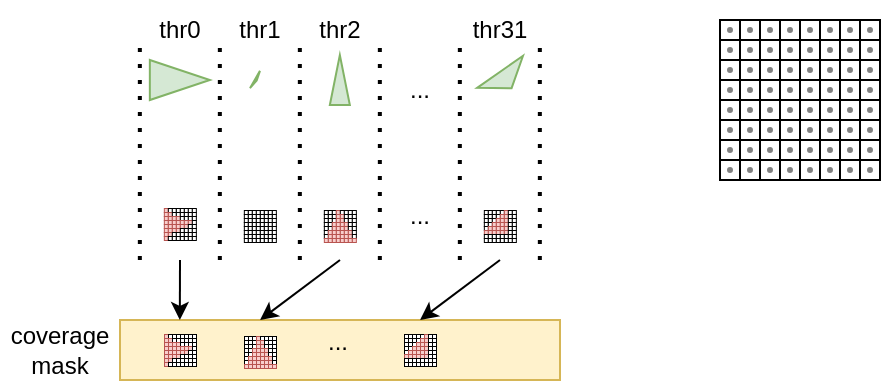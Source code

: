 <mxfile version="24.2.7" type="github">
  <diagram name="第 1 页" id="5nrdYvSMYSeaeXki6Im1">
    <mxGraphModel dx="488" dy="276" grid="1" gridSize="10" guides="1" tooltips="1" connect="1" arrows="1" fold="1" page="1" pageScale="1" pageWidth="827" pageHeight="1169" math="0" shadow="0">
      <root>
        <mxCell id="0" />
        <mxCell id="1" parent="0" />
        <mxCell id="8xzKFLjRtHm6hBmf5HE1-1" value="" style="endArrow=none;dashed=1;html=1;dashPattern=1 3;strokeWidth=2;rounded=0;" edge="1" parent="1">
          <mxGeometry width="50" height="50" relative="1" as="geometry">
            <mxPoint x="99.92" y="200" as="sourcePoint" />
            <mxPoint x="99.92" y="90" as="targetPoint" />
          </mxGeometry>
        </mxCell>
        <mxCell id="8xzKFLjRtHm6hBmf5HE1-2" value="" style="endArrow=none;dashed=1;html=1;dashPattern=1 3;strokeWidth=2;rounded=0;" edge="1" parent="1">
          <mxGeometry width="50" height="50" relative="1" as="geometry">
            <mxPoint x="139.92" y="200" as="sourcePoint" />
            <mxPoint x="139.92" y="90" as="targetPoint" />
          </mxGeometry>
        </mxCell>
        <mxCell id="8xzKFLjRtHm6hBmf5HE1-3" value="" style="endArrow=none;dashed=1;html=1;dashPattern=1 3;strokeWidth=2;rounded=0;" edge="1" parent="1">
          <mxGeometry width="50" height="50" relative="1" as="geometry">
            <mxPoint x="179.92" y="200" as="sourcePoint" />
            <mxPoint x="179.92" y="90" as="targetPoint" />
          </mxGeometry>
        </mxCell>
        <mxCell id="8xzKFLjRtHm6hBmf5HE1-4" value="thr0" style="text;html=1;align=center;verticalAlign=middle;whiteSpace=wrap;rounded=0;" vertex="1" parent="1">
          <mxGeometry x="90" y="70" width="60" height="30" as="geometry" />
        </mxCell>
        <mxCell id="8xzKFLjRtHm6hBmf5HE1-5" value="thr1" style="text;html=1;align=center;verticalAlign=middle;whiteSpace=wrap;rounded=0;" vertex="1" parent="1">
          <mxGeometry x="130" y="70" width="60" height="30" as="geometry" />
        </mxCell>
        <mxCell id="8xzKFLjRtHm6hBmf5HE1-6" value="" style="endArrow=none;dashed=1;html=1;dashPattern=1 3;strokeWidth=2;rounded=0;" edge="1" parent="1">
          <mxGeometry width="50" height="50" relative="1" as="geometry">
            <mxPoint x="219.92" y="200" as="sourcePoint" />
            <mxPoint x="219.92" y="90" as="targetPoint" />
          </mxGeometry>
        </mxCell>
        <mxCell id="8xzKFLjRtHm6hBmf5HE1-7" value="thr2" style="text;html=1;align=center;verticalAlign=middle;whiteSpace=wrap;rounded=0;" vertex="1" parent="1">
          <mxGeometry x="170" y="70" width="60" height="30" as="geometry" />
        </mxCell>
        <mxCell id="8xzKFLjRtHm6hBmf5HE1-8" value="..." style="text;html=1;align=center;verticalAlign=middle;whiteSpace=wrap;rounded=0;" vertex="1" parent="1">
          <mxGeometry x="209.92" y="100" width="60" height="30" as="geometry" />
        </mxCell>
        <mxCell id="8xzKFLjRtHm6hBmf5HE1-9" value="..." style="text;html=1;align=center;verticalAlign=middle;whiteSpace=wrap;rounded=0;" vertex="1" parent="1">
          <mxGeometry x="209.92" y="163" width="60" height="30" as="geometry" />
        </mxCell>
        <mxCell id="8xzKFLjRtHm6hBmf5HE1-10" value="" style="endArrow=none;dashed=1;html=1;dashPattern=1 3;strokeWidth=2;rounded=0;" edge="1" parent="1">
          <mxGeometry width="50" height="50" relative="1" as="geometry">
            <mxPoint x="259.92" y="200" as="sourcePoint" />
            <mxPoint x="259.92" y="90" as="targetPoint" />
          </mxGeometry>
        </mxCell>
        <mxCell id="8xzKFLjRtHm6hBmf5HE1-11" value="" style="endArrow=none;dashed=1;html=1;dashPattern=1 3;strokeWidth=2;rounded=0;" edge="1" parent="1">
          <mxGeometry width="50" height="50" relative="1" as="geometry">
            <mxPoint x="299.92" y="200" as="sourcePoint" />
            <mxPoint x="299.92" y="90" as="targetPoint" />
          </mxGeometry>
        </mxCell>
        <mxCell id="8xzKFLjRtHm6hBmf5HE1-12" value="thr31" style="text;html=1;align=center;verticalAlign=middle;whiteSpace=wrap;rounded=0;" vertex="1" parent="1">
          <mxGeometry x="250" y="70" width="60" height="30" as="geometry" />
        </mxCell>
        <mxCell id="8xzKFLjRtHm6hBmf5HE1-13" value="" style="triangle;whiteSpace=wrap;html=1;fillColor=#d5e8d4;strokeColor=#82b366;" vertex="1" parent="1">
          <mxGeometry x="104.92" y="100" width="30" height="20" as="geometry" />
        </mxCell>
        <mxCell id="8xzKFLjRtHm6hBmf5HE1-14" value="" style="triangle;whiteSpace=wrap;html=1;rotation=30;fillColor=#d5e8d4;strokeColor=#82b366;" vertex="1" parent="1">
          <mxGeometry x="157.42" y="105" width="1" height="10" as="geometry" />
        </mxCell>
        <mxCell id="8xzKFLjRtHm6hBmf5HE1-15" value="" style="triangle;whiteSpace=wrap;html=1;rotation=-90;fillColor=#d5e8d4;strokeColor=#82b366;" vertex="1" parent="1">
          <mxGeometry x="187.42" y="105" width="25" height="10" as="geometry" />
        </mxCell>
        <mxCell id="8xzKFLjRtHm6hBmf5HE1-16" value="" style="triangle;whiteSpace=wrap;html=1;rotation=55;fillColor=#d5e8d4;strokeColor=#82b366;" vertex="1" parent="1">
          <mxGeometry x="277.92" y="96" width="10" height="28" as="geometry" />
        </mxCell>
        <mxCell id="8xzKFLjRtHm6hBmf5HE1-17" value="" style="rounded=0;whiteSpace=wrap;html=1;strokeWidth=0.5;fillColor=#f8cecc;strokeColor=#b85450;" vertex="1" parent="1">
          <mxGeometry x="111.92" y="174" width="2" height="2" as="geometry" />
        </mxCell>
        <mxCell id="8xzKFLjRtHm6hBmf5HE1-19" value="" style="rounded=0;whiteSpace=wrap;html=1;strokeWidth=0.5;" vertex="1" parent="1">
          <mxGeometry x="113.92" y="174" width="2" height="2" as="geometry" />
        </mxCell>
        <mxCell id="8xzKFLjRtHm6hBmf5HE1-20" value="" style="rounded=0;whiteSpace=wrap;html=1;strokeWidth=0.5;" vertex="1" parent="1">
          <mxGeometry x="115.92" y="174" width="2" height="2" as="geometry" />
        </mxCell>
        <mxCell id="8xzKFLjRtHm6hBmf5HE1-21" value="" style="rounded=0;whiteSpace=wrap;html=1;strokeWidth=0.5;" vertex="1" parent="1">
          <mxGeometry x="117.92" y="174" width="2" height="2" as="geometry" />
        </mxCell>
        <mxCell id="8xzKFLjRtHm6hBmf5HE1-22" value="" style="rounded=0;whiteSpace=wrap;html=1;strokeWidth=0.5;" vertex="1" parent="1">
          <mxGeometry x="119.92" y="174" width="2" height="2" as="geometry" />
        </mxCell>
        <mxCell id="8xzKFLjRtHm6hBmf5HE1-23" value="" style="rounded=0;whiteSpace=wrap;html=1;strokeWidth=0.5;" vertex="1" parent="1">
          <mxGeometry x="121.92" y="174" width="2" height="2" as="geometry" />
        </mxCell>
        <mxCell id="8xzKFLjRtHm6hBmf5HE1-24" value="" style="rounded=0;whiteSpace=wrap;html=1;strokeWidth=0.5;" vertex="1" parent="1">
          <mxGeometry x="123.92" y="174" width="2" height="2" as="geometry" />
        </mxCell>
        <mxCell id="8xzKFLjRtHm6hBmf5HE1-25" value="" style="rounded=0;whiteSpace=wrap;html=1;strokeWidth=0.5;" vertex="1" parent="1">
          <mxGeometry x="125.92" y="174" width="2" height="2" as="geometry" />
        </mxCell>
        <mxCell id="8xzKFLjRtHm6hBmf5HE1-26" value="" style="rounded=0;whiteSpace=wrap;html=1;strokeWidth=0.5;fillColor=#f8cecc;strokeColor=#b85450;" vertex="1" parent="1">
          <mxGeometry x="111.92" y="176" width="2" height="2" as="geometry" />
        </mxCell>
        <mxCell id="8xzKFLjRtHm6hBmf5HE1-27" value="" style="rounded=0;whiteSpace=wrap;html=1;strokeWidth=0.5;fillColor=#f8cecc;strokeColor=#b85450;" vertex="1" parent="1">
          <mxGeometry x="113.92" y="176" width="2" height="2" as="geometry" />
        </mxCell>
        <mxCell id="8xzKFLjRtHm6hBmf5HE1-28" value="" style="rounded=0;whiteSpace=wrap;html=1;strokeWidth=0.5;" vertex="1" parent="1">
          <mxGeometry x="115.92" y="176" width="2" height="2" as="geometry" />
        </mxCell>
        <mxCell id="8xzKFLjRtHm6hBmf5HE1-29" value="" style="rounded=0;whiteSpace=wrap;html=1;strokeWidth=0.5;" vertex="1" parent="1">
          <mxGeometry x="117.92" y="176" width="2" height="2" as="geometry" />
        </mxCell>
        <mxCell id="8xzKFLjRtHm6hBmf5HE1-30" value="" style="rounded=0;whiteSpace=wrap;html=1;strokeWidth=0.5;" vertex="1" parent="1">
          <mxGeometry x="119.92" y="176" width="2" height="2" as="geometry" />
        </mxCell>
        <mxCell id="8xzKFLjRtHm6hBmf5HE1-31" value="" style="rounded=0;whiteSpace=wrap;html=1;strokeWidth=0.5;" vertex="1" parent="1">
          <mxGeometry x="121.92" y="176" width="2" height="2" as="geometry" />
        </mxCell>
        <mxCell id="8xzKFLjRtHm6hBmf5HE1-32" value="" style="rounded=0;whiteSpace=wrap;html=1;strokeWidth=0.5;" vertex="1" parent="1">
          <mxGeometry x="123.92" y="176" width="2" height="2" as="geometry" />
        </mxCell>
        <mxCell id="8xzKFLjRtHm6hBmf5HE1-33" value="" style="rounded=0;whiteSpace=wrap;html=1;strokeWidth=0.5;" vertex="1" parent="1">
          <mxGeometry x="125.92" y="176" width="2" height="2" as="geometry" />
        </mxCell>
        <mxCell id="8xzKFLjRtHm6hBmf5HE1-34" value="" style="rounded=0;whiteSpace=wrap;html=1;strokeWidth=0.5;fillColor=#f8cecc;strokeColor=#b85450;" vertex="1" parent="1">
          <mxGeometry x="111.92" y="178" width="2" height="2" as="geometry" />
        </mxCell>
        <mxCell id="8xzKFLjRtHm6hBmf5HE1-35" value="" style="rounded=0;whiteSpace=wrap;html=1;strokeWidth=0.5;fillColor=#f8cecc;strokeColor=#b85450;" vertex="1" parent="1">
          <mxGeometry x="113.92" y="178" width="2" height="2" as="geometry" />
        </mxCell>
        <mxCell id="8xzKFLjRtHm6hBmf5HE1-36" value="" style="rounded=0;whiteSpace=wrap;html=1;strokeWidth=0.5;fillColor=#f8cecc;strokeColor=#b85450;" vertex="1" parent="1">
          <mxGeometry x="115.92" y="178" width="2" height="2" as="geometry" />
        </mxCell>
        <mxCell id="8xzKFLjRtHm6hBmf5HE1-37" value="" style="rounded=0;whiteSpace=wrap;html=1;strokeWidth=0.5;fillColor=#f8cecc;strokeColor=#b85450;" vertex="1" parent="1">
          <mxGeometry x="117.92" y="178" width="2" height="2" as="geometry" />
        </mxCell>
        <mxCell id="8xzKFLjRtHm6hBmf5HE1-38" value="" style="rounded=0;whiteSpace=wrap;html=1;strokeWidth=0.5;" vertex="1" parent="1">
          <mxGeometry x="119.92" y="178" width="2" height="2" as="geometry" />
        </mxCell>
        <mxCell id="8xzKFLjRtHm6hBmf5HE1-39" value="" style="rounded=0;whiteSpace=wrap;html=1;strokeWidth=0.5;" vertex="1" parent="1">
          <mxGeometry x="121.92" y="178" width="2" height="2" as="geometry" />
        </mxCell>
        <mxCell id="8xzKFLjRtHm6hBmf5HE1-40" value="" style="rounded=0;whiteSpace=wrap;html=1;strokeWidth=0.5;" vertex="1" parent="1">
          <mxGeometry x="123.92" y="178" width="2" height="2" as="geometry" />
        </mxCell>
        <mxCell id="8xzKFLjRtHm6hBmf5HE1-41" value="" style="rounded=0;whiteSpace=wrap;html=1;strokeWidth=0.5;" vertex="1" parent="1">
          <mxGeometry x="125.92" y="178" width="2" height="2" as="geometry" />
        </mxCell>
        <mxCell id="8xzKFLjRtHm6hBmf5HE1-42" value="" style="rounded=0;whiteSpace=wrap;html=1;strokeWidth=0.5;fillColor=#f8cecc;strokeColor=#b85450;" vertex="1" parent="1">
          <mxGeometry x="111.92" y="180" width="2" height="2" as="geometry" />
        </mxCell>
        <mxCell id="8xzKFLjRtHm6hBmf5HE1-43" value="" style="rounded=0;whiteSpace=wrap;html=1;strokeWidth=0.5;fillColor=#f8cecc;strokeColor=#b85450;" vertex="1" parent="1">
          <mxGeometry x="113.92" y="180" width="2" height="2" as="geometry" />
        </mxCell>
        <mxCell id="8xzKFLjRtHm6hBmf5HE1-44" value="" style="rounded=0;whiteSpace=wrap;html=1;strokeWidth=0.5;fillColor=#f8cecc;strokeColor=#b85450;" vertex="1" parent="1">
          <mxGeometry x="115.92" y="180" width="2" height="2" as="geometry" />
        </mxCell>
        <mxCell id="8xzKFLjRtHm6hBmf5HE1-45" value="" style="rounded=0;whiteSpace=wrap;html=1;strokeWidth=0.5;fillColor=#f8cecc;strokeColor=#b85450;" vertex="1" parent="1">
          <mxGeometry x="117.92" y="180" width="2" height="2" as="geometry" />
        </mxCell>
        <mxCell id="8xzKFLjRtHm6hBmf5HE1-46" value="" style="rounded=0;whiteSpace=wrap;html=1;strokeWidth=0.5;fillColor=#f8cecc;strokeColor=#b85450;" vertex="1" parent="1">
          <mxGeometry x="119.92" y="180" width="2" height="2" as="geometry" />
        </mxCell>
        <mxCell id="8xzKFLjRtHm6hBmf5HE1-47" value="" style="rounded=0;whiteSpace=wrap;html=1;strokeWidth=0.5;fillColor=#f8cecc;strokeColor=#b85450;" vertex="1" parent="1">
          <mxGeometry x="121.92" y="180" width="2" height="2" as="geometry" />
        </mxCell>
        <mxCell id="8xzKFLjRtHm6hBmf5HE1-48" value="" style="rounded=0;whiteSpace=wrap;html=1;strokeWidth=0.5;fillColor=#f8cecc;strokeColor=#b85450;" vertex="1" parent="1">
          <mxGeometry x="123.92" y="180" width="2" height="2" as="geometry" />
        </mxCell>
        <mxCell id="8xzKFLjRtHm6hBmf5HE1-49" value="" style="rounded=0;whiteSpace=wrap;html=1;strokeWidth=0.5;" vertex="1" parent="1">
          <mxGeometry x="125.92" y="180" width="2" height="2" as="geometry" />
        </mxCell>
        <mxCell id="8xzKFLjRtHm6hBmf5HE1-50" value="" style="rounded=0;whiteSpace=wrap;html=1;strokeWidth=0.5;fillColor=#f8cecc;strokeColor=#b85450;" vertex="1" parent="1">
          <mxGeometry x="111.92" y="182" width="2" height="2" as="geometry" />
        </mxCell>
        <mxCell id="8xzKFLjRtHm6hBmf5HE1-51" value="" style="rounded=0;whiteSpace=wrap;html=1;strokeWidth=0.5;fillColor=#f8cecc;strokeColor=#b85450;" vertex="1" parent="1">
          <mxGeometry x="113.92" y="182" width="2" height="2" as="geometry" />
        </mxCell>
        <mxCell id="8xzKFLjRtHm6hBmf5HE1-52" value="" style="rounded=0;whiteSpace=wrap;html=1;strokeWidth=0.5;fillColor=#f8cecc;strokeColor=#b85450;" vertex="1" parent="1">
          <mxGeometry x="115.92" y="182" width="2" height="2" as="geometry" />
        </mxCell>
        <mxCell id="8xzKFLjRtHm6hBmf5HE1-53" value="" style="rounded=0;whiteSpace=wrap;html=1;strokeWidth=0.5;fillColor=#f8cecc;strokeColor=#b85450;" vertex="1" parent="1">
          <mxGeometry x="117.92" y="182" width="2" height="2" as="geometry" />
        </mxCell>
        <mxCell id="8xzKFLjRtHm6hBmf5HE1-54" value="" style="rounded=0;whiteSpace=wrap;html=1;strokeWidth=0.5;fillColor=#f8cecc;strokeColor=#b85450;" vertex="1" parent="1">
          <mxGeometry x="119.92" y="182" width="2" height="2" as="geometry" />
        </mxCell>
        <mxCell id="8xzKFLjRtHm6hBmf5HE1-55" value="" style="rounded=0;whiteSpace=wrap;html=1;strokeWidth=0.5;fillColor=#f8cecc;strokeColor=#b85450;" vertex="1" parent="1">
          <mxGeometry x="121.92" y="182" width="2" height="2" as="geometry" />
        </mxCell>
        <mxCell id="8xzKFLjRtHm6hBmf5HE1-56" value="" style="rounded=0;whiteSpace=wrap;html=1;strokeWidth=0.5;" vertex="1" parent="1">
          <mxGeometry x="123.92" y="182" width="2" height="2" as="geometry" />
        </mxCell>
        <mxCell id="8xzKFLjRtHm6hBmf5HE1-57" value="" style="rounded=0;whiteSpace=wrap;html=1;strokeWidth=0.5;" vertex="1" parent="1">
          <mxGeometry x="125.92" y="182" width="2" height="2" as="geometry" />
        </mxCell>
        <mxCell id="8xzKFLjRtHm6hBmf5HE1-58" value="" style="rounded=0;whiteSpace=wrap;html=1;strokeWidth=0.5;fillColor=#f8cecc;strokeColor=#b85450;" vertex="1" parent="1">
          <mxGeometry x="111.92" y="184" width="2" height="2" as="geometry" />
        </mxCell>
        <mxCell id="8xzKFLjRtHm6hBmf5HE1-59" value="" style="rounded=0;whiteSpace=wrap;html=1;strokeWidth=0.5;fillColor=#f8cecc;strokeColor=#b85450;" vertex="1" parent="1">
          <mxGeometry x="113.92" y="184" width="2" height="2" as="geometry" />
        </mxCell>
        <mxCell id="8xzKFLjRtHm6hBmf5HE1-60" value="" style="rounded=0;whiteSpace=wrap;html=1;strokeWidth=0.5;fillColor=#f8cecc;strokeColor=#b85450;" vertex="1" parent="1">
          <mxGeometry x="115.92" y="184" width="2" height="2" as="geometry" />
        </mxCell>
        <mxCell id="8xzKFLjRtHm6hBmf5HE1-61" value="" style="rounded=0;whiteSpace=wrap;html=1;strokeWidth=0.5;fillColor=#f8cecc;strokeColor=#b85450;" vertex="1" parent="1">
          <mxGeometry x="117.92" y="184" width="2" height="2" as="geometry" />
        </mxCell>
        <mxCell id="8xzKFLjRtHm6hBmf5HE1-62" value="" style="rounded=0;whiteSpace=wrap;html=1;strokeWidth=0.5;" vertex="1" parent="1">
          <mxGeometry x="119.92" y="184" width="2" height="2" as="geometry" />
        </mxCell>
        <mxCell id="8xzKFLjRtHm6hBmf5HE1-63" value="" style="rounded=0;whiteSpace=wrap;html=1;strokeWidth=0.5;" vertex="1" parent="1">
          <mxGeometry x="121.92" y="184" width="2" height="2" as="geometry" />
        </mxCell>
        <mxCell id="8xzKFLjRtHm6hBmf5HE1-64" value="" style="rounded=0;whiteSpace=wrap;html=1;strokeWidth=0.5;" vertex="1" parent="1">
          <mxGeometry x="123.92" y="184" width="2" height="2" as="geometry" />
        </mxCell>
        <mxCell id="8xzKFLjRtHm6hBmf5HE1-65" value="" style="rounded=0;whiteSpace=wrap;html=1;strokeWidth=0.5;" vertex="1" parent="1">
          <mxGeometry x="125.92" y="184" width="2" height="2" as="geometry" />
        </mxCell>
        <mxCell id="8xzKFLjRtHm6hBmf5HE1-66" value="" style="rounded=0;whiteSpace=wrap;html=1;strokeWidth=0.5;fillColor=#f8cecc;strokeColor=#b85450;" vertex="1" parent="1">
          <mxGeometry x="111.92" y="186" width="2" height="2" as="geometry" />
        </mxCell>
        <mxCell id="8xzKFLjRtHm6hBmf5HE1-67" value="" style="rounded=0;whiteSpace=wrap;html=1;strokeWidth=0.5;fillColor=#f8cecc;strokeColor=#b85450;" vertex="1" parent="1">
          <mxGeometry x="113.92" y="186" width="2" height="2" as="geometry" />
        </mxCell>
        <mxCell id="8xzKFLjRtHm6hBmf5HE1-68" value="" style="rounded=0;whiteSpace=wrap;html=1;strokeWidth=0.5;" vertex="1" parent="1">
          <mxGeometry x="115.92" y="186" width="2" height="2" as="geometry" />
        </mxCell>
        <mxCell id="8xzKFLjRtHm6hBmf5HE1-69" value="" style="rounded=0;whiteSpace=wrap;html=1;strokeWidth=0.5;" vertex="1" parent="1">
          <mxGeometry x="117.92" y="186" width="2" height="2" as="geometry" />
        </mxCell>
        <mxCell id="8xzKFLjRtHm6hBmf5HE1-70" value="" style="rounded=0;whiteSpace=wrap;html=1;strokeWidth=0.5;" vertex="1" parent="1">
          <mxGeometry x="119.92" y="186" width="2" height="2" as="geometry" />
        </mxCell>
        <mxCell id="8xzKFLjRtHm6hBmf5HE1-71" value="" style="rounded=0;whiteSpace=wrap;html=1;strokeWidth=0.5;" vertex="1" parent="1">
          <mxGeometry x="121.92" y="186" width="2" height="2" as="geometry" />
        </mxCell>
        <mxCell id="8xzKFLjRtHm6hBmf5HE1-72" value="" style="rounded=0;whiteSpace=wrap;html=1;strokeWidth=0.5;" vertex="1" parent="1">
          <mxGeometry x="123.92" y="186" width="2" height="2" as="geometry" />
        </mxCell>
        <mxCell id="8xzKFLjRtHm6hBmf5HE1-73" value="" style="rounded=0;whiteSpace=wrap;html=1;strokeWidth=0.5;" vertex="1" parent="1">
          <mxGeometry x="125.92" y="186" width="2" height="2" as="geometry" />
        </mxCell>
        <mxCell id="8xzKFLjRtHm6hBmf5HE1-74" value="" style="rounded=0;whiteSpace=wrap;html=1;strokeWidth=0.5;fillColor=#f8cecc;strokeColor=#b85450;" vertex="1" parent="1">
          <mxGeometry x="111.92" y="188" width="2" height="2" as="geometry" />
        </mxCell>
        <mxCell id="8xzKFLjRtHm6hBmf5HE1-75" value="" style="rounded=0;whiteSpace=wrap;html=1;strokeWidth=0.5;" vertex="1" parent="1">
          <mxGeometry x="113.92" y="188" width="2" height="2" as="geometry" />
        </mxCell>
        <mxCell id="8xzKFLjRtHm6hBmf5HE1-76" value="" style="rounded=0;whiteSpace=wrap;html=1;strokeWidth=0.5;" vertex="1" parent="1">
          <mxGeometry x="115.92" y="188" width="2" height="2" as="geometry" />
        </mxCell>
        <mxCell id="8xzKFLjRtHm6hBmf5HE1-77" value="" style="rounded=0;whiteSpace=wrap;html=1;strokeWidth=0.5;" vertex="1" parent="1">
          <mxGeometry x="117.92" y="188" width="2" height="2" as="geometry" />
        </mxCell>
        <mxCell id="8xzKFLjRtHm6hBmf5HE1-78" value="" style="rounded=0;whiteSpace=wrap;html=1;strokeWidth=0.5;" vertex="1" parent="1">
          <mxGeometry x="119.92" y="188" width="2" height="2" as="geometry" />
        </mxCell>
        <mxCell id="8xzKFLjRtHm6hBmf5HE1-79" value="" style="rounded=0;whiteSpace=wrap;html=1;strokeWidth=0.5;" vertex="1" parent="1">
          <mxGeometry x="121.92" y="188" width="2" height="2" as="geometry" />
        </mxCell>
        <mxCell id="8xzKFLjRtHm6hBmf5HE1-80" value="" style="rounded=0;whiteSpace=wrap;html=1;strokeWidth=0.5;" vertex="1" parent="1">
          <mxGeometry x="123.92" y="188" width="2" height="2" as="geometry" />
        </mxCell>
        <mxCell id="8xzKFLjRtHm6hBmf5HE1-81" value="" style="rounded=0;whiteSpace=wrap;html=1;strokeWidth=0.5;" vertex="1" parent="1">
          <mxGeometry x="125.92" y="188" width="2" height="2" as="geometry" />
        </mxCell>
        <mxCell id="8xzKFLjRtHm6hBmf5HE1-82" value="" style="rounded=0;whiteSpace=wrap;html=1;strokeWidth=0.5;" vertex="1" parent="1">
          <mxGeometry x="151.92" y="175" width="2" height="2" as="geometry" />
        </mxCell>
        <mxCell id="8xzKFLjRtHm6hBmf5HE1-83" value="" style="rounded=0;whiteSpace=wrap;html=1;strokeWidth=0.5;" vertex="1" parent="1">
          <mxGeometry x="153.92" y="175" width="2" height="2" as="geometry" />
        </mxCell>
        <mxCell id="8xzKFLjRtHm6hBmf5HE1-84" value="" style="rounded=0;whiteSpace=wrap;html=1;strokeWidth=0.5;" vertex="1" parent="1">
          <mxGeometry x="155.92" y="175" width="2" height="2" as="geometry" />
        </mxCell>
        <mxCell id="8xzKFLjRtHm6hBmf5HE1-85" value="" style="rounded=0;whiteSpace=wrap;html=1;strokeWidth=0.5;" vertex="1" parent="1">
          <mxGeometry x="157.92" y="175" width="2" height="2" as="geometry" />
        </mxCell>
        <mxCell id="8xzKFLjRtHm6hBmf5HE1-86" value="" style="rounded=0;whiteSpace=wrap;html=1;strokeWidth=0.5;" vertex="1" parent="1">
          <mxGeometry x="159.92" y="175" width="2" height="2" as="geometry" />
        </mxCell>
        <mxCell id="8xzKFLjRtHm6hBmf5HE1-87" value="" style="rounded=0;whiteSpace=wrap;html=1;strokeWidth=0.5;" vertex="1" parent="1">
          <mxGeometry x="161.92" y="175" width="2" height="2" as="geometry" />
        </mxCell>
        <mxCell id="8xzKFLjRtHm6hBmf5HE1-88" value="" style="rounded=0;whiteSpace=wrap;html=1;strokeWidth=0.5;" vertex="1" parent="1">
          <mxGeometry x="163.92" y="175" width="2" height="2" as="geometry" />
        </mxCell>
        <mxCell id="8xzKFLjRtHm6hBmf5HE1-89" value="" style="rounded=0;whiteSpace=wrap;html=1;strokeWidth=0.5;" vertex="1" parent="1">
          <mxGeometry x="165.92" y="175" width="2" height="2" as="geometry" />
        </mxCell>
        <mxCell id="8xzKFLjRtHm6hBmf5HE1-90" value="" style="rounded=0;whiteSpace=wrap;html=1;strokeWidth=0.5;" vertex="1" parent="1">
          <mxGeometry x="151.92" y="177" width="2" height="2" as="geometry" />
        </mxCell>
        <mxCell id="8xzKFLjRtHm6hBmf5HE1-91" value="" style="rounded=0;whiteSpace=wrap;html=1;strokeWidth=0.5;" vertex="1" parent="1">
          <mxGeometry x="153.92" y="177" width="2" height="2" as="geometry" />
        </mxCell>
        <mxCell id="8xzKFLjRtHm6hBmf5HE1-92" value="" style="rounded=0;whiteSpace=wrap;html=1;strokeWidth=0.5;" vertex="1" parent="1">
          <mxGeometry x="155.92" y="177" width="2" height="2" as="geometry" />
        </mxCell>
        <mxCell id="8xzKFLjRtHm6hBmf5HE1-93" value="" style="rounded=0;whiteSpace=wrap;html=1;strokeWidth=0.5;" vertex="1" parent="1">
          <mxGeometry x="157.92" y="177" width="2" height="2" as="geometry" />
        </mxCell>
        <mxCell id="8xzKFLjRtHm6hBmf5HE1-94" value="" style="rounded=0;whiteSpace=wrap;html=1;strokeWidth=0.5;" vertex="1" parent="1">
          <mxGeometry x="159.92" y="177" width="2" height="2" as="geometry" />
        </mxCell>
        <mxCell id="8xzKFLjRtHm6hBmf5HE1-95" value="" style="rounded=0;whiteSpace=wrap;html=1;strokeWidth=0.5;" vertex="1" parent="1">
          <mxGeometry x="161.92" y="177" width="2" height="2" as="geometry" />
        </mxCell>
        <mxCell id="8xzKFLjRtHm6hBmf5HE1-96" value="" style="rounded=0;whiteSpace=wrap;html=1;strokeWidth=0.5;" vertex="1" parent="1">
          <mxGeometry x="163.92" y="177" width="2" height="2" as="geometry" />
        </mxCell>
        <mxCell id="8xzKFLjRtHm6hBmf5HE1-97" value="" style="rounded=0;whiteSpace=wrap;html=1;strokeWidth=0.5;" vertex="1" parent="1">
          <mxGeometry x="165.92" y="177" width="2" height="2" as="geometry" />
        </mxCell>
        <mxCell id="8xzKFLjRtHm6hBmf5HE1-98" value="" style="rounded=0;whiteSpace=wrap;html=1;strokeWidth=0.5;" vertex="1" parent="1">
          <mxGeometry x="151.92" y="179" width="2" height="2" as="geometry" />
        </mxCell>
        <mxCell id="8xzKFLjRtHm6hBmf5HE1-99" value="" style="rounded=0;whiteSpace=wrap;html=1;strokeWidth=0.5;" vertex="1" parent="1">
          <mxGeometry x="153.92" y="179" width="2" height="2" as="geometry" />
        </mxCell>
        <mxCell id="8xzKFLjRtHm6hBmf5HE1-100" value="" style="rounded=0;whiteSpace=wrap;html=1;strokeWidth=0.5;" vertex="1" parent="1">
          <mxGeometry x="155.92" y="179" width="2" height="2" as="geometry" />
        </mxCell>
        <mxCell id="8xzKFLjRtHm6hBmf5HE1-101" value="" style="rounded=0;whiteSpace=wrap;html=1;strokeWidth=0.5;" vertex="1" parent="1">
          <mxGeometry x="157.92" y="179" width="2" height="2" as="geometry" />
        </mxCell>
        <mxCell id="8xzKFLjRtHm6hBmf5HE1-102" value="" style="rounded=0;whiteSpace=wrap;html=1;strokeWidth=0.5;" vertex="1" parent="1">
          <mxGeometry x="159.92" y="179" width="2" height="2" as="geometry" />
        </mxCell>
        <mxCell id="8xzKFLjRtHm6hBmf5HE1-103" value="" style="rounded=0;whiteSpace=wrap;html=1;strokeWidth=0.5;" vertex="1" parent="1">
          <mxGeometry x="161.92" y="179" width="2" height="2" as="geometry" />
        </mxCell>
        <mxCell id="8xzKFLjRtHm6hBmf5HE1-104" value="" style="rounded=0;whiteSpace=wrap;html=1;strokeWidth=0.5;" vertex="1" parent="1">
          <mxGeometry x="163.92" y="179" width="2" height="2" as="geometry" />
        </mxCell>
        <mxCell id="8xzKFLjRtHm6hBmf5HE1-105" value="" style="rounded=0;whiteSpace=wrap;html=1;strokeWidth=0.5;" vertex="1" parent="1">
          <mxGeometry x="165.92" y="179" width="2" height="2" as="geometry" />
        </mxCell>
        <mxCell id="8xzKFLjRtHm6hBmf5HE1-106" value="" style="rounded=0;whiteSpace=wrap;html=1;strokeWidth=0.5;" vertex="1" parent="1">
          <mxGeometry x="151.92" y="181" width="2" height="2" as="geometry" />
        </mxCell>
        <mxCell id="8xzKFLjRtHm6hBmf5HE1-107" value="" style="rounded=0;whiteSpace=wrap;html=1;strokeWidth=0.5;" vertex="1" parent="1">
          <mxGeometry x="153.92" y="181" width="2" height="2" as="geometry" />
        </mxCell>
        <mxCell id="8xzKFLjRtHm6hBmf5HE1-108" value="" style="rounded=0;whiteSpace=wrap;html=1;strokeWidth=0.5;" vertex="1" parent="1">
          <mxGeometry x="155.92" y="181" width="2" height="2" as="geometry" />
        </mxCell>
        <mxCell id="8xzKFLjRtHm6hBmf5HE1-109" value="" style="rounded=0;whiteSpace=wrap;html=1;strokeWidth=0.5;" vertex="1" parent="1">
          <mxGeometry x="157.92" y="181" width="2" height="2" as="geometry" />
        </mxCell>
        <mxCell id="8xzKFLjRtHm6hBmf5HE1-110" value="" style="rounded=0;whiteSpace=wrap;html=1;strokeWidth=0.5;" vertex="1" parent="1">
          <mxGeometry x="159.92" y="181" width="2" height="2" as="geometry" />
        </mxCell>
        <mxCell id="8xzKFLjRtHm6hBmf5HE1-111" value="" style="rounded=0;whiteSpace=wrap;html=1;strokeWidth=0.5;" vertex="1" parent="1">
          <mxGeometry x="161.92" y="181" width="2" height="2" as="geometry" />
        </mxCell>
        <mxCell id="8xzKFLjRtHm6hBmf5HE1-112" value="" style="rounded=0;whiteSpace=wrap;html=1;strokeWidth=0.5;" vertex="1" parent="1">
          <mxGeometry x="163.92" y="181" width="2" height="2" as="geometry" />
        </mxCell>
        <mxCell id="8xzKFLjRtHm6hBmf5HE1-113" value="" style="rounded=0;whiteSpace=wrap;html=1;strokeWidth=0.5;" vertex="1" parent="1">
          <mxGeometry x="165.92" y="181" width="2" height="2" as="geometry" />
        </mxCell>
        <mxCell id="8xzKFLjRtHm6hBmf5HE1-114" value="" style="rounded=0;whiteSpace=wrap;html=1;strokeWidth=0.5;" vertex="1" parent="1">
          <mxGeometry x="151.92" y="183" width="2" height="2" as="geometry" />
        </mxCell>
        <mxCell id="8xzKFLjRtHm6hBmf5HE1-115" value="" style="rounded=0;whiteSpace=wrap;html=1;strokeWidth=0.5;" vertex="1" parent="1">
          <mxGeometry x="153.92" y="183" width="2" height="2" as="geometry" />
        </mxCell>
        <mxCell id="8xzKFLjRtHm6hBmf5HE1-116" value="" style="rounded=0;whiteSpace=wrap;html=1;strokeWidth=0.5;" vertex="1" parent="1">
          <mxGeometry x="155.92" y="183" width="2" height="2" as="geometry" />
        </mxCell>
        <mxCell id="8xzKFLjRtHm6hBmf5HE1-117" value="" style="rounded=0;whiteSpace=wrap;html=1;strokeWidth=0.5;" vertex="1" parent="1">
          <mxGeometry x="157.92" y="183" width="2" height="2" as="geometry" />
        </mxCell>
        <mxCell id="8xzKFLjRtHm6hBmf5HE1-118" value="" style="rounded=0;whiteSpace=wrap;html=1;strokeWidth=0.5;" vertex="1" parent="1">
          <mxGeometry x="159.92" y="183" width="2" height="2" as="geometry" />
        </mxCell>
        <mxCell id="8xzKFLjRtHm6hBmf5HE1-119" value="" style="rounded=0;whiteSpace=wrap;html=1;strokeWidth=0.5;" vertex="1" parent="1">
          <mxGeometry x="161.92" y="183" width="2" height="2" as="geometry" />
        </mxCell>
        <mxCell id="8xzKFLjRtHm6hBmf5HE1-120" value="" style="rounded=0;whiteSpace=wrap;html=1;strokeWidth=0.5;" vertex="1" parent="1">
          <mxGeometry x="163.92" y="183" width="2" height="2" as="geometry" />
        </mxCell>
        <mxCell id="8xzKFLjRtHm6hBmf5HE1-121" value="" style="rounded=0;whiteSpace=wrap;html=1;strokeWidth=0.5;" vertex="1" parent="1">
          <mxGeometry x="165.92" y="183" width="2" height="2" as="geometry" />
        </mxCell>
        <mxCell id="8xzKFLjRtHm6hBmf5HE1-122" value="" style="rounded=0;whiteSpace=wrap;html=1;strokeWidth=0.5;" vertex="1" parent="1">
          <mxGeometry x="151.92" y="185" width="2" height="2" as="geometry" />
        </mxCell>
        <mxCell id="8xzKFLjRtHm6hBmf5HE1-123" value="" style="rounded=0;whiteSpace=wrap;html=1;strokeWidth=0.5;" vertex="1" parent="1">
          <mxGeometry x="153.92" y="185" width="2" height="2" as="geometry" />
        </mxCell>
        <mxCell id="8xzKFLjRtHm6hBmf5HE1-124" value="" style="rounded=0;whiteSpace=wrap;html=1;strokeWidth=0.5;" vertex="1" parent="1">
          <mxGeometry x="155.92" y="185" width="2" height="2" as="geometry" />
        </mxCell>
        <mxCell id="8xzKFLjRtHm6hBmf5HE1-125" value="" style="rounded=0;whiteSpace=wrap;html=1;strokeWidth=0.5;" vertex="1" parent="1">
          <mxGeometry x="157.92" y="185" width="2" height="2" as="geometry" />
        </mxCell>
        <mxCell id="8xzKFLjRtHm6hBmf5HE1-126" value="" style="rounded=0;whiteSpace=wrap;html=1;strokeWidth=0.5;" vertex="1" parent="1">
          <mxGeometry x="159.92" y="185" width="2" height="2" as="geometry" />
        </mxCell>
        <mxCell id="8xzKFLjRtHm6hBmf5HE1-127" value="" style="rounded=0;whiteSpace=wrap;html=1;strokeWidth=0.5;" vertex="1" parent="1">
          <mxGeometry x="161.92" y="185" width="2" height="2" as="geometry" />
        </mxCell>
        <mxCell id="8xzKFLjRtHm6hBmf5HE1-128" value="" style="rounded=0;whiteSpace=wrap;html=1;strokeWidth=0.5;" vertex="1" parent="1">
          <mxGeometry x="163.92" y="185" width="2" height="2" as="geometry" />
        </mxCell>
        <mxCell id="8xzKFLjRtHm6hBmf5HE1-129" value="" style="rounded=0;whiteSpace=wrap;html=1;strokeWidth=0.5;" vertex="1" parent="1">
          <mxGeometry x="165.92" y="185" width="2" height="2" as="geometry" />
        </mxCell>
        <mxCell id="8xzKFLjRtHm6hBmf5HE1-130" value="" style="rounded=0;whiteSpace=wrap;html=1;strokeWidth=0.5;" vertex="1" parent="1">
          <mxGeometry x="151.92" y="187" width="2" height="2" as="geometry" />
        </mxCell>
        <mxCell id="8xzKFLjRtHm6hBmf5HE1-131" value="" style="rounded=0;whiteSpace=wrap;html=1;strokeWidth=0.5;" vertex="1" parent="1">
          <mxGeometry x="153.92" y="187" width="2" height="2" as="geometry" />
        </mxCell>
        <mxCell id="8xzKFLjRtHm6hBmf5HE1-132" value="" style="rounded=0;whiteSpace=wrap;html=1;strokeWidth=0.5;" vertex="1" parent="1">
          <mxGeometry x="155.92" y="187" width="2" height="2" as="geometry" />
        </mxCell>
        <mxCell id="8xzKFLjRtHm6hBmf5HE1-133" value="" style="rounded=0;whiteSpace=wrap;html=1;strokeWidth=0.5;" vertex="1" parent="1">
          <mxGeometry x="157.92" y="187" width="2" height="2" as="geometry" />
        </mxCell>
        <mxCell id="8xzKFLjRtHm6hBmf5HE1-134" value="" style="rounded=0;whiteSpace=wrap;html=1;strokeWidth=0.5;" vertex="1" parent="1">
          <mxGeometry x="159.92" y="187" width="2" height="2" as="geometry" />
        </mxCell>
        <mxCell id="8xzKFLjRtHm6hBmf5HE1-135" value="" style="rounded=0;whiteSpace=wrap;html=1;strokeWidth=0.5;" vertex="1" parent="1">
          <mxGeometry x="161.92" y="187" width="2" height="2" as="geometry" />
        </mxCell>
        <mxCell id="8xzKFLjRtHm6hBmf5HE1-136" value="" style="rounded=0;whiteSpace=wrap;html=1;strokeWidth=0.5;" vertex="1" parent="1">
          <mxGeometry x="163.92" y="187" width="2" height="2" as="geometry" />
        </mxCell>
        <mxCell id="8xzKFLjRtHm6hBmf5HE1-137" value="" style="rounded=0;whiteSpace=wrap;html=1;strokeWidth=0.5;" vertex="1" parent="1">
          <mxGeometry x="165.92" y="187" width="2" height="2" as="geometry" />
        </mxCell>
        <mxCell id="8xzKFLjRtHm6hBmf5HE1-138" value="" style="rounded=0;whiteSpace=wrap;html=1;strokeWidth=0.5;" vertex="1" parent="1">
          <mxGeometry x="151.92" y="189" width="2" height="2" as="geometry" />
        </mxCell>
        <mxCell id="8xzKFLjRtHm6hBmf5HE1-139" value="" style="rounded=0;whiteSpace=wrap;html=1;strokeWidth=0.5;" vertex="1" parent="1">
          <mxGeometry x="153.92" y="189" width="2" height="2" as="geometry" />
        </mxCell>
        <mxCell id="8xzKFLjRtHm6hBmf5HE1-140" value="" style="rounded=0;whiteSpace=wrap;html=1;strokeWidth=0.5;" vertex="1" parent="1">
          <mxGeometry x="155.92" y="189" width="2" height="2" as="geometry" />
        </mxCell>
        <mxCell id="8xzKFLjRtHm6hBmf5HE1-141" value="" style="rounded=0;whiteSpace=wrap;html=1;strokeWidth=0.5;" vertex="1" parent="1">
          <mxGeometry x="157.92" y="189" width="2" height="2" as="geometry" />
        </mxCell>
        <mxCell id="8xzKFLjRtHm6hBmf5HE1-142" value="" style="rounded=0;whiteSpace=wrap;html=1;strokeWidth=0.5;" vertex="1" parent="1">
          <mxGeometry x="159.92" y="189" width="2" height="2" as="geometry" />
        </mxCell>
        <mxCell id="8xzKFLjRtHm6hBmf5HE1-143" value="" style="rounded=0;whiteSpace=wrap;html=1;strokeWidth=0.5;" vertex="1" parent="1">
          <mxGeometry x="161.92" y="189" width="2" height="2" as="geometry" />
        </mxCell>
        <mxCell id="8xzKFLjRtHm6hBmf5HE1-144" value="" style="rounded=0;whiteSpace=wrap;html=1;strokeWidth=0.5;" vertex="1" parent="1">
          <mxGeometry x="163.92" y="189" width="2" height="2" as="geometry" />
        </mxCell>
        <mxCell id="8xzKFLjRtHm6hBmf5HE1-145" value="" style="rounded=0;whiteSpace=wrap;html=1;strokeWidth=0.5;" vertex="1" parent="1">
          <mxGeometry x="165.92" y="189" width="2" height="2" as="geometry" />
        </mxCell>
        <mxCell id="8xzKFLjRtHm6hBmf5HE1-146" value="" style="rounded=0;whiteSpace=wrap;html=1;strokeWidth=0.5;" vertex="1" parent="1">
          <mxGeometry x="191.92" y="175" width="2" height="2" as="geometry" />
        </mxCell>
        <mxCell id="8xzKFLjRtHm6hBmf5HE1-147" value="" style="rounded=0;whiteSpace=wrap;html=1;strokeWidth=0.5;" vertex="1" parent="1">
          <mxGeometry x="193.92" y="175" width="2" height="2" as="geometry" />
        </mxCell>
        <mxCell id="8xzKFLjRtHm6hBmf5HE1-148" value="" style="rounded=0;whiteSpace=wrap;html=1;strokeWidth=0.5;" vertex="1" parent="1">
          <mxGeometry x="195.92" y="175" width="2" height="2" as="geometry" />
        </mxCell>
        <mxCell id="8xzKFLjRtHm6hBmf5HE1-149" value="" style="rounded=0;whiteSpace=wrap;html=1;strokeWidth=0.5;fillColor=#f8cecc;strokeColor=#b85450;" vertex="1" parent="1">
          <mxGeometry x="197.92" y="175" width="2" height="2" as="geometry" />
        </mxCell>
        <mxCell id="8xzKFLjRtHm6hBmf5HE1-150" value="" style="rounded=0;whiteSpace=wrap;html=1;strokeWidth=0.5;" vertex="1" parent="1">
          <mxGeometry x="199.92" y="175" width="2" height="2" as="geometry" />
        </mxCell>
        <mxCell id="8xzKFLjRtHm6hBmf5HE1-151" value="" style="rounded=0;whiteSpace=wrap;html=1;strokeWidth=0.5;" vertex="1" parent="1">
          <mxGeometry x="201.92" y="175" width="2" height="2" as="geometry" />
        </mxCell>
        <mxCell id="8xzKFLjRtHm6hBmf5HE1-152" value="" style="rounded=0;whiteSpace=wrap;html=1;strokeWidth=0.5;" vertex="1" parent="1">
          <mxGeometry x="203.92" y="175" width="2" height="2" as="geometry" />
        </mxCell>
        <mxCell id="8xzKFLjRtHm6hBmf5HE1-153" value="" style="rounded=0;whiteSpace=wrap;html=1;strokeWidth=0.5;" vertex="1" parent="1">
          <mxGeometry x="205.92" y="175" width="2" height="2" as="geometry" />
        </mxCell>
        <mxCell id="8xzKFLjRtHm6hBmf5HE1-154" value="" style="rounded=0;whiteSpace=wrap;html=1;strokeWidth=0.5;" vertex="1" parent="1">
          <mxGeometry x="191.92" y="177" width="2" height="2" as="geometry" />
        </mxCell>
        <mxCell id="8xzKFLjRtHm6hBmf5HE1-155" value="" style="rounded=0;whiteSpace=wrap;html=1;strokeWidth=0.5;" vertex="1" parent="1">
          <mxGeometry x="193.92" y="177" width="2" height="2" as="geometry" />
        </mxCell>
        <mxCell id="8xzKFLjRtHm6hBmf5HE1-156" value="" style="rounded=0;whiteSpace=wrap;html=1;strokeWidth=0.5;" vertex="1" parent="1">
          <mxGeometry x="195.92" y="177" width="2" height="2" as="geometry" />
        </mxCell>
        <mxCell id="8xzKFLjRtHm6hBmf5HE1-157" value="" style="rounded=0;whiteSpace=wrap;html=1;strokeWidth=0.5;fillColor=#f8cecc;strokeColor=#b85450;" vertex="1" parent="1">
          <mxGeometry x="197.92" y="177" width="2" height="2" as="geometry" />
        </mxCell>
        <mxCell id="8xzKFLjRtHm6hBmf5HE1-158" value="" style="rounded=0;whiteSpace=wrap;html=1;strokeWidth=0.5;fillColor=#f8cecc;strokeColor=#b85450;" vertex="1" parent="1">
          <mxGeometry x="199.92" y="177" width="2" height="2" as="geometry" />
        </mxCell>
        <mxCell id="8xzKFLjRtHm6hBmf5HE1-159" value="" style="rounded=0;whiteSpace=wrap;html=1;strokeWidth=0.5;" vertex="1" parent="1">
          <mxGeometry x="201.92" y="177" width="2" height="2" as="geometry" />
        </mxCell>
        <mxCell id="8xzKFLjRtHm6hBmf5HE1-160" value="" style="rounded=0;whiteSpace=wrap;html=1;strokeWidth=0.5;" vertex="1" parent="1">
          <mxGeometry x="203.92" y="177" width="2" height="2" as="geometry" />
        </mxCell>
        <mxCell id="8xzKFLjRtHm6hBmf5HE1-161" value="" style="rounded=0;whiteSpace=wrap;html=1;strokeWidth=0.5;" vertex="1" parent="1">
          <mxGeometry x="205.92" y="177" width="2" height="2" as="geometry" />
        </mxCell>
        <mxCell id="8xzKFLjRtHm6hBmf5HE1-162" value="" style="rounded=0;whiteSpace=wrap;html=1;strokeWidth=0.5;" vertex="1" parent="1">
          <mxGeometry x="191.92" y="179" width="2" height="2" as="geometry" />
        </mxCell>
        <mxCell id="8xzKFLjRtHm6hBmf5HE1-163" value="" style="rounded=0;whiteSpace=wrap;html=1;strokeWidth=0.5;" vertex="1" parent="1">
          <mxGeometry x="193.92" y="179" width="2" height="2" as="geometry" />
        </mxCell>
        <mxCell id="8xzKFLjRtHm6hBmf5HE1-164" value="" style="rounded=0;whiteSpace=wrap;html=1;strokeWidth=0.5;" vertex="1" parent="1">
          <mxGeometry x="195.92" y="179" width="2" height="2" as="geometry" />
        </mxCell>
        <mxCell id="8xzKFLjRtHm6hBmf5HE1-165" value="" style="rounded=0;whiteSpace=wrap;html=1;strokeWidth=0.5;fillColor=#f8cecc;strokeColor=#b85450;" vertex="1" parent="1">
          <mxGeometry x="197.92" y="179" width="2" height="2" as="geometry" />
        </mxCell>
        <mxCell id="8xzKFLjRtHm6hBmf5HE1-166" value="" style="rounded=0;whiteSpace=wrap;html=1;strokeWidth=0.5;fillColor=#f8cecc;strokeColor=#b85450;" vertex="1" parent="1">
          <mxGeometry x="199.92" y="179" width="2" height="2" as="geometry" />
        </mxCell>
        <mxCell id="8xzKFLjRtHm6hBmf5HE1-167" value="" style="rounded=0;whiteSpace=wrap;html=1;strokeWidth=0.5;" vertex="1" parent="1">
          <mxGeometry x="201.92" y="179" width="2" height="2" as="geometry" />
        </mxCell>
        <mxCell id="8xzKFLjRtHm6hBmf5HE1-168" value="" style="rounded=0;whiteSpace=wrap;html=1;strokeWidth=0.5;" vertex="1" parent="1">
          <mxGeometry x="203.92" y="179" width="2" height="2" as="geometry" />
        </mxCell>
        <mxCell id="8xzKFLjRtHm6hBmf5HE1-169" value="" style="rounded=0;whiteSpace=wrap;html=1;strokeWidth=0.5;" vertex="1" parent="1">
          <mxGeometry x="205.92" y="179" width="2" height="2" as="geometry" />
        </mxCell>
        <mxCell id="8xzKFLjRtHm6hBmf5HE1-170" value="" style="rounded=0;whiteSpace=wrap;html=1;strokeWidth=0.5;" vertex="1" parent="1">
          <mxGeometry x="191.92" y="181" width="2" height="2" as="geometry" />
        </mxCell>
        <mxCell id="8xzKFLjRtHm6hBmf5HE1-171" value="" style="rounded=0;whiteSpace=wrap;html=1;strokeWidth=0.5;" vertex="1" parent="1">
          <mxGeometry x="193.92" y="181" width="2" height="2" as="geometry" />
        </mxCell>
        <mxCell id="8xzKFLjRtHm6hBmf5HE1-172" value="" style="rounded=0;whiteSpace=wrap;html=1;strokeWidth=0.5;fillColor=#f8cecc;strokeColor=#b85450;" vertex="1" parent="1">
          <mxGeometry x="195.92" y="181" width="2" height="2" as="geometry" />
        </mxCell>
        <mxCell id="8xzKFLjRtHm6hBmf5HE1-173" value="" style="rounded=0;whiteSpace=wrap;html=1;strokeWidth=0.5;fillColor=#f8cecc;strokeColor=#b85450;" vertex="1" parent="1">
          <mxGeometry x="197.92" y="181" width="2" height="2" as="geometry" />
        </mxCell>
        <mxCell id="8xzKFLjRtHm6hBmf5HE1-174" value="" style="rounded=0;whiteSpace=wrap;html=1;strokeWidth=0.5;fillColor=#f8cecc;strokeColor=#b85450;" vertex="1" parent="1">
          <mxGeometry x="199.92" y="181" width="2" height="2" as="geometry" />
        </mxCell>
        <mxCell id="8xzKFLjRtHm6hBmf5HE1-175" value="" style="rounded=0;whiteSpace=wrap;html=1;strokeWidth=0.5;fillColor=#f8cecc;strokeColor=#b85450;" vertex="1" parent="1">
          <mxGeometry x="201.92" y="181" width="2" height="2" as="geometry" />
        </mxCell>
        <mxCell id="8xzKFLjRtHm6hBmf5HE1-176" value="" style="rounded=0;whiteSpace=wrap;html=1;strokeWidth=0.5;" vertex="1" parent="1">
          <mxGeometry x="203.92" y="181" width="2" height="2" as="geometry" />
        </mxCell>
        <mxCell id="8xzKFLjRtHm6hBmf5HE1-177" value="" style="rounded=0;whiteSpace=wrap;html=1;strokeWidth=0.5;" vertex="1" parent="1">
          <mxGeometry x="205.92" y="181" width="2" height="2" as="geometry" />
        </mxCell>
        <mxCell id="8xzKFLjRtHm6hBmf5HE1-178" value="" style="rounded=0;whiteSpace=wrap;html=1;strokeWidth=0.5;" vertex="1" parent="1">
          <mxGeometry x="191.92" y="183" width="2" height="2" as="geometry" />
        </mxCell>
        <mxCell id="8xzKFLjRtHm6hBmf5HE1-179" value="" style="rounded=0;whiteSpace=wrap;html=1;strokeWidth=0.5;" vertex="1" parent="1">
          <mxGeometry x="193.92" y="183" width="2" height="2" as="geometry" />
        </mxCell>
        <mxCell id="8xzKFLjRtHm6hBmf5HE1-180" value="" style="rounded=0;whiteSpace=wrap;html=1;strokeWidth=0.5;fillColor=#f8cecc;strokeColor=#b85450;" vertex="1" parent="1">
          <mxGeometry x="195.92" y="183" width="2" height="2" as="geometry" />
        </mxCell>
        <mxCell id="8xzKFLjRtHm6hBmf5HE1-181" value="" style="rounded=0;whiteSpace=wrap;html=1;strokeWidth=0.5;fillColor=#f8cecc;strokeColor=#b85450;" vertex="1" parent="1">
          <mxGeometry x="197.92" y="183" width="2" height="2" as="geometry" />
        </mxCell>
        <mxCell id="8xzKFLjRtHm6hBmf5HE1-182" value="" style="rounded=0;whiteSpace=wrap;html=1;strokeWidth=0.5;fillColor=#f8cecc;strokeColor=#b85450;" vertex="1" parent="1">
          <mxGeometry x="199.92" y="183" width="2" height="2" as="geometry" />
        </mxCell>
        <mxCell id="8xzKFLjRtHm6hBmf5HE1-183" value="" style="rounded=0;whiteSpace=wrap;html=1;strokeWidth=0.5;fillColor=#f8cecc;strokeColor=#b85450;" vertex="1" parent="1">
          <mxGeometry x="201.92" y="183" width="2" height="2" as="geometry" />
        </mxCell>
        <mxCell id="8xzKFLjRtHm6hBmf5HE1-184" value="" style="rounded=0;whiteSpace=wrap;html=1;strokeWidth=0.5;" vertex="1" parent="1">
          <mxGeometry x="203.92" y="183" width="2" height="2" as="geometry" />
        </mxCell>
        <mxCell id="8xzKFLjRtHm6hBmf5HE1-185" value="" style="rounded=0;whiteSpace=wrap;html=1;strokeWidth=0.5;" vertex="1" parent="1">
          <mxGeometry x="205.92" y="183" width="2" height="2" as="geometry" />
        </mxCell>
        <mxCell id="8xzKFLjRtHm6hBmf5HE1-186" value="" style="rounded=0;whiteSpace=wrap;html=1;strokeWidth=0.5;" vertex="1" parent="1">
          <mxGeometry x="191.92" y="185" width="2" height="2" as="geometry" />
        </mxCell>
        <mxCell id="8xzKFLjRtHm6hBmf5HE1-187" value="" style="rounded=0;whiteSpace=wrap;html=1;strokeWidth=0.5;fillColor=#f8cecc;strokeColor=#b85450;" vertex="1" parent="1">
          <mxGeometry x="193.92" y="185" width="2" height="2" as="geometry" />
        </mxCell>
        <mxCell id="8xzKFLjRtHm6hBmf5HE1-188" value="" style="rounded=0;whiteSpace=wrap;html=1;strokeWidth=0.5;fillColor=#f8cecc;strokeColor=#b85450;" vertex="1" parent="1">
          <mxGeometry x="195.92" y="185" width="2" height="2" as="geometry" />
        </mxCell>
        <mxCell id="8xzKFLjRtHm6hBmf5HE1-189" value="" style="rounded=0;whiteSpace=wrap;html=1;strokeWidth=0.5;fillColor=#f8cecc;strokeColor=#b85450;" vertex="1" parent="1">
          <mxGeometry x="197.92" y="185" width="2" height="2" as="geometry" />
        </mxCell>
        <mxCell id="8xzKFLjRtHm6hBmf5HE1-190" value="" style="rounded=0;whiteSpace=wrap;html=1;strokeWidth=0.5;fillColor=#f8cecc;strokeColor=#b85450;" vertex="1" parent="1">
          <mxGeometry x="199.92" y="185" width="2" height="2" as="geometry" />
        </mxCell>
        <mxCell id="8xzKFLjRtHm6hBmf5HE1-191" value="" style="rounded=0;whiteSpace=wrap;html=1;strokeWidth=0.5;fillColor=#f8cecc;strokeColor=#b85450;" vertex="1" parent="1">
          <mxGeometry x="201.92" y="185" width="2" height="2" as="geometry" />
        </mxCell>
        <mxCell id="8xzKFLjRtHm6hBmf5HE1-192" value="" style="rounded=0;whiteSpace=wrap;html=1;strokeWidth=0.5;fillColor=#f8cecc;strokeColor=#b85450;" vertex="1" parent="1">
          <mxGeometry x="203.92" y="185" width="2" height="2" as="geometry" />
        </mxCell>
        <mxCell id="8xzKFLjRtHm6hBmf5HE1-193" value="" style="rounded=0;whiteSpace=wrap;html=1;strokeWidth=0.5;" vertex="1" parent="1">
          <mxGeometry x="205.92" y="185" width="2" height="2" as="geometry" />
        </mxCell>
        <mxCell id="8xzKFLjRtHm6hBmf5HE1-194" value="" style="rounded=0;whiteSpace=wrap;html=1;strokeWidth=0.5;" vertex="1" parent="1">
          <mxGeometry x="191.92" y="187" width="2" height="2" as="geometry" />
        </mxCell>
        <mxCell id="8xzKFLjRtHm6hBmf5HE1-195" value="" style="rounded=0;whiteSpace=wrap;html=1;strokeWidth=0.5;fillColor=#f8cecc;strokeColor=#b85450;" vertex="1" parent="1">
          <mxGeometry x="193.92" y="187" width="2" height="2" as="geometry" />
        </mxCell>
        <mxCell id="8xzKFLjRtHm6hBmf5HE1-196" value="" style="rounded=0;whiteSpace=wrap;html=1;strokeWidth=0.5;fillColor=#f8cecc;strokeColor=#b85450;" vertex="1" parent="1">
          <mxGeometry x="195.92" y="187" width="2" height="2" as="geometry" />
        </mxCell>
        <mxCell id="8xzKFLjRtHm6hBmf5HE1-197" value="" style="rounded=0;whiteSpace=wrap;html=1;strokeWidth=0.5;fillColor=#f8cecc;strokeColor=#b85450;" vertex="1" parent="1">
          <mxGeometry x="197.92" y="187" width="2" height="2" as="geometry" />
        </mxCell>
        <mxCell id="8xzKFLjRtHm6hBmf5HE1-198" value="" style="rounded=0;whiteSpace=wrap;html=1;strokeWidth=0.5;fillColor=#f8cecc;strokeColor=#b85450;" vertex="1" parent="1">
          <mxGeometry x="199.92" y="187" width="2" height="2" as="geometry" />
        </mxCell>
        <mxCell id="8xzKFLjRtHm6hBmf5HE1-199" value="" style="rounded=0;whiteSpace=wrap;html=1;strokeWidth=0.5;fillColor=#f8cecc;strokeColor=#b85450;" vertex="1" parent="1">
          <mxGeometry x="201.92" y="187" width="2" height="2" as="geometry" />
        </mxCell>
        <mxCell id="8xzKFLjRtHm6hBmf5HE1-200" value="" style="rounded=0;whiteSpace=wrap;html=1;strokeWidth=0.5;fillColor=#f8cecc;strokeColor=#b85450;" vertex="1" parent="1">
          <mxGeometry x="203.92" y="187" width="2" height="2" as="geometry" />
        </mxCell>
        <mxCell id="8xzKFLjRtHm6hBmf5HE1-201" value="" style="rounded=0;whiteSpace=wrap;html=1;strokeWidth=0.5;" vertex="1" parent="1">
          <mxGeometry x="205.92" y="187" width="2" height="2" as="geometry" />
        </mxCell>
        <mxCell id="8xzKFLjRtHm6hBmf5HE1-202" value="" style="rounded=0;whiteSpace=wrap;html=1;strokeWidth=0.5;fillColor=#f8cecc;strokeColor=#b85450;" vertex="1" parent="1">
          <mxGeometry x="191.92" y="189" width="2" height="2" as="geometry" />
        </mxCell>
        <mxCell id="8xzKFLjRtHm6hBmf5HE1-203" value="" style="rounded=0;whiteSpace=wrap;html=1;strokeWidth=0.5;fillColor=#f8cecc;strokeColor=#b85450;" vertex="1" parent="1">
          <mxGeometry x="193.92" y="189" width="2" height="2" as="geometry" />
        </mxCell>
        <mxCell id="8xzKFLjRtHm6hBmf5HE1-204" value="" style="rounded=0;whiteSpace=wrap;html=1;strokeWidth=0.5;fillColor=#f8cecc;strokeColor=#b85450;" vertex="1" parent="1">
          <mxGeometry x="195.92" y="189" width="2" height="2" as="geometry" />
        </mxCell>
        <mxCell id="8xzKFLjRtHm6hBmf5HE1-205" value="" style="rounded=0;whiteSpace=wrap;html=1;strokeWidth=0.5;fillColor=#f8cecc;strokeColor=#b85450;" vertex="1" parent="1">
          <mxGeometry x="197.92" y="189" width="2" height="2" as="geometry" />
        </mxCell>
        <mxCell id="8xzKFLjRtHm6hBmf5HE1-206" value="" style="rounded=0;whiteSpace=wrap;html=1;strokeWidth=0.5;fillColor=#f8cecc;strokeColor=#b85450;" vertex="1" parent="1">
          <mxGeometry x="199.92" y="189" width="2" height="2" as="geometry" />
        </mxCell>
        <mxCell id="8xzKFLjRtHm6hBmf5HE1-207" value="" style="rounded=0;whiteSpace=wrap;html=1;strokeWidth=0.5;fillColor=#f8cecc;strokeColor=#b85450;" vertex="1" parent="1">
          <mxGeometry x="201.92" y="189" width="2" height="2" as="geometry" />
        </mxCell>
        <mxCell id="8xzKFLjRtHm6hBmf5HE1-208" value="" style="rounded=0;whiteSpace=wrap;html=1;strokeWidth=0.5;fillColor=#f8cecc;strokeColor=#b85450;" vertex="1" parent="1">
          <mxGeometry x="203.92" y="189" width="2" height="2" as="geometry" />
        </mxCell>
        <mxCell id="8xzKFLjRtHm6hBmf5HE1-209" value="" style="rounded=0;whiteSpace=wrap;html=1;strokeWidth=0.5;fillColor=#f8cecc;strokeColor=#b85450;" vertex="1" parent="1">
          <mxGeometry x="205.92" y="189" width="2" height="2" as="geometry" />
        </mxCell>
        <mxCell id="8xzKFLjRtHm6hBmf5HE1-210" value="" style="rounded=0;whiteSpace=wrap;html=1;strokeWidth=0.5;" vertex="1" parent="1">
          <mxGeometry x="271.92" y="175" width="2" height="2" as="geometry" />
        </mxCell>
        <mxCell id="8xzKFLjRtHm6hBmf5HE1-211" value="" style="rounded=0;whiteSpace=wrap;html=1;strokeWidth=0.5;" vertex="1" parent="1">
          <mxGeometry x="273.92" y="175" width="2" height="2" as="geometry" />
        </mxCell>
        <mxCell id="8xzKFLjRtHm6hBmf5HE1-212" value="" style="rounded=0;whiteSpace=wrap;html=1;strokeWidth=0.5;" vertex="1" parent="1">
          <mxGeometry x="275.92" y="175" width="2" height="2" as="geometry" />
        </mxCell>
        <mxCell id="8xzKFLjRtHm6hBmf5HE1-213" value="" style="rounded=0;whiteSpace=wrap;html=1;strokeWidth=0.5;" vertex="1" parent="1">
          <mxGeometry x="277.92" y="175" width="2" height="2" as="geometry" />
        </mxCell>
        <mxCell id="8xzKFLjRtHm6hBmf5HE1-214" value="" style="rounded=0;whiteSpace=wrap;html=1;strokeWidth=0.5;" vertex="1" parent="1">
          <mxGeometry x="279.92" y="175" width="2" height="2" as="geometry" />
        </mxCell>
        <mxCell id="8xzKFLjRtHm6hBmf5HE1-215" value="" style="rounded=0;whiteSpace=wrap;html=1;strokeWidth=0.5;fillColor=#f8cecc;strokeColor=#b85450;" vertex="1" parent="1">
          <mxGeometry x="281.92" y="175" width="2" height="2" as="geometry" />
        </mxCell>
        <mxCell id="8xzKFLjRtHm6hBmf5HE1-216" value="" style="rounded=0;whiteSpace=wrap;html=1;strokeWidth=0.5;" vertex="1" parent="1">
          <mxGeometry x="283.92" y="175" width="2" height="2" as="geometry" />
        </mxCell>
        <mxCell id="8xzKFLjRtHm6hBmf5HE1-217" value="" style="rounded=0;whiteSpace=wrap;html=1;strokeWidth=0.5;" vertex="1" parent="1">
          <mxGeometry x="285.92" y="175" width="2" height="2" as="geometry" />
        </mxCell>
        <mxCell id="8xzKFLjRtHm6hBmf5HE1-218" value="" style="rounded=0;whiteSpace=wrap;html=1;strokeWidth=0.5;" vertex="1" parent="1">
          <mxGeometry x="271.92" y="177" width="2" height="2" as="geometry" />
        </mxCell>
        <mxCell id="8xzKFLjRtHm6hBmf5HE1-219" value="" style="rounded=0;whiteSpace=wrap;html=1;strokeWidth=0.5;" vertex="1" parent="1">
          <mxGeometry x="273.92" y="177" width="2" height="2" as="geometry" />
        </mxCell>
        <mxCell id="8xzKFLjRtHm6hBmf5HE1-220" value="" style="rounded=0;whiteSpace=wrap;html=1;strokeWidth=0.5;" vertex="1" parent="1">
          <mxGeometry x="275.92" y="177" width="2" height="2" as="geometry" />
        </mxCell>
        <mxCell id="8xzKFLjRtHm6hBmf5HE1-221" value="" style="rounded=0;whiteSpace=wrap;html=1;strokeWidth=0.5;" vertex="1" parent="1">
          <mxGeometry x="277.92" y="177" width="2" height="2" as="geometry" />
        </mxCell>
        <mxCell id="8xzKFLjRtHm6hBmf5HE1-222" value="" style="rounded=0;whiteSpace=wrap;html=1;strokeWidth=0.5;fillColor=#f8cecc;strokeColor=#b85450;" vertex="1" parent="1">
          <mxGeometry x="279.92" y="177" width="2" height="2" as="geometry" />
        </mxCell>
        <mxCell id="8xzKFLjRtHm6hBmf5HE1-223" value="" style="rounded=0;whiteSpace=wrap;html=1;strokeWidth=0.5;fillColor=#f8cecc;strokeColor=#b85450;" vertex="1" parent="1">
          <mxGeometry x="281.92" y="177" width="2" height="2" as="geometry" />
        </mxCell>
        <mxCell id="8xzKFLjRtHm6hBmf5HE1-224" value="" style="rounded=0;whiteSpace=wrap;html=1;strokeWidth=0.5;" vertex="1" parent="1">
          <mxGeometry x="283.92" y="177" width="2" height="2" as="geometry" />
        </mxCell>
        <mxCell id="8xzKFLjRtHm6hBmf5HE1-225" value="" style="rounded=0;whiteSpace=wrap;html=1;strokeWidth=0.5;" vertex="1" parent="1">
          <mxGeometry x="285.92" y="177" width="2" height="2" as="geometry" />
        </mxCell>
        <mxCell id="8xzKFLjRtHm6hBmf5HE1-226" value="" style="rounded=0;whiteSpace=wrap;html=1;strokeWidth=0.5;" vertex="1" parent="1">
          <mxGeometry x="271.92" y="179" width="2" height="2" as="geometry" />
        </mxCell>
        <mxCell id="8xzKFLjRtHm6hBmf5HE1-227" value="" style="rounded=0;whiteSpace=wrap;html=1;strokeWidth=0.5;" vertex="1" parent="1">
          <mxGeometry x="273.92" y="179" width="2" height="2" as="geometry" />
        </mxCell>
        <mxCell id="8xzKFLjRtHm6hBmf5HE1-228" value="" style="rounded=0;whiteSpace=wrap;html=1;strokeWidth=0.5;" vertex="1" parent="1">
          <mxGeometry x="275.92" y="179" width="2" height="2" as="geometry" />
        </mxCell>
        <mxCell id="8xzKFLjRtHm6hBmf5HE1-229" value="" style="rounded=0;whiteSpace=wrap;html=1;strokeWidth=0.5;fillColor=#f8cecc;strokeColor=#b85450;" vertex="1" parent="1">
          <mxGeometry x="277.92" y="179" width="2" height="2" as="geometry" />
        </mxCell>
        <mxCell id="8xzKFLjRtHm6hBmf5HE1-230" value="" style="rounded=0;whiteSpace=wrap;html=1;strokeWidth=0.5;fillColor=#f8cecc;strokeColor=#b85450;" vertex="1" parent="1">
          <mxGeometry x="279.92" y="179" width="2" height="2" as="geometry" />
        </mxCell>
        <mxCell id="8xzKFLjRtHm6hBmf5HE1-231" value="" style="rounded=0;whiteSpace=wrap;html=1;strokeWidth=0.5;fillColor=#f8cecc;strokeColor=#b85450;" vertex="1" parent="1">
          <mxGeometry x="281.92" y="179" width="2" height="2" as="geometry" />
        </mxCell>
        <mxCell id="8xzKFLjRtHm6hBmf5HE1-232" value="" style="rounded=0;whiteSpace=wrap;html=1;strokeWidth=0.5;" vertex="1" parent="1">
          <mxGeometry x="283.92" y="179" width="2" height="2" as="geometry" />
        </mxCell>
        <mxCell id="8xzKFLjRtHm6hBmf5HE1-233" value="" style="rounded=0;whiteSpace=wrap;html=1;strokeWidth=0.5;" vertex="1" parent="1">
          <mxGeometry x="285.92" y="179" width="2" height="2" as="geometry" />
        </mxCell>
        <mxCell id="8xzKFLjRtHm6hBmf5HE1-234" value="" style="rounded=0;whiteSpace=wrap;html=1;strokeWidth=0.5;" vertex="1" parent="1">
          <mxGeometry x="271.92" y="181" width="2" height="2" as="geometry" />
        </mxCell>
        <mxCell id="8xzKFLjRtHm6hBmf5HE1-235" value="" style="rounded=0;whiteSpace=wrap;html=1;strokeWidth=0.5;" vertex="1" parent="1">
          <mxGeometry x="273.92" y="181" width="2" height="2" as="geometry" />
        </mxCell>
        <mxCell id="8xzKFLjRtHm6hBmf5HE1-236" value="" style="rounded=0;whiteSpace=wrap;html=1;strokeWidth=0.5;fillColor=#f8cecc;strokeColor=#b85450;" vertex="1" parent="1">
          <mxGeometry x="275.92" y="181" width="2" height="2" as="geometry" />
        </mxCell>
        <mxCell id="8xzKFLjRtHm6hBmf5HE1-237" value="" style="rounded=0;whiteSpace=wrap;html=1;strokeWidth=0.5;fillColor=#f8cecc;strokeColor=#b85450;" vertex="1" parent="1">
          <mxGeometry x="277.92" y="181" width="2" height="2" as="geometry" />
        </mxCell>
        <mxCell id="8xzKFLjRtHm6hBmf5HE1-238" value="" style="rounded=0;whiteSpace=wrap;html=1;strokeWidth=0.5;fillColor=#f8cecc;strokeColor=#b85450;" vertex="1" parent="1">
          <mxGeometry x="279.92" y="181" width="2" height="2" as="geometry" />
        </mxCell>
        <mxCell id="8xzKFLjRtHm6hBmf5HE1-239" value="" style="rounded=0;whiteSpace=wrap;html=1;strokeWidth=0.5;fillColor=#f8cecc;strokeColor=#b85450;" vertex="1" parent="1">
          <mxGeometry x="281.92" y="181" width="2" height="2" as="geometry" />
        </mxCell>
        <mxCell id="8xzKFLjRtHm6hBmf5HE1-240" value="" style="rounded=0;whiteSpace=wrap;html=1;strokeWidth=0.5;" vertex="1" parent="1">
          <mxGeometry x="283.92" y="181" width="2" height="2" as="geometry" />
        </mxCell>
        <mxCell id="8xzKFLjRtHm6hBmf5HE1-241" value="" style="rounded=0;whiteSpace=wrap;html=1;strokeWidth=0.5;" vertex="1" parent="1">
          <mxGeometry x="285.92" y="181" width="2" height="2" as="geometry" />
        </mxCell>
        <mxCell id="8xzKFLjRtHm6hBmf5HE1-242" value="" style="rounded=0;whiteSpace=wrap;html=1;strokeWidth=0.5;" vertex="1" parent="1">
          <mxGeometry x="271.92" y="183" width="2" height="2" as="geometry" />
        </mxCell>
        <mxCell id="8xzKFLjRtHm6hBmf5HE1-243" value="" style="rounded=0;whiteSpace=wrap;html=1;strokeWidth=0.5;fillColor=#f8cecc;strokeColor=#b85450;" vertex="1" parent="1">
          <mxGeometry x="273.92" y="183" width="2" height="2" as="geometry" />
        </mxCell>
        <mxCell id="8xzKFLjRtHm6hBmf5HE1-244" value="" style="rounded=0;whiteSpace=wrap;html=1;strokeWidth=0.5;fillColor=#f8cecc;strokeColor=#b85450;" vertex="1" parent="1">
          <mxGeometry x="275.92" y="183" width="2" height="2" as="geometry" />
        </mxCell>
        <mxCell id="8xzKFLjRtHm6hBmf5HE1-245" value="" style="rounded=0;whiteSpace=wrap;html=1;strokeWidth=0.5;fillColor=#f8cecc;strokeColor=#b85450;" vertex="1" parent="1">
          <mxGeometry x="277.92" y="183" width="2" height="2" as="geometry" />
        </mxCell>
        <mxCell id="8xzKFLjRtHm6hBmf5HE1-246" value="" style="rounded=0;whiteSpace=wrap;html=1;strokeWidth=0.5;fillColor=#f8cecc;strokeColor=#b85450;" vertex="1" parent="1">
          <mxGeometry x="279.92" y="183" width="2" height="2" as="geometry" />
        </mxCell>
        <mxCell id="8xzKFLjRtHm6hBmf5HE1-247" value="" style="rounded=0;whiteSpace=wrap;html=1;strokeWidth=0.5;fillColor=#f8cecc;strokeColor=#b85450;" vertex="1" parent="1">
          <mxGeometry x="281.92" y="183" width="2" height="2" as="geometry" />
        </mxCell>
        <mxCell id="8xzKFLjRtHm6hBmf5HE1-248" value="" style="rounded=0;whiteSpace=wrap;html=1;strokeWidth=0.5;" vertex="1" parent="1">
          <mxGeometry x="283.92" y="183" width="2" height="2" as="geometry" />
        </mxCell>
        <mxCell id="8xzKFLjRtHm6hBmf5HE1-249" value="" style="rounded=0;whiteSpace=wrap;html=1;strokeWidth=0.5;" vertex="1" parent="1">
          <mxGeometry x="285.92" y="183" width="2" height="2" as="geometry" />
        </mxCell>
        <mxCell id="8xzKFLjRtHm6hBmf5HE1-250" value="" style="rounded=0;whiteSpace=wrap;html=1;strokeWidth=0.5;fillColor=#f8cecc;strokeColor=#b85450;" vertex="1" parent="1">
          <mxGeometry x="271.92" y="185" width="2" height="2" as="geometry" />
        </mxCell>
        <mxCell id="8xzKFLjRtHm6hBmf5HE1-251" value="" style="rounded=0;whiteSpace=wrap;html=1;strokeWidth=0.5;fillColor=#f8cecc;strokeColor=#b85450;" vertex="1" parent="1">
          <mxGeometry x="273.92" y="185" width="2" height="2" as="geometry" />
        </mxCell>
        <mxCell id="8xzKFLjRtHm6hBmf5HE1-252" value="" style="rounded=0;whiteSpace=wrap;html=1;strokeWidth=0.5;fillColor=#f8cecc;strokeColor=#b85450;" vertex="1" parent="1">
          <mxGeometry x="275.92" y="185" width="2" height="2" as="geometry" />
        </mxCell>
        <mxCell id="8xzKFLjRtHm6hBmf5HE1-253" value="" style="rounded=0;whiteSpace=wrap;html=1;strokeWidth=0.5;fillColor=#f8cecc;strokeColor=#b85450;" vertex="1" parent="1">
          <mxGeometry x="277.92" y="185" width="2" height="2" as="geometry" />
        </mxCell>
        <mxCell id="8xzKFLjRtHm6hBmf5HE1-254" value="" style="rounded=0;whiteSpace=wrap;html=1;strokeWidth=0.5;fillColor=#f8cecc;strokeColor=#b85450;" vertex="1" parent="1">
          <mxGeometry x="279.92" y="185" width="2" height="2" as="geometry" />
        </mxCell>
        <mxCell id="8xzKFLjRtHm6hBmf5HE1-255" value="" style="rounded=0;whiteSpace=wrap;html=1;strokeWidth=0.5;fillColor=#f8cecc;strokeColor=#b85450;" vertex="1" parent="1">
          <mxGeometry x="281.92" y="185" width="2" height="2" as="geometry" />
        </mxCell>
        <mxCell id="8xzKFLjRtHm6hBmf5HE1-256" value="" style="rounded=0;whiteSpace=wrap;html=1;strokeWidth=0.5;" vertex="1" parent="1">
          <mxGeometry x="283.92" y="185" width="2" height="2" as="geometry" />
        </mxCell>
        <mxCell id="8xzKFLjRtHm6hBmf5HE1-257" value="" style="rounded=0;whiteSpace=wrap;html=1;strokeWidth=0.5;" vertex="1" parent="1">
          <mxGeometry x="285.92" y="185" width="2" height="2" as="geometry" />
        </mxCell>
        <mxCell id="8xzKFLjRtHm6hBmf5HE1-258" value="" style="rounded=0;whiteSpace=wrap;html=1;strokeWidth=0.5;" vertex="1" parent="1">
          <mxGeometry x="271.92" y="187" width="2" height="2" as="geometry" />
        </mxCell>
        <mxCell id="8xzKFLjRtHm6hBmf5HE1-259" value="" style="rounded=0;whiteSpace=wrap;html=1;strokeWidth=0.5;" vertex="1" parent="1">
          <mxGeometry x="273.92" y="187" width="2" height="2" as="geometry" />
        </mxCell>
        <mxCell id="8xzKFLjRtHm6hBmf5HE1-260" value="" style="rounded=0;whiteSpace=wrap;html=1;strokeWidth=0.5;" vertex="1" parent="1">
          <mxGeometry x="275.92" y="187" width="2" height="2" as="geometry" />
        </mxCell>
        <mxCell id="8xzKFLjRtHm6hBmf5HE1-261" value="" style="rounded=0;whiteSpace=wrap;html=1;strokeWidth=0.5;" vertex="1" parent="1">
          <mxGeometry x="277.92" y="187" width="2" height="2" as="geometry" />
        </mxCell>
        <mxCell id="8xzKFLjRtHm6hBmf5HE1-262" value="" style="rounded=0;whiteSpace=wrap;html=1;strokeWidth=0.5;" vertex="1" parent="1">
          <mxGeometry x="279.92" y="187" width="2" height="2" as="geometry" />
        </mxCell>
        <mxCell id="8xzKFLjRtHm6hBmf5HE1-263" value="" style="rounded=0;whiteSpace=wrap;html=1;strokeWidth=0.5;" vertex="1" parent="1">
          <mxGeometry x="281.92" y="187" width="2" height="2" as="geometry" />
        </mxCell>
        <mxCell id="8xzKFLjRtHm6hBmf5HE1-264" value="" style="rounded=0;whiteSpace=wrap;html=1;strokeWidth=0.5;" vertex="1" parent="1">
          <mxGeometry x="283.92" y="187" width="2" height="2" as="geometry" />
        </mxCell>
        <mxCell id="8xzKFLjRtHm6hBmf5HE1-265" value="" style="rounded=0;whiteSpace=wrap;html=1;strokeWidth=0.5;" vertex="1" parent="1">
          <mxGeometry x="285.92" y="187" width="2" height="2" as="geometry" />
        </mxCell>
        <mxCell id="8xzKFLjRtHm6hBmf5HE1-266" value="" style="rounded=0;whiteSpace=wrap;html=1;strokeWidth=0.5;" vertex="1" parent="1">
          <mxGeometry x="271.92" y="189" width="2" height="2" as="geometry" />
        </mxCell>
        <mxCell id="8xzKFLjRtHm6hBmf5HE1-267" value="" style="rounded=0;whiteSpace=wrap;html=1;strokeWidth=0.5;" vertex="1" parent="1">
          <mxGeometry x="273.92" y="189" width="2" height="2" as="geometry" />
        </mxCell>
        <mxCell id="8xzKFLjRtHm6hBmf5HE1-268" value="" style="rounded=0;whiteSpace=wrap;html=1;strokeWidth=0.5;" vertex="1" parent="1">
          <mxGeometry x="275.92" y="189" width="2" height="2" as="geometry" />
        </mxCell>
        <mxCell id="8xzKFLjRtHm6hBmf5HE1-269" value="" style="rounded=0;whiteSpace=wrap;html=1;strokeWidth=0.5;" vertex="1" parent="1">
          <mxGeometry x="277.92" y="189" width="2" height="2" as="geometry" />
        </mxCell>
        <mxCell id="8xzKFLjRtHm6hBmf5HE1-270" value="" style="rounded=0;whiteSpace=wrap;html=1;strokeWidth=0.5;" vertex="1" parent="1">
          <mxGeometry x="279.92" y="189" width="2" height="2" as="geometry" />
        </mxCell>
        <mxCell id="8xzKFLjRtHm6hBmf5HE1-271" value="" style="rounded=0;whiteSpace=wrap;html=1;strokeWidth=0.5;" vertex="1" parent="1">
          <mxGeometry x="281.92" y="189" width="2" height="2" as="geometry" />
        </mxCell>
        <mxCell id="8xzKFLjRtHm6hBmf5HE1-272" value="" style="rounded=0;whiteSpace=wrap;html=1;strokeWidth=0.5;" vertex="1" parent="1">
          <mxGeometry x="283.92" y="189" width="2" height="2" as="geometry" />
        </mxCell>
        <mxCell id="8xzKFLjRtHm6hBmf5HE1-273" value="" style="rounded=0;whiteSpace=wrap;html=1;strokeWidth=0.5;" vertex="1" parent="1">
          <mxGeometry x="285.92" y="189" width="2" height="2" as="geometry" />
        </mxCell>
        <mxCell id="8xzKFLjRtHm6hBmf5HE1-274" value="" style="rounded=0;whiteSpace=wrap;html=1;fillColor=#fff2cc;strokeColor=#d6b656;" vertex="1" parent="1">
          <mxGeometry x="90" y="230" width="220" height="30" as="geometry" />
        </mxCell>
        <mxCell id="8xzKFLjRtHm6hBmf5HE1-275" value="coverage&lt;div&gt;mask&lt;/div&gt;" style="text;html=1;align=center;verticalAlign=middle;whiteSpace=wrap;rounded=0;" vertex="1" parent="1">
          <mxGeometry x="30" y="230" width="60" height="30" as="geometry" />
        </mxCell>
        <mxCell id="8xzKFLjRtHm6hBmf5HE1-276" value="" style="rounded=0;whiteSpace=wrap;html=1;strokeWidth=0.5;fillColor=#f8cecc;strokeColor=#b85450;" vertex="1" parent="1">
          <mxGeometry x="112" y="237" width="2" height="2" as="geometry" />
        </mxCell>
        <mxCell id="8xzKFLjRtHm6hBmf5HE1-277" value="" style="rounded=0;whiteSpace=wrap;html=1;strokeWidth=0.5;" vertex="1" parent="1">
          <mxGeometry x="114" y="237" width="2" height="2" as="geometry" />
        </mxCell>
        <mxCell id="8xzKFLjRtHm6hBmf5HE1-278" value="" style="rounded=0;whiteSpace=wrap;html=1;strokeWidth=0.5;" vertex="1" parent="1">
          <mxGeometry x="116" y="237" width="2" height="2" as="geometry" />
        </mxCell>
        <mxCell id="8xzKFLjRtHm6hBmf5HE1-279" value="" style="rounded=0;whiteSpace=wrap;html=1;strokeWidth=0.5;" vertex="1" parent="1">
          <mxGeometry x="118" y="237" width="2" height="2" as="geometry" />
        </mxCell>
        <mxCell id="8xzKFLjRtHm6hBmf5HE1-280" value="" style="rounded=0;whiteSpace=wrap;html=1;strokeWidth=0.5;" vertex="1" parent="1">
          <mxGeometry x="120" y="237" width="2" height="2" as="geometry" />
        </mxCell>
        <mxCell id="8xzKFLjRtHm6hBmf5HE1-281" value="" style="rounded=0;whiteSpace=wrap;html=1;strokeWidth=0.5;" vertex="1" parent="1">
          <mxGeometry x="122" y="237" width="2" height="2" as="geometry" />
        </mxCell>
        <mxCell id="8xzKFLjRtHm6hBmf5HE1-282" value="" style="rounded=0;whiteSpace=wrap;html=1;strokeWidth=0.5;" vertex="1" parent="1">
          <mxGeometry x="124" y="237" width="2" height="2" as="geometry" />
        </mxCell>
        <mxCell id="8xzKFLjRtHm6hBmf5HE1-283" value="" style="rounded=0;whiteSpace=wrap;html=1;strokeWidth=0.5;" vertex="1" parent="1">
          <mxGeometry x="126" y="237" width="2" height="2" as="geometry" />
        </mxCell>
        <mxCell id="8xzKFLjRtHm6hBmf5HE1-284" value="" style="rounded=0;whiteSpace=wrap;html=1;strokeWidth=0.5;fillColor=#f8cecc;strokeColor=#b85450;" vertex="1" parent="1">
          <mxGeometry x="112" y="239" width="2" height="2" as="geometry" />
        </mxCell>
        <mxCell id="8xzKFLjRtHm6hBmf5HE1-285" value="" style="rounded=0;whiteSpace=wrap;html=1;strokeWidth=0.5;fillColor=#f8cecc;strokeColor=#b85450;" vertex="1" parent="1">
          <mxGeometry x="114" y="239" width="2" height="2" as="geometry" />
        </mxCell>
        <mxCell id="8xzKFLjRtHm6hBmf5HE1-286" value="" style="rounded=0;whiteSpace=wrap;html=1;strokeWidth=0.5;" vertex="1" parent="1">
          <mxGeometry x="116" y="239" width="2" height="2" as="geometry" />
        </mxCell>
        <mxCell id="8xzKFLjRtHm6hBmf5HE1-287" value="" style="rounded=0;whiteSpace=wrap;html=1;strokeWidth=0.5;" vertex="1" parent="1">
          <mxGeometry x="118" y="239" width="2" height="2" as="geometry" />
        </mxCell>
        <mxCell id="8xzKFLjRtHm6hBmf5HE1-288" value="" style="rounded=0;whiteSpace=wrap;html=1;strokeWidth=0.5;" vertex="1" parent="1">
          <mxGeometry x="120" y="239" width="2" height="2" as="geometry" />
        </mxCell>
        <mxCell id="8xzKFLjRtHm6hBmf5HE1-289" value="" style="rounded=0;whiteSpace=wrap;html=1;strokeWidth=0.5;" vertex="1" parent="1">
          <mxGeometry x="122" y="239" width="2" height="2" as="geometry" />
        </mxCell>
        <mxCell id="8xzKFLjRtHm6hBmf5HE1-290" value="" style="rounded=0;whiteSpace=wrap;html=1;strokeWidth=0.5;" vertex="1" parent="1">
          <mxGeometry x="124" y="239" width="2" height="2" as="geometry" />
        </mxCell>
        <mxCell id="8xzKFLjRtHm6hBmf5HE1-291" value="" style="rounded=0;whiteSpace=wrap;html=1;strokeWidth=0.5;" vertex="1" parent="1">
          <mxGeometry x="126" y="239" width="2" height="2" as="geometry" />
        </mxCell>
        <mxCell id="8xzKFLjRtHm6hBmf5HE1-292" value="" style="rounded=0;whiteSpace=wrap;html=1;strokeWidth=0.5;fillColor=#f8cecc;strokeColor=#b85450;" vertex="1" parent="1">
          <mxGeometry x="112" y="241" width="2" height="2" as="geometry" />
        </mxCell>
        <mxCell id="8xzKFLjRtHm6hBmf5HE1-293" value="" style="rounded=0;whiteSpace=wrap;html=1;strokeWidth=0.5;fillColor=#f8cecc;strokeColor=#b85450;" vertex="1" parent="1">
          <mxGeometry x="114" y="241" width="2" height="2" as="geometry" />
        </mxCell>
        <mxCell id="8xzKFLjRtHm6hBmf5HE1-294" value="" style="rounded=0;whiteSpace=wrap;html=1;strokeWidth=0.5;fillColor=#f8cecc;strokeColor=#b85450;" vertex="1" parent="1">
          <mxGeometry x="116" y="241" width="2" height="2" as="geometry" />
        </mxCell>
        <mxCell id="8xzKFLjRtHm6hBmf5HE1-295" value="" style="rounded=0;whiteSpace=wrap;html=1;strokeWidth=0.5;fillColor=#f8cecc;strokeColor=#b85450;" vertex="1" parent="1">
          <mxGeometry x="118" y="241" width="2" height="2" as="geometry" />
        </mxCell>
        <mxCell id="8xzKFLjRtHm6hBmf5HE1-296" value="" style="rounded=0;whiteSpace=wrap;html=1;strokeWidth=0.5;" vertex="1" parent="1">
          <mxGeometry x="120" y="241" width="2" height="2" as="geometry" />
        </mxCell>
        <mxCell id="8xzKFLjRtHm6hBmf5HE1-297" value="" style="rounded=0;whiteSpace=wrap;html=1;strokeWidth=0.5;" vertex="1" parent="1">
          <mxGeometry x="122" y="241" width="2" height="2" as="geometry" />
        </mxCell>
        <mxCell id="8xzKFLjRtHm6hBmf5HE1-298" value="" style="rounded=0;whiteSpace=wrap;html=1;strokeWidth=0.5;" vertex="1" parent="1">
          <mxGeometry x="124" y="241" width="2" height="2" as="geometry" />
        </mxCell>
        <mxCell id="8xzKFLjRtHm6hBmf5HE1-299" value="" style="rounded=0;whiteSpace=wrap;html=1;strokeWidth=0.5;" vertex="1" parent="1">
          <mxGeometry x="126" y="241" width="2" height="2" as="geometry" />
        </mxCell>
        <mxCell id="8xzKFLjRtHm6hBmf5HE1-300" value="" style="rounded=0;whiteSpace=wrap;html=1;strokeWidth=0.5;fillColor=#f8cecc;strokeColor=#b85450;" vertex="1" parent="1">
          <mxGeometry x="112" y="243" width="2" height="2" as="geometry" />
        </mxCell>
        <mxCell id="8xzKFLjRtHm6hBmf5HE1-301" value="" style="rounded=0;whiteSpace=wrap;html=1;strokeWidth=0.5;fillColor=#f8cecc;strokeColor=#b85450;" vertex="1" parent="1">
          <mxGeometry x="114" y="243" width="2" height="2" as="geometry" />
        </mxCell>
        <mxCell id="8xzKFLjRtHm6hBmf5HE1-302" value="" style="rounded=0;whiteSpace=wrap;html=1;strokeWidth=0.5;fillColor=#f8cecc;strokeColor=#b85450;" vertex="1" parent="1">
          <mxGeometry x="116" y="243" width="2" height="2" as="geometry" />
        </mxCell>
        <mxCell id="8xzKFLjRtHm6hBmf5HE1-303" value="" style="rounded=0;whiteSpace=wrap;html=1;strokeWidth=0.5;fillColor=#f8cecc;strokeColor=#b85450;" vertex="1" parent="1">
          <mxGeometry x="118" y="243" width="2" height="2" as="geometry" />
        </mxCell>
        <mxCell id="8xzKFLjRtHm6hBmf5HE1-304" value="" style="rounded=0;whiteSpace=wrap;html=1;strokeWidth=0.5;fillColor=#f8cecc;strokeColor=#b85450;" vertex="1" parent="1">
          <mxGeometry x="120" y="243" width="2" height="2" as="geometry" />
        </mxCell>
        <mxCell id="8xzKFLjRtHm6hBmf5HE1-305" value="" style="rounded=0;whiteSpace=wrap;html=1;strokeWidth=0.5;fillColor=#f8cecc;strokeColor=#b85450;" vertex="1" parent="1">
          <mxGeometry x="122" y="243" width="2" height="2" as="geometry" />
        </mxCell>
        <mxCell id="8xzKFLjRtHm6hBmf5HE1-306" value="" style="rounded=0;whiteSpace=wrap;html=1;strokeWidth=0.5;fillColor=#f8cecc;strokeColor=#b85450;" vertex="1" parent="1">
          <mxGeometry x="124" y="243" width="2" height="2" as="geometry" />
        </mxCell>
        <mxCell id="8xzKFLjRtHm6hBmf5HE1-307" value="" style="rounded=0;whiteSpace=wrap;html=1;strokeWidth=0.5;" vertex="1" parent="1">
          <mxGeometry x="126" y="243" width="2" height="2" as="geometry" />
        </mxCell>
        <mxCell id="8xzKFLjRtHm6hBmf5HE1-308" value="" style="rounded=0;whiteSpace=wrap;html=1;strokeWidth=0.5;fillColor=#f8cecc;strokeColor=#b85450;" vertex="1" parent="1">
          <mxGeometry x="112" y="245" width="2" height="2" as="geometry" />
        </mxCell>
        <mxCell id="8xzKFLjRtHm6hBmf5HE1-309" value="" style="rounded=0;whiteSpace=wrap;html=1;strokeWidth=0.5;fillColor=#f8cecc;strokeColor=#b85450;" vertex="1" parent="1">
          <mxGeometry x="114" y="245" width="2" height="2" as="geometry" />
        </mxCell>
        <mxCell id="8xzKFLjRtHm6hBmf5HE1-310" value="" style="rounded=0;whiteSpace=wrap;html=1;strokeWidth=0.5;fillColor=#f8cecc;strokeColor=#b85450;" vertex="1" parent="1">
          <mxGeometry x="116" y="245" width="2" height="2" as="geometry" />
        </mxCell>
        <mxCell id="8xzKFLjRtHm6hBmf5HE1-311" value="" style="rounded=0;whiteSpace=wrap;html=1;strokeWidth=0.5;fillColor=#f8cecc;strokeColor=#b85450;" vertex="1" parent="1">
          <mxGeometry x="118" y="245" width="2" height="2" as="geometry" />
        </mxCell>
        <mxCell id="8xzKFLjRtHm6hBmf5HE1-312" value="" style="rounded=0;whiteSpace=wrap;html=1;strokeWidth=0.5;fillColor=#f8cecc;strokeColor=#b85450;" vertex="1" parent="1">
          <mxGeometry x="120" y="245" width="2" height="2" as="geometry" />
        </mxCell>
        <mxCell id="8xzKFLjRtHm6hBmf5HE1-313" value="" style="rounded=0;whiteSpace=wrap;html=1;strokeWidth=0.5;fillColor=#f8cecc;strokeColor=#b85450;" vertex="1" parent="1">
          <mxGeometry x="122" y="245" width="2" height="2" as="geometry" />
        </mxCell>
        <mxCell id="8xzKFLjRtHm6hBmf5HE1-314" value="" style="rounded=0;whiteSpace=wrap;html=1;strokeWidth=0.5;" vertex="1" parent="1">
          <mxGeometry x="124" y="245" width="2" height="2" as="geometry" />
        </mxCell>
        <mxCell id="8xzKFLjRtHm6hBmf5HE1-315" value="" style="rounded=0;whiteSpace=wrap;html=1;strokeWidth=0.5;" vertex="1" parent="1">
          <mxGeometry x="126" y="245" width="2" height="2" as="geometry" />
        </mxCell>
        <mxCell id="8xzKFLjRtHm6hBmf5HE1-316" value="" style="rounded=0;whiteSpace=wrap;html=1;strokeWidth=0.5;fillColor=#f8cecc;strokeColor=#b85450;" vertex="1" parent="1">
          <mxGeometry x="112" y="247" width="2" height="2" as="geometry" />
        </mxCell>
        <mxCell id="8xzKFLjRtHm6hBmf5HE1-317" value="" style="rounded=0;whiteSpace=wrap;html=1;strokeWidth=0.5;fillColor=#f8cecc;strokeColor=#b85450;" vertex="1" parent="1">
          <mxGeometry x="114" y="247" width="2" height="2" as="geometry" />
        </mxCell>
        <mxCell id="8xzKFLjRtHm6hBmf5HE1-318" value="" style="rounded=0;whiteSpace=wrap;html=1;strokeWidth=0.5;fillColor=#f8cecc;strokeColor=#b85450;" vertex="1" parent="1">
          <mxGeometry x="116" y="247" width="2" height="2" as="geometry" />
        </mxCell>
        <mxCell id="8xzKFLjRtHm6hBmf5HE1-319" value="" style="rounded=0;whiteSpace=wrap;html=1;strokeWidth=0.5;fillColor=#f8cecc;strokeColor=#b85450;" vertex="1" parent="1">
          <mxGeometry x="118" y="247" width="2" height="2" as="geometry" />
        </mxCell>
        <mxCell id="8xzKFLjRtHm6hBmf5HE1-320" value="" style="rounded=0;whiteSpace=wrap;html=1;strokeWidth=0.5;" vertex="1" parent="1">
          <mxGeometry x="120" y="247" width="2" height="2" as="geometry" />
        </mxCell>
        <mxCell id="8xzKFLjRtHm6hBmf5HE1-321" value="" style="rounded=0;whiteSpace=wrap;html=1;strokeWidth=0.5;" vertex="1" parent="1">
          <mxGeometry x="122" y="247" width="2" height="2" as="geometry" />
        </mxCell>
        <mxCell id="8xzKFLjRtHm6hBmf5HE1-322" value="" style="rounded=0;whiteSpace=wrap;html=1;strokeWidth=0.5;" vertex="1" parent="1">
          <mxGeometry x="124" y="247" width="2" height="2" as="geometry" />
        </mxCell>
        <mxCell id="8xzKFLjRtHm6hBmf5HE1-323" value="" style="rounded=0;whiteSpace=wrap;html=1;strokeWidth=0.5;" vertex="1" parent="1">
          <mxGeometry x="126" y="247" width="2" height="2" as="geometry" />
        </mxCell>
        <mxCell id="8xzKFLjRtHm6hBmf5HE1-324" value="" style="rounded=0;whiteSpace=wrap;html=1;strokeWidth=0.5;fillColor=#f8cecc;strokeColor=#b85450;" vertex="1" parent="1">
          <mxGeometry x="112" y="249" width="2" height="2" as="geometry" />
        </mxCell>
        <mxCell id="8xzKFLjRtHm6hBmf5HE1-325" value="" style="rounded=0;whiteSpace=wrap;html=1;strokeWidth=0.5;fillColor=#f8cecc;strokeColor=#b85450;" vertex="1" parent="1">
          <mxGeometry x="114" y="249" width="2" height="2" as="geometry" />
        </mxCell>
        <mxCell id="8xzKFLjRtHm6hBmf5HE1-326" value="" style="rounded=0;whiteSpace=wrap;html=1;strokeWidth=0.5;" vertex="1" parent="1">
          <mxGeometry x="116" y="249" width="2" height="2" as="geometry" />
        </mxCell>
        <mxCell id="8xzKFLjRtHm6hBmf5HE1-327" value="" style="rounded=0;whiteSpace=wrap;html=1;strokeWidth=0.5;" vertex="1" parent="1">
          <mxGeometry x="118" y="249" width="2" height="2" as="geometry" />
        </mxCell>
        <mxCell id="8xzKFLjRtHm6hBmf5HE1-328" value="" style="rounded=0;whiteSpace=wrap;html=1;strokeWidth=0.5;" vertex="1" parent="1">
          <mxGeometry x="120" y="249" width="2" height="2" as="geometry" />
        </mxCell>
        <mxCell id="8xzKFLjRtHm6hBmf5HE1-329" value="" style="rounded=0;whiteSpace=wrap;html=1;strokeWidth=0.5;" vertex="1" parent="1">
          <mxGeometry x="122" y="249" width="2" height="2" as="geometry" />
        </mxCell>
        <mxCell id="8xzKFLjRtHm6hBmf5HE1-330" value="" style="rounded=0;whiteSpace=wrap;html=1;strokeWidth=0.5;" vertex="1" parent="1">
          <mxGeometry x="124" y="249" width="2" height="2" as="geometry" />
        </mxCell>
        <mxCell id="8xzKFLjRtHm6hBmf5HE1-331" value="" style="rounded=0;whiteSpace=wrap;html=1;strokeWidth=0.5;" vertex="1" parent="1">
          <mxGeometry x="126" y="249" width="2" height="2" as="geometry" />
        </mxCell>
        <mxCell id="8xzKFLjRtHm6hBmf5HE1-332" value="" style="rounded=0;whiteSpace=wrap;html=1;strokeWidth=0.5;fillColor=#f8cecc;strokeColor=#b85450;" vertex="1" parent="1">
          <mxGeometry x="112" y="251" width="2" height="2" as="geometry" />
        </mxCell>
        <mxCell id="8xzKFLjRtHm6hBmf5HE1-333" value="" style="rounded=0;whiteSpace=wrap;html=1;strokeWidth=0.5;" vertex="1" parent="1">
          <mxGeometry x="114" y="251" width="2" height="2" as="geometry" />
        </mxCell>
        <mxCell id="8xzKFLjRtHm6hBmf5HE1-334" value="" style="rounded=0;whiteSpace=wrap;html=1;strokeWidth=0.5;" vertex="1" parent="1">
          <mxGeometry x="116" y="251" width="2" height="2" as="geometry" />
        </mxCell>
        <mxCell id="8xzKFLjRtHm6hBmf5HE1-335" value="" style="rounded=0;whiteSpace=wrap;html=1;strokeWidth=0.5;" vertex="1" parent="1">
          <mxGeometry x="118" y="251" width="2" height="2" as="geometry" />
        </mxCell>
        <mxCell id="8xzKFLjRtHm6hBmf5HE1-336" value="" style="rounded=0;whiteSpace=wrap;html=1;strokeWidth=0.5;" vertex="1" parent="1">
          <mxGeometry x="120" y="251" width="2" height="2" as="geometry" />
        </mxCell>
        <mxCell id="8xzKFLjRtHm6hBmf5HE1-337" value="" style="rounded=0;whiteSpace=wrap;html=1;strokeWidth=0.5;" vertex="1" parent="1">
          <mxGeometry x="122" y="251" width="2" height="2" as="geometry" />
        </mxCell>
        <mxCell id="8xzKFLjRtHm6hBmf5HE1-338" value="" style="rounded=0;whiteSpace=wrap;html=1;strokeWidth=0.5;" vertex="1" parent="1">
          <mxGeometry x="124" y="251" width="2" height="2" as="geometry" />
        </mxCell>
        <mxCell id="8xzKFLjRtHm6hBmf5HE1-339" value="" style="rounded=0;whiteSpace=wrap;html=1;strokeWidth=0.5;" vertex="1" parent="1">
          <mxGeometry x="126" y="251" width="2" height="2" as="geometry" />
        </mxCell>
        <mxCell id="8xzKFLjRtHm6hBmf5HE1-340" value="" style="rounded=0;whiteSpace=wrap;html=1;strokeWidth=0.5;" vertex="1" parent="1">
          <mxGeometry x="152" y="238" width="2" height="2" as="geometry" />
        </mxCell>
        <mxCell id="8xzKFLjRtHm6hBmf5HE1-341" value="" style="rounded=0;whiteSpace=wrap;html=1;strokeWidth=0.5;" vertex="1" parent="1">
          <mxGeometry x="154" y="238" width="2" height="2" as="geometry" />
        </mxCell>
        <mxCell id="8xzKFLjRtHm6hBmf5HE1-342" value="" style="rounded=0;whiteSpace=wrap;html=1;strokeWidth=0.5;" vertex="1" parent="1">
          <mxGeometry x="156" y="238" width="2" height="2" as="geometry" />
        </mxCell>
        <mxCell id="8xzKFLjRtHm6hBmf5HE1-343" value="" style="rounded=0;whiteSpace=wrap;html=1;strokeWidth=0.5;fillColor=#f8cecc;strokeColor=#b85450;" vertex="1" parent="1">
          <mxGeometry x="158" y="238" width="2" height="2" as="geometry" />
        </mxCell>
        <mxCell id="8xzKFLjRtHm6hBmf5HE1-344" value="" style="rounded=0;whiteSpace=wrap;html=1;strokeWidth=0.5;" vertex="1" parent="1">
          <mxGeometry x="160" y="238" width="2" height="2" as="geometry" />
        </mxCell>
        <mxCell id="8xzKFLjRtHm6hBmf5HE1-345" value="" style="rounded=0;whiteSpace=wrap;html=1;strokeWidth=0.5;" vertex="1" parent="1">
          <mxGeometry x="162" y="238" width="2" height="2" as="geometry" />
        </mxCell>
        <mxCell id="8xzKFLjRtHm6hBmf5HE1-346" value="" style="rounded=0;whiteSpace=wrap;html=1;strokeWidth=0.5;" vertex="1" parent="1">
          <mxGeometry x="164" y="238" width="2" height="2" as="geometry" />
        </mxCell>
        <mxCell id="8xzKFLjRtHm6hBmf5HE1-347" value="" style="rounded=0;whiteSpace=wrap;html=1;strokeWidth=0.5;" vertex="1" parent="1">
          <mxGeometry x="166" y="238" width="2" height="2" as="geometry" />
        </mxCell>
        <mxCell id="8xzKFLjRtHm6hBmf5HE1-348" value="" style="rounded=0;whiteSpace=wrap;html=1;strokeWidth=0.5;" vertex="1" parent="1">
          <mxGeometry x="152" y="240" width="2" height="2" as="geometry" />
        </mxCell>
        <mxCell id="8xzKFLjRtHm6hBmf5HE1-349" value="" style="rounded=0;whiteSpace=wrap;html=1;strokeWidth=0.5;" vertex="1" parent="1">
          <mxGeometry x="154" y="240" width="2" height="2" as="geometry" />
        </mxCell>
        <mxCell id="8xzKFLjRtHm6hBmf5HE1-350" value="" style="rounded=0;whiteSpace=wrap;html=1;strokeWidth=0.5;" vertex="1" parent="1">
          <mxGeometry x="156" y="240" width="2" height="2" as="geometry" />
        </mxCell>
        <mxCell id="8xzKFLjRtHm6hBmf5HE1-351" value="" style="rounded=0;whiteSpace=wrap;html=1;strokeWidth=0.5;fillColor=#f8cecc;strokeColor=#b85450;" vertex="1" parent="1">
          <mxGeometry x="158" y="240" width="2" height="2" as="geometry" />
        </mxCell>
        <mxCell id="8xzKFLjRtHm6hBmf5HE1-352" value="" style="rounded=0;whiteSpace=wrap;html=1;strokeWidth=0.5;fillColor=#f8cecc;strokeColor=#b85450;" vertex="1" parent="1">
          <mxGeometry x="160" y="240" width="2" height="2" as="geometry" />
        </mxCell>
        <mxCell id="8xzKFLjRtHm6hBmf5HE1-353" value="" style="rounded=0;whiteSpace=wrap;html=1;strokeWidth=0.5;" vertex="1" parent="1">
          <mxGeometry x="162" y="240" width="2" height="2" as="geometry" />
        </mxCell>
        <mxCell id="8xzKFLjRtHm6hBmf5HE1-354" value="" style="rounded=0;whiteSpace=wrap;html=1;strokeWidth=0.5;" vertex="1" parent="1">
          <mxGeometry x="164" y="240" width="2" height="2" as="geometry" />
        </mxCell>
        <mxCell id="8xzKFLjRtHm6hBmf5HE1-355" value="" style="rounded=0;whiteSpace=wrap;html=1;strokeWidth=0.5;" vertex="1" parent="1">
          <mxGeometry x="166" y="240" width="2" height="2" as="geometry" />
        </mxCell>
        <mxCell id="8xzKFLjRtHm6hBmf5HE1-356" value="" style="rounded=0;whiteSpace=wrap;html=1;strokeWidth=0.5;" vertex="1" parent="1">
          <mxGeometry x="152" y="242" width="2" height="2" as="geometry" />
        </mxCell>
        <mxCell id="8xzKFLjRtHm6hBmf5HE1-357" value="" style="rounded=0;whiteSpace=wrap;html=1;strokeWidth=0.5;" vertex="1" parent="1">
          <mxGeometry x="154" y="242" width="2" height="2" as="geometry" />
        </mxCell>
        <mxCell id="8xzKFLjRtHm6hBmf5HE1-358" value="" style="rounded=0;whiteSpace=wrap;html=1;strokeWidth=0.5;" vertex="1" parent="1">
          <mxGeometry x="156" y="242" width="2" height="2" as="geometry" />
        </mxCell>
        <mxCell id="8xzKFLjRtHm6hBmf5HE1-359" value="" style="rounded=0;whiteSpace=wrap;html=1;strokeWidth=0.5;fillColor=#f8cecc;strokeColor=#b85450;" vertex="1" parent="1">
          <mxGeometry x="158" y="242" width="2" height="2" as="geometry" />
        </mxCell>
        <mxCell id="8xzKFLjRtHm6hBmf5HE1-360" value="" style="rounded=0;whiteSpace=wrap;html=1;strokeWidth=0.5;fillColor=#f8cecc;strokeColor=#b85450;" vertex="1" parent="1">
          <mxGeometry x="160" y="242" width="2" height="2" as="geometry" />
        </mxCell>
        <mxCell id="8xzKFLjRtHm6hBmf5HE1-361" value="" style="rounded=0;whiteSpace=wrap;html=1;strokeWidth=0.5;" vertex="1" parent="1">
          <mxGeometry x="162" y="242" width="2" height="2" as="geometry" />
        </mxCell>
        <mxCell id="8xzKFLjRtHm6hBmf5HE1-362" value="" style="rounded=0;whiteSpace=wrap;html=1;strokeWidth=0.5;" vertex="1" parent="1">
          <mxGeometry x="164" y="242" width="2" height="2" as="geometry" />
        </mxCell>
        <mxCell id="8xzKFLjRtHm6hBmf5HE1-363" value="" style="rounded=0;whiteSpace=wrap;html=1;strokeWidth=0.5;" vertex="1" parent="1">
          <mxGeometry x="166" y="242" width="2" height="2" as="geometry" />
        </mxCell>
        <mxCell id="8xzKFLjRtHm6hBmf5HE1-364" value="" style="rounded=0;whiteSpace=wrap;html=1;strokeWidth=0.5;" vertex="1" parent="1">
          <mxGeometry x="152" y="244" width="2" height="2" as="geometry" />
        </mxCell>
        <mxCell id="8xzKFLjRtHm6hBmf5HE1-365" value="" style="rounded=0;whiteSpace=wrap;html=1;strokeWidth=0.5;" vertex="1" parent="1">
          <mxGeometry x="154" y="244" width="2" height="2" as="geometry" />
        </mxCell>
        <mxCell id="8xzKFLjRtHm6hBmf5HE1-366" value="" style="rounded=0;whiteSpace=wrap;html=1;strokeWidth=0.5;fillColor=#f8cecc;strokeColor=#b85450;" vertex="1" parent="1">
          <mxGeometry x="156" y="244" width="2" height="2" as="geometry" />
        </mxCell>
        <mxCell id="8xzKFLjRtHm6hBmf5HE1-367" value="" style="rounded=0;whiteSpace=wrap;html=1;strokeWidth=0.5;fillColor=#f8cecc;strokeColor=#b85450;" vertex="1" parent="1">
          <mxGeometry x="158" y="244" width="2" height="2" as="geometry" />
        </mxCell>
        <mxCell id="8xzKFLjRtHm6hBmf5HE1-368" value="" style="rounded=0;whiteSpace=wrap;html=1;strokeWidth=0.5;fillColor=#f8cecc;strokeColor=#b85450;" vertex="1" parent="1">
          <mxGeometry x="160" y="244" width="2" height="2" as="geometry" />
        </mxCell>
        <mxCell id="8xzKFLjRtHm6hBmf5HE1-369" value="" style="rounded=0;whiteSpace=wrap;html=1;strokeWidth=0.5;fillColor=#f8cecc;strokeColor=#b85450;" vertex="1" parent="1">
          <mxGeometry x="162" y="244" width="2" height="2" as="geometry" />
        </mxCell>
        <mxCell id="8xzKFLjRtHm6hBmf5HE1-370" value="" style="rounded=0;whiteSpace=wrap;html=1;strokeWidth=0.5;" vertex="1" parent="1">
          <mxGeometry x="164" y="244" width="2" height="2" as="geometry" />
        </mxCell>
        <mxCell id="8xzKFLjRtHm6hBmf5HE1-371" value="" style="rounded=0;whiteSpace=wrap;html=1;strokeWidth=0.5;" vertex="1" parent="1">
          <mxGeometry x="166" y="244" width="2" height="2" as="geometry" />
        </mxCell>
        <mxCell id="8xzKFLjRtHm6hBmf5HE1-372" value="" style="rounded=0;whiteSpace=wrap;html=1;strokeWidth=0.5;" vertex="1" parent="1">
          <mxGeometry x="152" y="246" width="2" height="2" as="geometry" />
        </mxCell>
        <mxCell id="8xzKFLjRtHm6hBmf5HE1-373" value="" style="rounded=0;whiteSpace=wrap;html=1;strokeWidth=0.5;" vertex="1" parent="1">
          <mxGeometry x="154" y="246" width="2" height="2" as="geometry" />
        </mxCell>
        <mxCell id="8xzKFLjRtHm6hBmf5HE1-374" value="" style="rounded=0;whiteSpace=wrap;html=1;strokeWidth=0.5;fillColor=#f8cecc;strokeColor=#b85450;" vertex="1" parent="1">
          <mxGeometry x="156" y="246" width="2" height="2" as="geometry" />
        </mxCell>
        <mxCell id="8xzKFLjRtHm6hBmf5HE1-375" value="" style="rounded=0;whiteSpace=wrap;html=1;strokeWidth=0.5;fillColor=#f8cecc;strokeColor=#b85450;" vertex="1" parent="1">
          <mxGeometry x="158" y="246" width="2" height="2" as="geometry" />
        </mxCell>
        <mxCell id="8xzKFLjRtHm6hBmf5HE1-376" value="" style="rounded=0;whiteSpace=wrap;html=1;strokeWidth=0.5;fillColor=#f8cecc;strokeColor=#b85450;" vertex="1" parent="1">
          <mxGeometry x="160" y="246" width="2" height="2" as="geometry" />
        </mxCell>
        <mxCell id="8xzKFLjRtHm6hBmf5HE1-377" value="" style="rounded=0;whiteSpace=wrap;html=1;strokeWidth=0.5;fillColor=#f8cecc;strokeColor=#b85450;" vertex="1" parent="1">
          <mxGeometry x="162" y="246" width="2" height="2" as="geometry" />
        </mxCell>
        <mxCell id="8xzKFLjRtHm6hBmf5HE1-378" value="" style="rounded=0;whiteSpace=wrap;html=1;strokeWidth=0.5;" vertex="1" parent="1">
          <mxGeometry x="164" y="246" width="2" height="2" as="geometry" />
        </mxCell>
        <mxCell id="8xzKFLjRtHm6hBmf5HE1-379" value="" style="rounded=0;whiteSpace=wrap;html=1;strokeWidth=0.5;" vertex="1" parent="1">
          <mxGeometry x="166" y="246" width="2" height="2" as="geometry" />
        </mxCell>
        <mxCell id="8xzKFLjRtHm6hBmf5HE1-380" value="" style="rounded=0;whiteSpace=wrap;html=1;strokeWidth=0.5;" vertex="1" parent="1">
          <mxGeometry x="152" y="248" width="2" height="2" as="geometry" />
        </mxCell>
        <mxCell id="8xzKFLjRtHm6hBmf5HE1-381" value="" style="rounded=0;whiteSpace=wrap;html=1;strokeWidth=0.5;fillColor=#f8cecc;strokeColor=#b85450;" vertex="1" parent="1">
          <mxGeometry x="154" y="248" width="2" height="2" as="geometry" />
        </mxCell>
        <mxCell id="8xzKFLjRtHm6hBmf5HE1-382" value="" style="rounded=0;whiteSpace=wrap;html=1;strokeWidth=0.5;fillColor=#f8cecc;strokeColor=#b85450;" vertex="1" parent="1">
          <mxGeometry x="156" y="248" width="2" height="2" as="geometry" />
        </mxCell>
        <mxCell id="8xzKFLjRtHm6hBmf5HE1-383" value="" style="rounded=0;whiteSpace=wrap;html=1;strokeWidth=0.5;fillColor=#f8cecc;strokeColor=#b85450;" vertex="1" parent="1">
          <mxGeometry x="158" y="248" width="2" height="2" as="geometry" />
        </mxCell>
        <mxCell id="8xzKFLjRtHm6hBmf5HE1-384" value="" style="rounded=0;whiteSpace=wrap;html=1;strokeWidth=0.5;fillColor=#f8cecc;strokeColor=#b85450;" vertex="1" parent="1">
          <mxGeometry x="160" y="248" width="2" height="2" as="geometry" />
        </mxCell>
        <mxCell id="8xzKFLjRtHm6hBmf5HE1-385" value="" style="rounded=0;whiteSpace=wrap;html=1;strokeWidth=0.5;fillColor=#f8cecc;strokeColor=#b85450;" vertex="1" parent="1">
          <mxGeometry x="162" y="248" width="2" height="2" as="geometry" />
        </mxCell>
        <mxCell id="8xzKFLjRtHm6hBmf5HE1-386" value="" style="rounded=0;whiteSpace=wrap;html=1;strokeWidth=0.5;fillColor=#f8cecc;strokeColor=#b85450;" vertex="1" parent="1">
          <mxGeometry x="164" y="248" width="2" height="2" as="geometry" />
        </mxCell>
        <mxCell id="8xzKFLjRtHm6hBmf5HE1-387" value="" style="rounded=0;whiteSpace=wrap;html=1;strokeWidth=0.5;" vertex="1" parent="1">
          <mxGeometry x="166" y="248" width="2" height="2" as="geometry" />
        </mxCell>
        <mxCell id="8xzKFLjRtHm6hBmf5HE1-388" value="" style="rounded=0;whiteSpace=wrap;html=1;strokeWidth=0.5;" vertex="1" parent="1">
          <mxGeometry x="152" y="250" width="2" height="2" as="geometry" />
        </mxCell>
        <mxCell id="8xzKFLjRtHm6hBmf5HE1-389" value="" style="rounded=0;whiteSpace=wrap;html=1;strokeWidth=0.5;fillColor=#f8cecc;strokeColor=#b85450;" vertex="1" parent="1">
          <mxGeometry x="154" y="250" width="2" height="2" as="geometry" />
        </mxCell>
        <mxCell id="8xzKFLjRtHm6hBmf5HE1-390" value="" style="rounded=0;whiteSpace=wrap;html=1;strokeWidth=0.5;fillColor=#f8cecc;strokeColor=#b85450;" vertex="1" parent="1">
          <mxGeometry x="156" y="250" width="2" height="2" as="geometry" />
        </mxCell>
        <mxCell id="8xzKFLjRtHm6hBmf5HE1-391" value="" style="rounded=0;whiteSpace=wrap;html=1;strokeWidth=0.5;fillColor=#f8cecc;strokeColor=#b85450;" vertex="1" parent="1">
          <mxGeometry x="158" y="250" width="2" height="2" as="geometry" />
        </mxCell>
        <mxCell id="8xzKFLjRtHm6hBmf5HE1-392" value="" style="rounded=0;whiteSpace=wrap;html=1;strokeWidth=0.5;fillColor=#f8cecc;strokeColor=#b85450;" vertex="1" parent="1">
          <mxGeometry x="160" y="250" width="2" height="2" as="geometry" />
        </mxCell>
        <mxCell id="8xzKFLjRtHm6hBmf5HE1-393" value="" style="rounded=0;whiteSpace=wrap;html=1;strokeWidth=0.5;fillColor=#f8cecc;strokeColor=#b85450;" vertex="1" parent="1">
          <mxGeometry x="162" y="250" width="2" height="2" as="geometry" />
        </mxCell>
        <mxCell id="8xzKFLjRtHm6hBmf5HE1-394" value="" style="rounded=0;whiteSpace=wrap;html=1;strokeWidth=0.5;fillColor=#f8cecc;strokeColor=#b85450;" vertex="1" parent="1">
          <mxGeometry x="164" y="250" width="2" height="2" as="geometry" />
        </mxCell>
        <mxCell id="8xzKFLjRtHm6hBmf5HE1-395" value="" style="rounded=0;whiteSpace=wrap;html=1;strokeWidth=0.5;" vertex="1" parent="1">
          <mxGeometry x="166" y="250" width="2" height="2" as="geometry" />
        </mxCell>
        <mxCell id="8xzKFLjRtHm6hBmf5HE1-396" value="" style="rounded=0;whiteSpace=wrap;html=1;strokeWidth=0.5;fillColor=#f8cecc;strokeColor=#b85450;" vertex="1" parent="1">
          <mxGeometry x="152" y="252" width="2" height="2" as="geometry" />
        </mxCell>
        <mxCell id="8xzKFLjRtHm6hBmf5HE1-397" value="" style="rounded=0;whiteSpace=wrap;html=1;strokeWidth=0.5;fillColor=#f8cecc;strokeColor=#b85450;" vertex="1" parent="1">
          <mxGeometry x="154" y="252" width="2" height="2" as="geometry" />
        </mxCell>
        <mxCell id="8xzKFLjRtHm6hBmf5HE1-398" value="" style="rounded=0;whiteSpace=wrap;html=1;strokeWidth=0.5;fillColor=#f8cecc;strokeColor=#b85450;" vertex="1" parent="1">
          <mxGeometry x="156" y="252" width="2" height="2" as="geometry" />
        </mxCell>
        <mxCell id="8xzKFLjRtHm6hBmf5HE1-399" value="" style="rounded=0;whiteSpace=wrap;html=1;strokeWidth=0.5;fillColor=#f8cecc;strokeColor=#b85450;" vertex="1" parent="1">
          <mxGeometry x="158" y="252" width="2" height="2" as="geometry" />
        </mxCell>
        <mxCell id="8xzKFLjRtHm6hBmf5HE1-400" value="" style="rounded=0;whiteSpace=wrap;html=1;strokeWidth=0.5;fillColor=#f8cecc;strokeColor=#b85450;" vertex="1" parent="1">
          <mxGeometry x="160" y="252" width="2" height="2" as="geometry" />
        </mxCell>
        <mxCell id="8xzKFLjRtHm6hBmf5HE1-401" value="" style="rounded=0;whiteSpace=wrap;html=1;strokeWidth=0.5;fillColor=#f8cecc;strokeColor=#b85450;" vertex="1" parent="1">
          <mxGeometry x="162" y="252" width="2" height="2" as="geometry" />
        </mxCell>
        <mxCell id="8xzKFLjRtHm6hBmf5HE1-402" value="" style="rounded=0;whiteSpace=wrap;html=1;strokeWidth=0.5;fillColor=#f8cecc;strokeColor=#b85450;" vertex="1" parent="1">
          <mxGeometry x="164" y="252" width="2" height="2" as="geometry" />
        </mxCell>
        <mxCell id="8xzKFLjRtHm6hBmf5HE1-403" value="" style="rounded=0;whiteSpace=wrap;html=1;strokeWidth=0.5;fillColor=#f8cecc;strokeColor=#b85450;" vertex="1" parent="1">
          <mxGeometry x="166" y="252" width="2" height="2" as="geometry" />
        </mxCell>
        <mxCell id="8xzKFLjRtHm6hBmf5HE1-404" value="" style="rounded=0;whiteSpace=wrap;html=1;strokeWidth=0.5;" vertex="1" parent="1">
          <mxGeometry x="232" y="237" width="2" height="2" as="geometry" />
        </mxCell>
        <mxCell id="8xzKFLjRtHm6hBmf5HE1-405" value="" style="rounded=0;whiteSpace=wrap;html=1;strokeWidth=0.5;" vertex="1" parent="1">
          <mxGeometry x="234" y="237" width="2" height="2" as="geometry" />
        </mxCell>
        <mxCell id="8xzKFLjRtHm6hBmf5HE1-406" value="" style="rounded=0;whiteSpace=wrap;html=1;strokeWidth=0.5;" vertex="1" parent="1">
          <mxGeometry x="236" y="237" width="2" height="2" as="geometry" />
        </mxCell>
        <mxCell id="8xzKFLjRtHm6hBmf5HE1-407" value="" style="rounded=0;whiteSpace=wrap;html=1;strokeWidth=0.5;" vertex="1" parent="1">
          <mxGeometry x="238" y="237" width="2" height="2" as="geometry" />
        </mxCell>
        <mxCell id="8xzKFLjRtHm6hBmf5HE1-408" value="" style="rounded=0;whiteSpace=wrap;html=1;strokeWidth=0.5;" vertex="1" parent="1">
          <mxGeometry x="240" y="237" width="2" height="2" as="geometry" />
        </mxCell>
        <mxCell id="8xzKFLjRtHm6hBmf5HE1-409" value="" style="rounded=0;whiteSpace=wrap;html=1;strokeWidth=0.5;fillColor=#f8cecc;strokeColor=#b85450;" vertex="1" parent="1">
          <mxGeometry x="242" y="237" width="2" height="2" as="geometry" />
        </mxCell>
        <mxCell id="8xzKFLjRtHm6hBmf5HE1-410" value="" style="rounded=0;whiteSpace=wrap;html=1;strokeWidth=0.5;" vertex="1" parent="1">
          <mxGeometry x="244" y="237" width="2" height="2" as="geometry" />
        </mxCell>
        <mxCell id="8xzKFLjRtHm6hBmf5HE1-411" value="" style="rounded=0;whiteSpace=wrap;html=1;strokeWidth=0.5;" vertex="1" parent="1">
          <mxGeometry x="246" y="237" width="2" height="2" as="geometry" />
        </mxCell>
        <mxCell id="8xzKFLjRtHm6hBmf5HE1-412" value="" style="rounded=0;whiteSpace=wrap;html=1;strokeWidth=0.5;" vertex="1" parent="1">
          <mxGeometry x="232" y="239" width="2" height="2" as="geometry" />
        </mxCell>
        <mxCell id="8xzKFLjRtHm6hBmf5HE1-413" value="" style="rounded=0;whiteSpace=wrap;html=1;strokeWidth=0.5;" vertex="1" parent="1">
          <mxGeometry x="234" y="239" width="2" height="2" as="geometry" />
        </mxCell>
        <mxCell id="8xzKFLjRtHm6hBmf5HE1-414" value="" style="rounded=0;whiteSpace=wrap;html=1;strokeWidth=0.5;" vertex="1" parent="1">
          <mxGeometry x="236" y="239" width="2" height="2" as="geometry" />
        </mxCell>
        <mxCell id="8xzKFLjRtHm6hBmf5HE1-415" value="" style="rounded=0;whiteSpace=wrap;html=1;strokeWidth=0.5;" vertex="1" parent="1">
          <mxGeometry x="238" y="239" width="2" height="2" as="geometry" />
        </mxCell>
        <mxCell id="8xzKFLjRtHm6hBmf5HE1-416" value="" style="rounded=0;whiteSpace=wrap;html=1;strokeWidth=0.5;fillColor=#f8cecc;strokeColor=#b85450;" vertex="1" parent="1">
          <mxGeometry x="240" y="239" width="2" height="2" as="geometry" />
        </mxCell>
        <mxCell id="8xzKFLjRtHm6hBmf5HE1-417" value="" style="rounded=0;whiteSpace=wrap;html=1;strokeWidth=0.5;fillColor=#f8cecc;strokeColor=#b85450;" vertex="1" parent="1">
          <mxGeometry x="242" y="239" width="2" height="2" as="geometry" />
        </mxCell>
        <mxCell id="8xzKFLjRtHm6hBmf5HE1-418" value="" style="rounded=0;whiteSpace=wrap;html=1;strokeWidth=0.5;" vertex="1" parent="1">
          <mxGeometry x="244" y="239" width="2" height="2" as="geometry" />
        </mxCell>
        <mxCell id="8xzKFLjRtHm6hBmf5HE1-419" value="" style="rounded=0;whiteSpace=wrap;html=1;strokeWidth=0.5;" vertex="1" parent="1">
          <mxGeometry x="246" y="239" width="2" height="2" as="geometry" />
        </mxCell>
        <mxCell id="8xzKFLjRtHm6hBmf5HE1-420" value="" style="rounded=0;whiteSpace=wrap;html=1;strokeWidth=0.5;" vertex="1" parent="1">
          <mxGeometry x="232" y="241" width="2" height="2" as="geometry" />
        </mxCell>
        <mxCell id="8xzKFLjRtHm6hBmf5HE1-421" value="" style="rounded=0;whiteSpace=wrap;html=1;strokeWidth=0.5;" vertex="1" parent="1">
          <mxGeometry x="234" y="241" width="2" height="2" as="geometry" />
        </mxCell>
        <mxCell id="8xzKFLjRtHm6hBmf5HE1-422" value="" style="rounded=0;whiteSpace=wrap;html=1;strokeWidth=0.5;" vertex="1" parent="1">
          <mxGeometry x="236" y="241" width="2" height="2" as="geometry" />
        </mxCell>
        <mxCell id="8xzKFLjRtHm6hBmf5HE1-423" value="" style="rounded=0;whiteSpace=wrap;html=1;strokeWidth=0.5;fillColor=#f8cecc;strokeColor=#b85450;" vertex="1" parent="1">
          <mxGeometry x="238" y="241" width="2" height="2" as="geometry" />
        </mxCell>
        <mxCell id="8xzKFLjRtHm6hBmf5HE1-424" value="" style="rounded=0;whiteSpace=wrap;html=1;strokeWidth=0.5;fillColor=#f8cecc;strokeColor=#b85450;" vertex="1" parent="1">
          <mxGeometry x="240" y="241" width="2" height="2" as="geometry" />
        </mxCell>
        <mxCell id="8xzKFLjRtHm6hBmf5HE1-425" value="" style="rounded=0;whiteSpace=wrap;html=1;strokeWidth=0.5;fillColor=#f8cecc;strokeColor=#b85450;" vertex="1" parent="1">
          <mxGeometry x="242" y="241" width="2" height="2" as="geometry" />
        </mxCell>
        <mxCell id="8xzKFLjRtHm6hBmf5HE1-426" value="" style="rounded=0;whiteSpace=wrap;html=1;strokeWidth=0.5;" vertex="1" parent="1">
          <mxGeometry x="244" y="241" width="2" height="2" as="geometry" />
        </mxCell>
        <mxCell id="8xzKFLjRtHm6hBmf5HE1-427" value="" style="rounded=0;whiteSpace=wrap;html=1;strokeWidth=0.5;" vertex="1" parent="1">
          <mxGeometry x="246" y="241" width="2" height="2" as="geometry" />
        </mxCell>
        <mxCell id="8xzKFLjRtHm6hBmf5HE1-428" value="" style="rounded=0;whiteSpace=wrap;html=1;strokeWidth=0.5;" vertex="1" parent="1">
          <mxGeometry x="232" y="243" width="2" height="2" as="geometry" />
        </mxCell>
        <mxCell id="8xzKFLjRtHm6hBmf5HE1-429" value="" style="rounded=0;whiteSpace=wrap;html=1;strokeWidth=0.5;" vertex="1" parent="1">
          <mxGeometry x="234" y="243" width="2" height="2" as="geometry" />
        </mxCell>
        <mxCell id="8xzKFLjRtHm6hBmf5HE1-430" value="" style="rounded=0;whiteSpace=wrap;html=1;strokeWidth=0.5;fillColor=#f8cecc;strokeColor=#b85450;" vertex="1" parent="1">
          <mxGeometry x="236" y="243" width="2" height="2" as="geometry" />
        </mxCell>
        <mxCell id="8xzKFLjRtHm6hBmf5HE1-431" value="" style="rounded=0;whiteSpace=wrap;html=1;strokeWidth=0.5;fillColor=#f8cecc;strokeColor=#b85450;" vertex="1" parent="1">
          <mxGeometry x="238" y="243" width="2" height="2" as="geometry" />
        </mxCell>
        <mxCell id="8xzKFLjRtHm6hBmf5HE1-432" value="" style="rounded=0;whiteSpace=wrap;html=1;strokeWidth=0.5;fillColor=#f8cecc;strokeColor=#b85450;" vertex="1" parent="1">
          <mxGeometry x="240" y="243" width="2" height="2" as="geometry" />
        </mxCell>
        <mxCell id="8xzKFLjRtHm6hBmf5HE1-433" value="" style="rounded=0;whiteSpace=wrap;html=1;strokeWidth=0.5;fillColor=#f8cecc;strokeColor=#b85450;" vertex="1" parent="1">
          <mxGeometry x="242" y="243" width="2" height="2" as="geometry" />
        </mxCell>
        <mxCell id="8xzKFLjRtHm6hBmf5HE1-434" value="" style="rounded=0;whiteSpace=wrap;html=1;strokeWidth=0.5;" vertex="1" parent="1">
          <mxGeometry x="244" y="243" width="2" height="2" as="geometry" />
        </mxCell>
        <mxCell id="8xzKFLjRtHm6hBmf5HE1-435" value="" style="rounded=0;whiteSpace=wrap;html=1;strokeWidth=0.5;" vertex="1" parent="1">
          <mxGeometry x="246" y="243" width="2" height="2" as="geometry" />
        </mxCell>
        <mxCell id="8xzKFLjRtHm6hBmf5HE1-436" value="" style="rounded=0;whiteSpace=wrap;html=1;strokeWidth=0.5;" vertex="1" parent="1">
          <mxGeometry x="232" y="245" width="2" height="2" as="geometry" />
        </mxCell>
        <mxCell id="8xzKFLjRtHm6hBmf5HE1-437" value="" style="rounded=0;whiteSpace=wrap;html=1;strokeWidth=0.5;fillColor=#f8cecc;strokeColor=#b85450;" vertex="1" parent="1">
          <mxGeometry x="234" y="245" width="2" height="2" as="geometry" />
        </mxCell>
        <mxCell id="8xzKFLjRtHm6hBmf5HE1-438" value="" style="rounded=0;whiteSpace=wrap;html=1;strokeWidth=0.5;fillColor=#f8cecc;strokeColor=#b85450;" vertex="1" parent="1">
          <mxGeometry x="236" y="245" width="2" height="2" as="geometry" />
        </mxCell>
        <mxCell id="8xzKFLjRtHm6hBmf5HE1-439" value="" style="rounded=0;whiteSpace=wrap;html=1;strokeWidth=0.5;fillColor=#f8cecc;strokeColor=#b85450;" vertex="1" parent="1">
          <mxGeometry x="238" y="245" width="2" height="2" as="geometry" />
        </mxCell>
        <mxCell id="8xzKFLjRtHm6hBmf5HE1-440" value="" style="rounded=0;whiteSpace=wrap;html=1;strokeWidth=0.5;fillColor=#f8cecc;strokeColor=#b85450;" vertex="1" parent="1">
          <mxGeometry x="240" y="245" width="2" height="2" as="geometry" />
        </mxCell>
        <mxCell id="8xzKFLjRtHm6hBmf5HE1-441" value="" style="rounded=0;whiteSpace=wrap;html=1;strokeWidth=0.5;fillColor=#f8cecc;strokeColor=#b85450;" vertex="1" parent="1">
          <mxGeometry x="242" y="245" width="2" height="2" as="geometry" />
        </mxCell>
        <mxCell id="8xzKFLjRtHm6hBmf5HE1-442" value="" style="rounded=0;whiteSpace=wrap;html=1;strokeWidth=0.5;" vertex="1" parent="1">
          <mxGeometry x="244" y="245" width="2" height="2" as="geometry" />
        </mxCell>
        <mxCell id="8xzKFLjRtHm6hBmf5HE1-443" value="" style="rounded=0;whiteSpace=wrap;html=1;strokeWidth=0.5;" vertex="1" parent="1">
          <mxGeometry x="246" y="245" width="2" height="2" as="geometry" />
        </mxCell>
        <mxCell id="8xzKFLjRtHm6hBmf5HE1-444" value="" style="rounded=0;whiteSpace=wrap;html=1;strokeWidth=0.5;fillColor=#f8cecc;strokeColor=#b85450;" vertex="1" parent="1">
          <mxGeometry x="232" y="247" width="2" height="2" as="geometry" />
        </mxCell>
        <mxCell id="8xzKFLjRtHm6hBmf5HE1-445" value="" style="rounded=0;whiteSpace=wrap;html=1;strokeWidth=0.5;fillColor=#f8cecc;strokeColor=#b85450;" vertex="1" parent="1">
          <mxGeometry x="234" y="247" width="2" height="2" as="geometry" />
        </mxCell>
        <mxCell id="8xzKFLjRtHm6hBmf5HE1-446" value="" style="rounded=0;whiteSpace=wrap;html=1;strokeWidth=0.5;fillColor=#f8cecc;strokeColor=#b85450;" vertex="1" parent="1">
          <mxGeometry x="236" y="247" width="2" height="2" as="geometry" />
        </mxCell>
        <mxCell id="8xzKFLjRtHm6hBmf5HE1-447" value="" style="rounded=0;whiteSpace=wrap;html=1;strokeWidth=0.5;fillColor=#f8cecc;strokeColor=#b85450;" vertex="1" parent="1">
          <mxGeometry x="238" y="247" width="2" height="2" as="geometry" />
        </mxCell>
        <mxCell id="8xzKFLjRtHm6hBmf5HE1-448" value="" style="rounded=0;whiteSpace=wrap;html=1;strokeWidth=0.5;fillColor=#f8cecc;strokeColor=#b85450;" vertex="1" parent="1">
          <mxGeometry x="240" y="247" width="2" height="2" as="geometry" />
        </mxCell>
        <mxCell id="8xzKFLjRtHm6hBmf5HE1-449" value="" style="rounded=0;whiteSpace=wrap;html=1;strokeWidth=0.5;fillColor=#f8cecc;strokeColor=#b85450;" vertex="1" parent="1">
          <mxGeometry x="242" y="247" width="2" height="2" as="geometry" />
        </mxCell>
        <mxCell id="8xzKFLjRtHm6hBmf5HE1-450" value="" style="rounded=0;whiteSpace=wrap;html=1;strokeWidth=0.5;" vertex="1" parent="1">
          <mxGeometry x="244" y="247" width="2" height="2" as="geometry" />
        </mxCell>
        <mxCell id="8xzKFLjRtHm6hBmf5HE1-451" value="" style="rounded=0;whiteSpace=wrap;html=1;strokeWidth=0.5;" vertex="1" parent="1">
          <mxGeometry x="246" y="247" width="2" height="2" as="geometry" />
        </mxCell>
        <mxCell id="8xzKFLjRtHm6hBmf5HE1-452" value="" style="rounded=0;whiteSpace=wrap;html=1;strokeWidth=0.5;" vertex="1" parent="1">
          <mxGeometry x="232" y="249" width="2" height="2" as="geometry" />
        </mxCell>
        <mxCell id="8xzKFLjRtHm6hBmf5HE1-453" value="" style="rounded=0;whiteSpace=wrap;html=1;strokeWidth=0.5;" vertex="1" parent="1">
          <mxGeometry x="234" y="249" width="2" height="2" as="geometry" />
        </mxCell>
        <mxCell id="8xzKFLjRtHm6hBmf5HE1-454" value="" style="rounded=0;whiteSpace=wrap;html=1;strokeWidth=0.5;" vertex="1" parent="1">
          <mxGeometry x="236" y="249" width="2" height="2" as="geometry" />
        </mxCell>
        <mxCell id="8xzKFLjRtHm6hBmf5HE1-455" value="" style="rounded=0;whiteSpace=wrap;html=1;strokeWidth=0.5;" vertex="1" parent="1">
          <mxGeometry x="238" y="249" width="2" height="2" as="geometry" />
        </mxCell>
        <mxCell id="8xzKFLjRtHm6hBmf5HE1-456" value="" style="rounded=0;whiteSpace=wrap;html=1;strokeWidth=0.5;" vertex="1" parent="1">
          <mxGeometry x="240" y="249" width="2" height="2" as="geometry" />
        </mxCell>
        <mxCell id="8xzKFLjRtHm6hBmf5HE1-457" value="" style="rounded=0;whiteSpace=wrap;html=1;strokeWidth=0.5;" vertex="1" parent="1">
          <mxGeometry x="242" y="249" width="2" height="2" as="geometry" />
        </mxCell>
        <mxCell id="8xzKFLjRtHm6hBmf5HE1-458" value="" style="rounded=0;whiteSpace=wrap;html=1;strokeWidth=0.5;" vertex="1" parent="1">
          <mxGeometry x="244" y="249" width="2" height="2" as="geometry" />
        </mxCell>
        <mxCell id="8xzKFLjRtHm6hBmf5HE1-459" value="" style="rounded=0;whiteSpace=wrap;html=1;strokeWidth=0.5;" vertex="1" parent="1">
          <mxGeometry x="246" y="249" width="2" height="2" as="geometry" />
        </mxCell>
        <mxCell id="8xzKFLjRtHm6hBmf5HE1-460" value="" style="rounded=0;whiteSpace=wrap;html=1;strokeWidth=0.5;" vertex="1" parent="1">
          <mxGeometry x="232" y="251" width="2" height="2" as="geometry" />
        </mxCell>
        <mxCell id="8xzKFLjRtHm6hBmf5HE1-461" value="" style="rounded=0;whiteSpace=wrap;html=1;strokeWidth=0.5;" vertex="1" parent="1">
          <mxGeometry x="234" y="251" width="2" height="2" as="geometry" />
        </mxCell>
        <mxCell id="8xzKFLjRtHm6hBmf5HE1-462" value="" style="rounded=0;whiteSpace=wrap;html=1;strokeWidth=0.5;" vertex="1" parent="1">
          <mxGeometry x="236" y="251" width="2" height="2" as="geometry" />
        </mxCell>
        <mxCell id="8xzKFLjRtHm6hBmf5HE1-463" value="" style="rounded=0;whiteSpace=wrap;html=1;strokeWidth=0.5;" vertex="1" parent="1">
          <mxGeometry x="238" y="251" width="2" height="2" as="geometry" />
        </mxCell>
        <mxCell id="8xzKFLjRtHm6hBmf5HE1-464" value="" style="rounded=0;whiteSpace=wrap;html=1;strokeWidth=0.5;" vertex="1" parent="1">
          <mxGeometry x="240" y="251" width="2" height="2" as="geometry" />
        </mxCell>
        <mxCell id="8xzKFLjRtHm6hBmf5HE1-465" value="" style="rounded=0;whiteSpace=wrap;html=1;strokeWidth=0.5;" vertex="1" parent="1">
          <mxGeometry x="242" y="251" width="2" height="2" as="geometry" />
        </mxCell>
        <mxCell id="8xzKFLjRtHm6hBmf5HE1-466" value="" style="rounded=0;whiteSpace=wrap;html=1;strokeWidth=0.5;" vertex="1" parent="1">
          <mxGeometry x="244" y="251" width="2" height="2" as="geometry" />
        </mxCell>
        <mxCell id="8xzKFLjRtHm6hBmf5HE1-467" value="" style="rounded=0;whiteSpace=wrap;html=1;strokeWidth=0.5;" vertex="1" parent="1">
          <mxGeometry x="246" y="251" width="2" height="2" as="geometry" />
        </mxCell>
        <mxCell id="8xzKFLjRtHm6hBmf5HE1-468" value="..." style="text;html=1;align=center;verticalAlign=middle;whiteSpace=wrap;rounded=0;" vertex="1" parent="1">
          <mxGeometry x="169" y="226" width="60" height="30" as="geometry" />
        </mxCell>
        <mxCell id="8xzKFLjRtHm6hBmf5HE1-471" value="" style="endArrow=classic;html=1;rounded=0;entryX=0.136;entryY=0;entryDx=0;entryDy=0;entryPerimeter=0;" edge="1" parent="1" target="8xzKFLjRtHm6hBmf5HE1-274">
          <mxGeometry width="50" height="50" relative="1" as="geometry">
            <mxPoint x="120" y="200" as="sourcePoint" />
            <mxPoint x="151.92" y="210" as="targetPoint" />
          </mxGeometry>
        </mxCell>
        <mxCell id="8xzKFLjRtHm6hBmf5HE1-472" value="" style="endArrow=classic;html=1;rounded=0;entryX=0.136;entryY=0;entryDx=0;entryDy=0;entryPerimeter=0;" edge="1" parent="1">
          <mxGeometry width="50" height="50" relative="1" as="geometry">
            <mxPoint x="200" y="200" as="sourcePoint" />
            <mxPoint x="160" y="230" as="targetPoint" />
          </mxGeometry>
        </mxCell>
        <mxCell id="8xzKFLjRtHm6hBmf5HE1-473" value="" style="endArrow=classic;html=1;rounded=0;entryX=0.136;entryY=0;entryDx=0;entryDy=0;entryPerimeter=0;" edge="1" parent="1">
          <mxGeometry width="50" height="50" relative="1" as="geometry">
            <mxPoint x="280" y="200" as="sourcePoint" />
            <mxPoint x="240" y="230" as="targetPoint" />
          </mxGeometry>
        </mxCell>
        <mxCell id="8xzKFLjRtHm6hBmf5HE1-478" value="" style="group" vertex="1" connectable="0" parent="1">
          <mxGeometry x="390" y="90" width="10" height="10" as="geometry" />
        </mxCell>
        <mxCell id="8xzKFLjRtHm6hBmf5HE1-474" value="" style="rounded=0;whiteSpace=wrap;html=1;" vertex="1" parent="8xzKFLjRtHm6hBmf5HE1-478">
          <mxGeometry width="10" height="10" as="geometry" />
        </mxCell>
        <mxCell id="8xzKFLjRtHm6hBmf5HE1-477" value="" style="ellipse;whiteSpace=wrap;html=1;aspect=fixed;fillColor=#808080;strokeColor=#808080;" vertex="1" parent="8xzKFLjRtHm6hBmf5HE1-478">
          <mxGeometry x="4" y="4" width="2" height="2" as="geometry" />
        </mxCell>
        <mxCell id="8xzKFLjRtHm6hBmf5HE1-479" value="" style="group" vertex="1" connectable="0" parent="1">
          <mxGeometry x="400" y="90" width="10" height="10" as="geometry" />
        </mxCell>
        <mxCell id="8xzKFLjRtHm6hBmf5HE1-480" value="" style="rounded=0;whiteSpace=wrap;html=1;" vertex="1" parent="8xzKFLjRtHm6hBmf5HE1-479">
          <mxGeometry width="10" height="10" as="geometry" />
        </mxCell>
        <mxCell id="8xzKFLjRtHm6hBmf5HE1-481" value="" style="ellipse;whiteSpace=wrap;html=1;aspect=fixed;fillColor=#808080;strokeColor=#808080;" vertex="1" parent="8xzKFLjRtHm6hBmf5HE1-479">
          <mxGeometry x="4" y="4" width="2" height="2" as="geometry" />
        </mxCell>
        <mxCell id="8xzKFLjRtHm6hBmf5HE1-482" value="" style="group" vertex="1" connectable="0" parent="1">
          <mxGeometry x="390" y="80" width="10" height="10" as="geometry" />
        </mxCell>
        <mxCell id="8xzKFLjRtHm6hBmf5HE1-483" value="" style="rounded=0;whiteSpace=wrap;html=1;" vertex="1" parent="8xzKFLjRtHm6hBmf5HE1-482">
          <mxGeometry width="10" height="10" as="geometry" />
        </mxCell>
        <mxCell id="8xzKFLjRtHm6hBmf5HE1-484" value="" style="ellipse;whiteSpace=wrap;html=1;aspect=fixed;fillColor=#808080;strokeColor=#808080;" vertex="1" parent="8xzKFLjRtHm6hBmf5HE1-482">
          <mxGeometry x="4" y="4" width="2" height="2" as="geometry" />
        </mxCell>
        <mxCell id="8xzKFLjRtHm6hBmf5HE1-485" value="" style="group" vertex="1" connectable="0" parent="1">
          <mxGeometry x="400" y="80" width="10" height="10" as="geometry" />
        </mxCell>
        <mxCell id="8xzKFLjRtHm6hBmf5HE1-486" value="" style="rounded=0;whiteSpace=wrap;html=1;" vertex="1" parent="8xzKFLjRtHm6hBmf5HE1-485">
          <mxGeometry width="10" height="10" as="geometry" />
        </mxCell>
        <mxCell id="8xzKFLjRtHm6hBmf5HE1-487" value="" style="ellipse;whiteSpace=wrap;html=1;aspect=fixed;fillColor=#808080;strokeColor=#808080;" vertex="1" parent="8xzKFLjRtHm6hBmf5HE1-485">
          <mxGeometry x="4" y="4" width="2" height="2" as="geometry" />
        </mxCell>
        <mxCell id="8xzKFLjRtHm6hBmf5HE1-488" value="" style="group" vertex="1" connectable="0" parent="1">
          <mxGeometry x="410" y="90" width="10" height="10" as="geometry" />
        </mxCell>
        <mxCell id="8xzKFLjRtHm6hBmf5HE1-489" value="" style="rounded=0;whiteSpace=wrap;html=1;" vertex="1" parent="8xzKFLjRtHm6hBmf5HE1-488">
          <mxGeometry width="10" height="10" as="geometry" />
        </mxCell>
        <mxCell id="8xzKFLjRtHm6hBmf5HE1-490" value="" style="ellipse;whiteSpace=wrap;html=1;aspect=fixed;fillColor=#808080;strokeColor=#808080;" vertex="1" parent="8xzKFLjRtHm6hBmf5HE1-488">
          <mxGeometry x="4" y="4" width="2" height="2" as="geometry" />
        </mxCell>
        <mxCell id="8xzKFLjRtHm6hBmf5HE1-491" value="" style="group" vertex="1" connectable="0" parent="1">
          <mxGeometry x="420" y="90" width="10" height="10" as="geometry" />
        </mxCell>
        <mxCell id="8xzKFLjRtHm6hBmf5HE1-492" value="" style="rounded=0;whiteSpace=wrap;html=1;" vertex="1" parent="8xzKFLjRtHm6hBmf5HE1-491">
          <mxGeometry width="10" height="10" as="geometry" />
        </mxCell>
        <mxCell id="8xzKFLjRtHm6hBmf5HE1-493" value="" style="ellipse;whiteSpace=wrap;html=1;aspect=fixed;fillColor=#808080;strokeColor=#808080;" vertex="1" parent="8xzKFLjRtHm6hBmf5HE1-491">
          <mxGeometry x="4" y="4" width="2" height="2" as="geometry" />
        </mxCell>
        <mxCell id="8xzKFLjRtHm6hBmf5HE1-494" value="" style="group" vertex="1" connectable="0" parent="1">
          <mxGeometry x="410" y="80" width="10" height="10" as="geometry" />
        </mxCell>
        <mxCell id="8xzKFLjRtHm6hBmf5HE1-495" value="" style="rounded=0;whiteSpace=wrap;html=1;" vertex="1" parent="8xzKFLjRtHm6hBmf5HE1-494">
          <mxGeometry width="10" height="10" as="geometry" />
        </mxCell>
        <mxCell id="8xzKFLjRtHm6hBmf5HE1-496" value="" style="ellipse;whiteSpace=wrap;html=1;aspect=fixed;fillColor=#808080;strokeColor=#808080;" vertex="1" parent="8xzKFLjRtHm6hBmf5HE1-494">
          <mxGeometry x="4" y="4" width="2" height="2" as="geometry" />
        </mxCell>
        <mxCell id="8xzKFLjRtHm6hBmf5HE1-497" value="" style="group" vertex="1" connectable="0" parent="1">
          <mxGeometry x="420" y="80" width="10" height="10" as="geometry" />
        </mxCell>
        <mxCell id="8xzKFLjRtHm6hBmf5HE1-498" value="" style="rounded=0;whiteSpace=wrap;html=1;" vertex="1" parent="8xzKFLjRtHm6hBmf5HE1-497">
          <mxGeometry width="10" height="10" as="geometry" />
        </mxCell>
        <mxCell id="8xzKFLjRtHm6hBmf5HE1-499" value="" style="ellipse;whiteSpace=wrap;html=1;aspect=fixed;fillColor=#808080;strokeColor=#808080;" vertex="1" parent="8xzKFLjRtHm6hBmf5HE1-497">
          <mxGeometry x="4" y="4" width="2" height="2" as="geometry" />
        </mxCell>
        <mxCell id="8xzKFLjRtHm6hBmf5HE1-500" value="" style="group" vertex="1" connectable="0" parent="1">
          <mxGeometry x="430" y="90" width="10" height="10" as="geometry" />
        </mxCell>
        <mxCell id="8xzKFLjRtHm6hBmf5HE1-501" value="" style="rounded=0;whiteSpace=wrap;html=1;" vertex="1" parent="8xzKFLjRtHm6hBmf5HE1-500">
          <mxGeometry width="10" height="10" as="geometry" />
        </mxCell>
        <mxCell id="8xzKFLjRtHm6hBmf5HE1-502" value="" style="ellipse;whiteSpace=wrap;html=1;aspect=fixed;fillColor=#808080;strokeColor=#808080;" vertex="1" parent="8xzKFLjRtHm6hBmf5HE1-500">
          <mxGeometry x="4" y="4" width="2" height="2" as="geometry" />
        </mxCell>
        <mxCell id="8xzKFLjRtHm6hBmf5HE1-503" value="" style="group" vertex="1" connectable="0" parent="1">
          <mxGeometry x="440" y="90" width="10" height="10" as="geometry" />
        </mxCell>
        <mxCell id="8xzKFLjRtHm6hBmf5HE1-504" value="" style="rounded=0;whiteSpace=wrap;html=1;" vertex="1" parent="8xzKFLjRtHm6hBmf5HE1-503">
          <mxGeometry width="10" height="10" as="geometry" />
        </mxCell>
        <mxCell id="8xzKFLjRtHm6hBmf5HE1-505" value="" style="ellipse;whiteSpace=wrap;html=1;aspect=fixed;fillColor=#808080;strokeColor=#808080;" vertex="1" parent="8xzKFLjRtHm6hBmf5HE1-503">
          <mxGeometry x="4" y="4" width="2" height="2" as="geometry" />
        </mxCell>
        <mxCell id="8xzKFLjRtHm6hBmf5HE1-506" value="" style="group" vertex="1" connectable="0" parent="1">
          <mxGeometry x="430" y="80" width="10" height="10" as="geometry" />
        </mxCell>
        <mxCell id="8xzKFLjRtHm6hBmf5HE1-507" value="" style="rounded=0;whiteSpace=wrap;html=1;" vertex="1" parent="8xzKFLjRtHm6hBmf5HE1-506">
          <mxGeometry width="10" height="10" as="geometry" />
        </mxCell>
        <mxCell id="8xzKFLjRtHm6hBmf5HE1-508" value="" style="ellipse;whiteSpace=wrap;html=1;aspect=fixed;fillColor=#808080;strokeColor=#808080;" vertex="1" parent="8xzKFLjRtHm6hBmf5HE1-506">
          <mxGeometry x="4" y="4" width="2" height="2" as="geometry" />
        </mxCell>
        <mxCell id="8xzKFLjRtHm6hBmf5HE1-509" value="" style="group" vertex="1" connectable="0" parent="1">
          <mxGeometry x="440" y="80" width="10" height="10" as="geometry" />
        </mxCell>
        <mxCell id="8xzKFLjRtHm6hBmf5HE1-510" value="" style="rounded=0;whiteSpace=wrap;html=1;" vertex="1" parent="8xzKFLjRtHm6hBmf5HE1-509">
          <mxGeometry width="10" height="10" as="geometry" />
        </mxCell>
        <mxCell id="8xzKFLjRtHm6hBmf5HE1-511" value="" style="ellipse;whiteSpace=wrap;html=1;aspect=fixed;fillColor=#808080;strokeColor=#808080;" vertex="1" parent="8xzKFLjRtHm6hBmf5HE1-509">
          <mxGeometry x="4" y="4" width="2" height="2" as="geometry" />
        </mxCell>
        <mxCell id="8xzKFLjRtHm6hBmf5HE1-512" value="" style="group" vertex="1" connectable="0" parent="1">
          <mxGeometry x="450" y="90" width="10" height="10" as="geometry" />
        </mxCell>
        <mxCell id="8xzKFLjRtHm6hBmf5HE1-513" value="" style="rounded=0;whiteSpace=wrap;html=1;" vertex="1" parent="8xzKFLjRtHm6hBmf5HE1-512">
          <mxGeometry width="10" height="10" as="geometry" />
        </mxCell>
        <mxCell id="8xzKFLjRtHm6hBmf5HE1-514" value="" style="ellipse;whiteSpace=wrap;html=1;aspect=fixed;fillColor=#808080;strokeColor=#808080;" vertex="1" parent="8xzKFLjRtHm6hBmf5HE1-512">
          <mxGeometry x="4" y="4" width="2" height="2" as="geometry" />
        </mxCell>
        <mxCell id="8xzKFLjRtHm6hBmf5HE1-515" value="" style="group" vertex="1" connectable="0" parent="1">
          <mxGeometry x="460" y="90" width="10" height="10" as="geometry" />
        </mxCell>
        <mxCell id="8xzKFLjRtHm6hBmf5HE1-516" value="" style="rounded=0;whiteSpace=wrap;html=1;" vertex="1" parent="8xzKFLjRtHm6hBmf5HE1-515">
          <mxGeometry width="10" height="10" as="geometry" />
        </mxCell>
        <mxCell id="8xzKFLjRtHm6hBmf5HE1-517" value="" style="ellipse;whiteSpace=wrap;html=1;aspect=fixed;fillColor=#808080;strokeColor=#808080;" vertex="1" parent="8xzKFLjRtHm6hBmf5HE1-515">
          <mxGeometry x="4" y="4" width="2" height="2" as="geometry" />
        </mxCell>
        <mxCell id="8xzKFLjRtHm6hBmf5HE1-518" value="" style="group" vertex="1" connectable="0" parent="1">
          <mxGeometry x="450" y="80" width="10" height="10" as="geometry" />
        </mxCell>
        <mxCell id="8xzKFLjRtHm6hBmf5HE1-519" value="" style="rounded=0;whiteSpace=wrap;html=1;" vertex="1" parent="8xzKFLjRtHm6hBmf5HE1-518">
          <mxGeometry width="10" height="10" as="geometry" />
        </mxCell>
        <mxCell id="8xzKFLjRtHm6hBmf5HE1-520" value="" style="ellipse;whiteSpace=wrap;html=1;aspect=fixed;fillColor=#808080;strokeColor=#808080;" vertex="1" parent="8xzKFLjRtHm6hBmf5HE1-518">
          <mxGeometry x="4" y="4" width="2" height="2" as="geometry" />
        </mxCell>
        <mxCell id="8xzKFLjRtHm6hBmf5HE1-521" value="" style="group" vertex="1" connectable="0" parent="1">
          <mxGeometry x="460" y="80" width="10" height="10" as="geometry" />
        </mxCell>
        <mxCell id="8xzKFLjRtHm6hBmf5HE1-522" value="" style="rounded=0;whiteSpace=wrap;html=1;" vertex="1" parent="8xzKFLjRtHm6hBmf5HE1-521">
          <mxGeometry width="10" height="10" as="geometry" />
        </mxCell>
        <mxCell id="8xzKFLjRtHm6hBmf5HE1-523" value="" style="ellipse;whiteSpace=wrap;html=1;aspect=fixed;fillColor=#808080;strokeColor=#808080;" vertex="1" parent="8xzKFLjRtHm6hBmf5HE1-521">
          <mxGeometry x="4" y="4" width="2" height="2" as="geometry" />
        </mxCell>
        <mxCell id="8xzKFLjRtHm6hBmf5HE1-524" value="" style="group" vertex="1" connectable="0" parent="1">
          <mxGeometry x="390" y="110" width="10" height="10" as="geometry" />
        </mxCell>
        <mxCell id="8xzKFLjRtHm6hBmf5HE1-525" value="" style="rounded=0;whiteSpace=wrap;html=1;" vertex="1" parent="8xzKFLjRtHm6hBmf5HE1-524">
          <mxGeometry width="10" height="10" as="geometry" />
        </mxCell>
        <mxCell id="8xzKFLjRtHm6hBmf5HE1-526" value="" style="ellipse;whiteSpace=wrap;html=1;aspect=fixed;fillColor=#808080;strokeColor=#808080;" vertex="1" parent="8xzKFLjRtHm6hBmf5HE1-524">
          <mxGeometry x="4" y="4" width="2" height="2" as="geometry" />
        </mxCell>
        <mxCell id="8xzKFLjRtHm6hBmf5HE1-527" value="" style="group" vertex="1" connectable="0" parent="1">
          <mxGeometry x="400" y="110" width="10" height="10" as="geometry" />
        </mxCell>
        <mxCell id="8xzKFLjRtHm6hBmf5HE1-528" value="" style="rounded=0;whiteSpace=wrap;html=1;" vertex="1" parent="8xzKFLjRtHm6hBmf5HE1-527">
          <mxGeometry width="10" height="10" as="geometry" />
        </mxCell>
        <mxCell id="8xzKFLjRtHm6hBmf5HE1-529" value="" style="ellipse;whiteSpace=wrap;html=1;aspect=fixed;fillColor=#808080;strokeColor=#808080;" vertex="1" parent="8xzKFLjRtHm6hBmf5HE1-527">
          <mxGeometry x="4" y="4" width="2" height="2" as="geometry" />
        </mxCell>
        <mxCell id="8xzKFLjRtHm6hBmf5HE1-530" value="" style="group" vertex="1" connectable="0" parent="1">
          <mxGeometry x="390" y="100" width="10" height="10" as="geometry" />
        </mxCell>
        <mxCell id="8xzKFLjRtHm6hBmf5HE1-531" value="" style="rounded=0;whiteSpace=wrap;html=1;" vertex="1" parent="8xzKFLjRtHm6hBmf5HE1-530">
          <mxGeometry width="10" height="10" as="geometry" />
        </mxCell>
        <mxCell id="8xzKFLjRtHm6hBmf5HE1-532" value="" style="ellipse;whiteSpace=wrap;html=1;aspect=fixed;fillColor=#808080;strokeColor=#808080;" vertex="1" parent="8xzKFLjRtHm6hBmf5HE1-530">
          <mxGeometry x="4" y="4" width="2" height="2" as="geometry" />
        </mxCell>
        <mxCell id="8xzKFLjRtHm6hBmf5HE1-533" value="" style="group" vertex="1" connectable="0" parent="1">
          <mxGeometry x="400" y="100" width="10" height="10" as="geometry" />
        </mxCell>
        <mxCell id="8xzKFLjRtHm6hBmf5HE1-534" value="" style="rounded=0;whiteSpace=wrap;html=1;" vertex="1" parent="8xzKFLjRtHm6hBmf5HE1-533">
          <mxGeometry width="10" height="10" as="geometry" />
        </mxCell>
        <mxCell id="8xzKFLjRtHm6hBmf5HE1-535" value="" style="ellipse;whiteSpace=wrap;html=1;aspect=fixed;fillColor=#808080;strokeColor=#808080;" vertex="1" parent="8xzKFLjRtHm6hBmf5HE1-533">
          <mxGeometry x="4" y="4" width="2" height="2" as="geometry" />
        </mxCell>
        <mxCell id="8xzKFLjRtHm6hBmf5HE1-536" value="" style="group" vertex="1" connectable="0" parent="1">
          <mxGeometry x="410" y="110" width="10" height="10" as="geometry" />
        </mxCell>
        <mxCell id="8xzKFLjRtHm6hBmf5HE1-537" value="" style="rounded=0;whiteSpace=wrap;html=1;" vertex="1" parent="8xzKFLjRtHm6hBmf5HE1-536">
          <mxGeometry width="10" height="10" as="geometry" />
        </mxCell>
        <mxCell id="8xzKFLjRtHm6hBmf5HE1-538" value="" style="ellipse;whiteSpace=wrap;html=1;aspect=fixed;fillColor=#808080;strokeColor=#808080;" vertex="1" parent="8xzKFLjRtHm6hBmf5HE1-536">
          <mxGeometry x="4" y="4" width="2" height="2" as="geometry" />
        </mxCell>
        <mxCell id="8xzKFLjRtHm6hBmf5HE1-539" value="" style="group" vertex="1" connectable="0" parent="1">
          <mxGeometry x="420" y="110" width="10" height="10" as="geometry" />
        </mxCell>
        <mxCell id="8xzKFLjRtHm6hBmf5HE1-540" value="" style="rounded=0;whiteSpace=wrap;html=1;" vertex="1" parent="8xzKFLjRtHm6hBmf5HE1-539">
          <mxGeometry width="10" height="10" as="geometry" />
        </mxCell>
        <mxCell id="8xzKFLjRtHm6hBmf5HE1-541" value="" style="ellipse;whiteSpace=wrap;html=1;aspect=fixed;fillColor=#808080;strokeColor=#808080;" vertex="1" parent="8xzKFLjRtHm6hBmf5HE1-539">
          <mxGeometry x="4" y="4" width="2" height="2" as="geometry" />
        </mxCell>
        <mxCell id="8xzKFLjRtHm6hBmf5HE1-542" value="" style="group" vertex="1" connectable="0" parent="1">
          <mxGeometry x="410" y="100" width="10" height="10" as="geometry" />
        </mxCell>
        <mxCell id="8xzKFLjRtHm6hBmf5HE1-543" value="" style="rounded=0;whiteSpace=wrap;html=1;" vertex="1" parent="8xzKFLjRtHm6hBmf5HE1-542">
          <mxGeometry width="10" height="10" as="geometry" />
        </mxCell>
        <mxCell id="8xzKFLjRtHm6hBmf5HE1-544" value="" style="ellipse;whiteSpace=wrap;html=1;aspect=fixed;fillColor=#808080;strokeColor=#808080;" vertex="1" parent="8xzKFLjRtHm6hBmf5HE1-542">
          <mxGeometry x="4" y="4" width="2" height="2" as="geometry" />
        </mxCell>
        <mxCell id="8xzKFLjRtHm6hBmf5HE1-545" value="" style="group" vertex="1" connectable="0" parent="1">
          <mxGeometry x="420" y="100" width="10" height="10" as="geometry" />
        </mxCell>
        <mxCell id="8xzKFLjRtHm6hBmf5HE1-546" value="" style="rounded=0;whiteSpace=wrap;html=1;" vertex="1" parent="8xzKFLjRtHm6hBmf5HE1-545">
          <mxGeometry width="10" height="10" as="geometry" />
        </mxCell>
        <mxCell id="8xzKFLjRtHm6hBmf5HE1-547" value="" style="ellipse;whiteSpace=wrap;html=1;aspect=fixed;fillColor=#808080;strokeColor=#808080;" vertex="1" parent="8xzKFLjRtHm6hBmf5HE1-545">
          <mxGeometry x="4" y="4" width="2" height="2" as="geometry" />
        </mxCell>
        <mxCell id="8xzKFLjRtHm6hBmf5HE1-548" value="" style="group" vertex="1" connectable="0" parent="1">
          <mxGeometry x="430" y="110" width="10" height="10" as="geometry" />
        </mxCell>
        <mxCell id="8xzKFLjRtHm6hBmf5HE1-549" value="" style="rounded=0;whiteSpace=wrap;html=1;" vertex="1" parent="8xzKFLjRtHm6hBmf5HE1-548">
          <mxGeometry width="10" height="10" as="geometry" />
        </mxCell>
        <mxCell id="8xzKFLjRtHm6hBmf5HE1-550" value="" style="ellipse;whiteSpace=wrap;html=1;aspect=fixed;fillColor=#808080;strokeColor=#808080;" vertex="1" parent="8xzKFLjRtHm6hBmf5HE1-548">
          <mxGeometry x="4" y="4" width="2" height="2" as="geometry" />
        </mxCell>
        <mxCell id="8xzKFLjRtHm6hBmf5HE1-551" value="" style="group" vertex="1" connectable="0" parent="1">
          <mxGeometry x="440" y="110" width="10" height="10" as="geometry" />
        </mxCell>
        <mxCell id="8xzKFLjRtHm6hBmf5HE1-552" value="" style="rounded=0;whiteSpace=wrap;html=1;" vertex="1" parent="8xzKFLjRtHm6hBmf5HE1-551">
          <mxGeometry width="10" height="10" as="geometry" />
        </mxCell>
        <mxCell id="8xzKFLjRtHm6hBmf5HE1-553" value="" style="ellipse;whiteSpace=wrap;html=1;aspect=fixed;fillColor=#808080;strokeColor=#808080;" vertex="1" parent="8xzKFLjRtHm6hBmf5HE1-551">
          <mxGeometry x="4" y="4" width="2" height="2" as="geometry" />
        </mxCell>
        <mxCell id="8xzKFLjRtHm6hBmf5HE1-554" value="" style="group" vertex="1" connectable="0" parent="1">
          <mxGeometry x="430" y="100" width="10" height="10" as="geometry" />
        </mxCell>
        <mxCell id="8xzKFLjRtHm6hBmf5HE1-555" value="" style="rounded=0;whiteSpace=wrap;html=1;" vertex="1" parent="8xzKFLjRtHm6hBmf5HE1-554">
          <mxGeometry width="10" height="10" as="geometry" />
        </mxCell>
        <mxCell id="8xzKFLjRtHm6hBmf5HE1-556" value="" style="ellipse;whiteSpace=wrap;html=1;aspect=fixed;fillColor=#808080;strokeColor=#808080;" vertex="1" parent="8xzKFLjRtHm6hBmf5HE1-554">
          <mxGeometry x="4" y="4" width="2" height="2" as="geometry" />
        </mxCell>
        <mxCell id="8xzKFLjRtHm6hBmf5HE1-557" value="" style="group" vertex="1" connectable="0" parent="1">
          <mxGeometry x="440" y="100" width="10" height="10" as="geometry" />
        </mxCell>
        <mxCell id="8xzKFLjRtHm6hBmf5HE1-558" value="" style="rounded=0;whiteSpace=wrap;html=1;" vertex="1" parent="8xzKFLjRtHm6hBmf5HE1-557">
          <mxGeometry width="10" height="10" as="geometry" />
        </mxCell>
        <mxCell id="8xzKFLjRtHm6hBmf5HE1-559" value="" style="ellipse;whiteSpace=wrap;html=1;aspect=fixed;fillColor=#808080;strokeColor=#808080;" vertex="1" parent="8xzKFLjRtHm6hBmf5HE1-557">
          <mxGeometry x="4" y="4" width="2" height="2" as="geometry" />
        </mxCell>
        <mxCell id="8xzKFLjRtHm6hBmf5HE1-560" value="" style="group" vertex="1" connectable="0" parent="1">
          <mxGeometry x="450" y="110" width="10" height="10" as="geometry" />
        </mxCell>
        <mxCell id="8xzKFLjRtHm6hBmf5HE1-561" value="" style="rounded=0;whiteSpace=wrap;html=1;" vertex="1" parent="8xzKFLjRtHm6hBmf5HE1-560">
          <mxGeometry width="10" height="10" as="geometry" />
        </mxCell>
        <mxCell id="8xzKFLjRtHm6hBmf5HE1-562" value="" style="ellipse;whiteSpace=wrap;html=1;aspect=fixed;fillColor=#808080;strokeColor=#808080;" vertex="1" parent="8xzKFLjRtHm6hBmf5HE1-560">
          <mxGeometry x="4" y="4" width="2" height="2" as="geometry" />
        </mxCell>
        <mxCell id="8xzKFLjRtHm6hBmf5HE1-563" value="" style="group" vertex="1" connectable="0" parent="1">
          <mxGeometry x="460" y="110" width="10" height="10" as="geometry" />
        </mxCell>
        <mxCell id="8xzKFLjRtHm6hBmf5HE1-564" value="" style="rounded=0;whiteSpace=wrap;html=1;" vertex="1" parent="8xzKFLjRtHm6hBmf5HE1-563">
          <mxGeometry width="10" height="10" as="geometry" />
        </mxCell>
        <mxCell id="8xzKFLjRtHm6hBmf5HE1-565" value="" style="ellipse;whiteSpace=wrap;html=1;aspect=fixed;fillColor=#808080;strokeColor=#808080;" vertex="1" parent="8xzKFLjRtHm6hBmf5HE1-563">
          <mxGeometry x="4" y="4" width="2" height="2" as="geometry" />
        </mxCell>
        <mxCell id="8xzKFLjRtHm6hBmf5HE1-566" value="" style="group" vertex="1" connectable="0" parent="1">
          <mxGeometry x="450" y="100" width="10" height="10" as="geometry" />
        </mxCell>
        <mxCell id="8xzKFLjRtHm6hBmf5HE1-567" value="" style="rounded=0;whiteSpace=wrap;html=1;" vertex="1" parent="8xzKFLjRtHm6hBmf5HE1-566">
          <mxGeometry width="10" height="10" as="geometry" />
        </mxCell>
        <mxCell id="8xzKFLjRtHm6hBmf5HE1-568" value="" style="ellipse;whiteSpace=wrap;html=1;aspect=fixed;fillColor=#808080;strokeColor=#808080;" vertex="1" parent="8xzKFLjRtHm6hBmf5HE1-566">
          <mxGeometry x="4" y="4" width="2" height="2" as="geometry" />
        </mxCell>
        <mxCell id="8xzKFLjRtHm6hBmf5HE1-569" value="" style="group" vertex="1" connectable="0" parent="1">
          <mxGeometry x="460" y="100" width="10" height="10" as="geometry" />
        </mxCell>
        <mxCell id="8xzKFLjRtHm6hBmf5HE1-570" value="" style="rounded=0;whiteSpace=wrap;html=1;" vertex="1" parent="8xzKFLjRtHm6hBmf5HE1-569">
          <mxGeometry width="10" height="10" as="geometry" />
        </mxCell>
        <mxCell id="8xzKFLjRtHm6hBmf5HE1-571" value="" style="ellipse;whiteSpace=wrap;html=1;aspect=fixed;fillColor=#808080;strokeColor=#808080;" vertex="1" parent="8xzKFLjRtHm6hBmf5HE1-569">
          <mxGeometry x="4" y="4" width="2" height="2" as="geometry" />
        </mxCell>
        <mxCell id="8xzKFLjRtHm6hBmf5HE1-572" value="" style="group" vertex="1" connectable="0" parent="1">
          <mxGeometry x="390" y="130" width="10" height="10" as="geometry" />
        </mxCell>
        <mxCell id="8xzKFLjRtHm6hBmf5HE1-573" value="" style="rounded=0;whiteSpace=wrap;html=1;" vertex="1" parent="8xzKFLjRtHm6hBmf5HE1-572">
          <mxGeometry width="10" height="10" as="geometry" />
        </mxCell>
        <mxCell id="8xzKFLjRtHm6hBmf5HE1-574" value="" style="ellipse;whiteSpace=wrap;html=1;aspect=fixed;fillColor=#808080;strokeColor=#808080;" vertex="1" parent="8xzKFLjRtHm6hBmf5HE1-572">
          <mxGeometry x="4" y="4" width="2" height="2" as="geometry" />
        </mxCell>
        <mxCell id="8xzKFLjRtHm6hBmf5HE1-575" value="" style="group" vertex="1" connectable="0" parent="1">
          <mxGeometry x="400" y="130" width="10" height="10" as="geometry" />
        </mxCell>
        <mxCell id="8xzKFLjRtHm6hBmf5HE1-576" value="" style="rounded=0;whiteSpace=wrap;html=1;" vertex="1" parent="8xzKFLjRtHm6hBmf5HE1-575">
          <mxGeometry width="10" height="10" as="geometry" />
        </mxCell>
        <mxCell id="8xzKFLjRtHm6hBmf5HE1-577" value="" style="ellipse;whiteSpace=wrap;html=1;aspect=fixed;fillColor=#808080;strokeColor=#808080;" vertex="1" parent="8xzKFLjRtHm6hBmf5HE1-575">
          <mxGeometry x="4" y="4" width="2" height="2" as="geometry" />
        </mxCell>
        <mxCell id="8xzKFLjRtHm6hBmf5HE1-578" value="" style="group" vertex="1" connectable="0" parent="1">
          <mxGeometry x="390" y="120" width="10" height="10" as="geometry" />
        </mxCell>
        <mxCell id="8xzKFLjRtHm6hBmf5HE1-579" value="" style="rounded=0;whiteSpace=wrap;html=1;" vertex="1" parent="8xzKFLjRtHm6hBmf5HE1-578">
          <mxGeometry width="10" height="10" as="geometry" />
        </mxCell>
        <mxCell id="8xzKFLjRtHm6hBmf5HE1-580" value="" style="ellipse;whiteSpace=wrap;html=1;aspect=fixed;fillColor=#808080;strokeColor=#808080;" vertex="1" parent="8xzKFLjRtHm6hBmf5HE1-578">
          <mxGeometry x="4" y="4" width="2" height="2" as="geometry" />
        </mxCell>
        <mxCell id="8xzKFLjRtHm6hBmf5HE1-581" value="" style="group" vertex="1" connectable="0" parent="1">
          <mxGeometry x="400" y="120" width="10" height="10" as="geometry" />
        </mxCell>
        <mxCell id="8xzKFLjRtHm6hBmf5HE1-582" value="" style="rounded=0;whiteSpace=wrap;html=1;" vertex="1" parent="8xzKFLjRtHm6hBmf5HE1-581">
          <mxGeometry width="10" height="10" as="geometry" />
        </mxCell>
        <mxCell id="8xzKFLjRtHm6hBmf5HE1-583" value="" style="ellipse;whiteSpace=wrap;html=1;aspect=fixed;fillColor=#808080;strokeColor=#808080;" vertex="1" parent="8xzKFLjRtHm6hBmf5HE1-581">
          <mxGeometry x="4" y="4" width="2" height="2" as="geometry" />
        </mxCell>
        <mxCell id="8xzKFLjRtHm6hBmf5HE1-584" value="" style="group" vertex="1" connectable="0" parent="1">
          <mxGeometry x="410" y="130" width="10" height="10" as="geometry" />
        </mxCell>
        <mxCell id="8xzKFLjRtHm6hBmf5HE1-585" value="" style="rounded=0;whiteSpace=wrap;html=1;" vertex="1" parent="8xzKFLjRtHm6hBmf5HE1-584">
          <mxGeometry width="10" height="10" as="geometry" />
        </mxCell>
        <mxCell id="8xzKFLjRtHm6hBmf5HE1-586" value="" style="ellipse;whiteSpace=wrap;html=1;aspect=fixed;fillColor=#808080;strokeColor=#808080;" vertex="1" parent="8xzKFLjRtHm6hBmf5HE1-584">
          <mxGeometry x="4" y="4" width="2" height="2" as="geometry" />
        </mxCell>
        <mxCell id="8xzKFLjRtHm6hBmf5HE1-587" value="" style="group" vertex="1" connectable="0" parent="1">
          <mxGeometry x="420" y="130" width="10" height="10" as="geometry" />
        </mxCell>
        <mxCell id="8xzKFLjRtHm6hBmf5HE1-588" value="" style="rounded=0;whiteSpace=wrap;html=1;" vertex="1" parent="8xzKFLjRtHm6hBmf5HE1-587">
          <mxGeometry width="10" height="10" as="geometry" />
        </mxCell>
        <mxCell id="8xzKFLjRtHm6hBmf5HE1-589" value="" style="ellipse;whiteSpace=wrap;html=1;aspect=fixed;fillColor=#808080;strokeColor=#808080;" vertex="1" parent="8xzKFLjRtHm6hBmf5HE1-587">
          <mxGeometry x="4" y="4" width="2" height="2" as="geometry" />
        </mxCell>
        <mxCell id="8xzKFLjRtHm6hBmf5HE1-590" value="" style="group" vertex="1" connectable="0" parent="1">
          <mxGeometry x="410" y="120" width="10" height="10" as="geometry" />
        </mxCell>
        <mxCell id="8xzKFLjRtHm6hBmf5HE1-591" value="" style="rounded=0;whiteSpace=wrap;html=1;" vertex="1" parent="8xzKFLjRtHm6hBmf5HE1-590">
          <mxGeometry width="10" height="10" as="geometry" />
        </mxCell>
        <mxCell id="8xzKFLjRtHm6hBmf5HE1-592" value="" style="ellipse;whiteSpace=wrap;html=1;aspect=fixed;fillColor=#808080;strokeColor=#808080;" vertex="1" parent="8xzKFLjRtHm6hBmf5HE1-590">
          <mxGeometry x="4" y="4" width="2" height="2" as="geometry" />
        </mxCell>
        <mxCell id="8xzKFLjRtHm6hBmf5HE1-593" value="" style="group" vertex="1" connectable="0" parent="1">
          <mxGeometry x="420" y="120" width="10" height="10" as="geometry" />
        </mxCell>
        <mxCell id="8xzKFLjRtHm6hBmf5HE1-594" value="" style="rounded=0;whiteSpace=wrap;html=1;" vertex="1" parent="8xzKFLjRtHm6hBmf5HE1-593">
          <mxGeometry width="10" height="10" as="geometry" />
        </mxCell>
        <mxCell id="8xzKFLjRtHm6hBmf5HE1-595" value="" style="ellipse;whiteSpace=wrap;html=1;aspect=fixed;fillColor=#808080;strokeColor=#808080;" vertex="1" parent="8xzKFLjRtHm6hBmf5HE1-593">
          <mxGeometry x="4" y="4" width="2" height="2" as="geometry" />
        </mxCell>
        <mxCell id="8xzKFLjRtHm6hBmf5HE1-596" value="" style="group" vertex="1" connectable="0" parent="1">
          <mxGeometry x="430" y="130" width="10" height="10" as="geometry" />
        </mxCell>
        <mxCell id="8xzKFLjRtHm6hBmf5HE1-597" value="" style="rounded=0;whiteSpace=wrap;html=1;" vertex="1" parent="8xzKFLjRtHm6hBmf5HE1-596">
          <mxGeometry width="10" height="10" as="geometry" />
        </mxCell>
        <mxCell id="8xzKFLjRtHm6hBmf5HE1-598" value="" style="ellipse;whiteSpace=wrap;html=1;aspect=fixed;fillColor=#808080;strokeColor=#808080;" vertex="1" parent="8xzKFLjRtHm6hBmf5HE1-596">
          <mxGeometry x="4" y="4" width="2" height="2" as="geometry" />
        </mxCell>
        <mxCell id="8xzKFLjRtHm6hBmf5HE1-599" value="" style="group" vertex="1" connectable="0" parent="1">
          <mxGeometry x="440" y="130" width="10" height="10" as="geometry" />
        </mxCell>
        <mxCell id="8xzKFLjRtHm6hBmf5HE1-600" value="" style="rounded=0;whiteSpace=wrap;html=1;" vertex="1" parent="8xzKFLjRtHm6hBmf5HE1-599">
          <mxGeometry width="10" height="10" as="geometry" />
        </mxCell>
        <mxCell id="8xzKFLjRtHm6hBmf5HE1-601" value="" style="ellipse;whiteSpace=wrap;html=1;aspect=fixed;fillColor=#808080;strokeColor=#808080;" vertex="1" parent="8xzKFLjRtHm6hBmf5HE1-599">
          <mxGeometry x="4" y="4" width="2" height="2" as="geometry" />
        </mxCell>
        <mxCell id="8xzKFLjRtHm6hBmf5HE1-602" value="" style="group" vertex="1" connectable="0" parent="1">
          <mxGeometry x="430" y="120" width="10" height="10" as="geometry" />
        </mxCell>
        <mxCell id="8xzKFLjRtHm6hBmf5HE1-603" value="" style="rounded=0;whiteSpace=wrap;html=1;" vertex="1" parent="8xzKFLjRtHm6hBmf5HE1-602">
          <mxGeometry width="10" height="10" as="geometry" />
        </mxCell>
        <mxCell id="8xzKFLjRtHm6hBmf5HE1-604" value="" style="ellipse;whiteSpace=wrap;html=1;aspect=fixed;fillColor=#808080;strokeColor=#808080;" vertex="1" parent="8xzKFLjRtHm6hBmf5HE1-602">
          <mxGeometry x="4" y="4" width="2" height="2" as="geometry" />
        </mxCell>
        <mxCell id="8xzKFLjRtHm6hBmf5HE1-605" value="" style="group" vertex="1" connectable="0" parent="1">
          <mxGeometry x="440" y="120" width="10" height="10" as="geometry" />
        </mxCell>
        <mxCell id="8xzKFLjRtHm6hBmf5HE1-606" value="" style="rounded=0;whiteSpace=wrap;html=1;" vertex="1" parent="8xzKFLjRtHm6hBmf5HE1-605">
          <mxGeometry width="10" height="10" as="geometry" />
        </mxCell>
        <mxCell id="8xzKFLjRtHm6hBmf5HE1-607" value="" style="ellipse;whiteSpace=wrap;html=1;aspect=fixed;fillColor=#808080;strokeColor=#808080;" vertex="1" parent="8xzKFLjRtHm6hBmf5HE1-605">
          <mxGeometry x="4" y="4" width="2" height="2" as="geometry" />
        </mxCell>
        <mxCell id="8xzKFLjRtHm6hBmf5HE1-608" value="" style="group" vertex="1" connectable="0" parent="1">
          <mxGeometry x="450" y="130" width="10" height="10" as="geometry" />
        </mxCell>
        <mxCell id="8xzKFLjRtHm6hBmf5HE1-609" value="" style="rounded=0;whiteSpace=wrap;html=1;" vertex="1" parent="8xzKFLjRtHm6hBmf5HE1-608">
          <mxGeometry width="10" height="10" as="geometry" />
        </mxCell>
        <mxCell id="8xzKFLjRtHm6hBmf5HE1-610" value="" style="ellipse;whiteSpace=wrap;html=1;aspect=fixed;fillColor=#808080;strokeColor=#808080;" vertex="1" parent="8xzKFLjRtHm6hBmf5HE1-608">
          <mxGeometry x="4" y="4" width="2" height="2" as="geometry" />
        </mxCell>
        <mxCell id="8xzKFLjRtHm6hBmf5HE1-611" value="" style="group" vertex="1" connectable="0" parent="1">
          <mxGeometry x="460" y="130" width="10" height="10" as="geometry" />
        </mxCell>
        <mxCell id="8xzKFLjRtHm6hBmf5HE1-612" value="" style="rounded=0;whiteSpace=wrap;html=1;" vertex="1" parent="8xzKFLjRtHm6hBmf5HE1-611">
          <mxGeometry width="10" height="10" as="geometry" />
        </mxCell>
        <mxCell id="8xzKFLjRtHm6hBmf5HE1-613" value="" style="ellipse;whiteSpace=wrap;html=1;aspect=fixed;fillColor=#808080;strokeColor=#808080;" vertex="1" parent="8xzKFLjRtHm6hBmf5HE1-611">
          <mxGeometry x="4" y="4" width="2" height="2" as="geometry" />
        </mxCell>
        <mxCell id="8xzKFLjRtHm6hBmf5HE1-614" value="" style="group" vertex="1" connectable="0" parent="1">
          <mxGeometry x="450" y="120" width="10" height="10" as="geometry" />
        </mxCell>
        <mxCell id="8xzKFLjRtHm6hBmf5HE1-615" value="" style="rounded=0;whiteSpace=wrap;html=1;" vertex="1" parent="8xzKFLjRtHm6hBmf5HE1-614">
          <mxGeometry width="10" height="10" as="geometry" />
        </mxCell>
        <mxCell id="8xzKFLjRtHm6hBmf5HE1-616" value="" style="ellipse;whiteSpace=wrap;html=1;aspect=fixed;fillColor=#808080;strokeColor=#808080;" vertex="1" parent="8xzKFLjRtHm6hBmf5HE1-614">
          <mxGeometry x="4" y="4" width="2" height="2" as="geometry" />
        </mxCell>
        <mxCell id="8xzKFLjRtHm6hBmf5HE1-617" value="" style="group" vertex="1" connectable="0" parent="1">
          <mxGeometry x="460" y="120" width="10" height="10" as="geometry" />
        </mxCell>
        <mxCell id="8xzKFLjRtHm6hBmf5HE1-618" value="" style="rounded=0;whiteSpace=wrap;html=1;" vertex="1" parent="8xzKFLjRtHm6hBmf5HE1-617">
          <mxGeometry width="10" height="10" as="geometry" />
        </mxCell>
        <mxCell id="8xzKFLjRtHm6hBmf5HE1-619" value="" style="ellipse;whiteSpace=wrap;html=1;aspect=fixed;fillColor=#808080;strokeColor=#808080;" vertex="1" parent="8xzKFLjRtHm6hBmf5HE1-617">
          <mxGeometry x="4" y="4" width="2" height="2" as="geometry" />
        </mxCell>
        <mxCell id="8xzKFLjRtHm6hBmf5HE1-620" value="" style="group" vertex="1" connectable="0" parent="1">
          <mxGeometry x="390" y="150" width="10" height="10" as="geometry" />
        </mxCell>
        <mxCell id="8xzKFLjRtHm6hBmf5HE1-621" value="" style="rounded=0;whiteSpace=wrap;html=1;" vertex="1" parent="8xzKFLjRtHm6hBmf5HE1-620">
          <mxGeometry width="10" height="10" as="geometry" />
        </mxCell>
        <mxCell id="8xzKFLjRtHm6hBmf5HE1-622" value="" style="ellipse;whiteSpace=wrap;html=1;aspect=fixed;fillColor=#808080;strokeColor=#808080;" vertex="1" parent="8xzKFLjRtHm6hBmf5HE1-620">
          <mxGeometry x="4" y="4" width="2" height="2" as="geometry" />
        </mxCell>
        <mxCell id="8xzKFLjRtHm6hBmf5HE1-623" value="" style="group" vertex="1" connectable="0" parent="1">
          <mxGeometry x="400" y="150" width="10" height="10" as="geometry" />
        </mxCell>
        <mxCell id="8xzKFLjRtHm6hBmf5HE1-624" value="" style="rounded=0;whiteSpace=wrap;html=1;" vertex="1" parent="8xzKFLjRtHm6hBmf5HE1-623">
          <mxGeometry width="10" height="10" as="geometry" />
        </mxCell>
        <mxCell id="8xzKFLjRtHm6hBmf5HE1-625" value="" style="ellipse;whiteSpace=wrap;html=1;aspect=fixed;fillColor=#808080;strokeColor=#808080;" vertex="1" parent="8xzKFLjRtHm6hBmf5HE1-623">
          <mxGeometry x="4" y="4" width="2" height="2" as="geometry" />
        </mxCell>
        <mxCell id="8xzKFLjRtHm6hBmf5HE1-626" value="" style="group" vertex="1" connectable="0" parent="1">
          <mxGeometry x="390" y="140" width="10" height="10" as="geometry" />
        </mxCell>
        <mxCell id="8xzKFLjRtHm6hBmf5HE1-627" value="" style="rounded=0;whiteSpace=wrap;html=1;" vertex="1" parent="8xzKFLjRtHm6hBmf5HE1-626">
          <mxGeometry width="10" height="10" as="geometry" />
        </mxCell>
        <mxCell id="8xzKFLjRtHm6hBmf5HE1-628" value="" style="ellipse;whiteSpace=wrap;html=1;aspect=fixed;fillColor=#808080;strokeColor=#808080;" vertex="1" parent="8xzKFLjRtHm6hBmf5HE1-626">
          <mxGeometry x="4" y="4" width="2" height="2" as="geometry" />
        </mxCell>
        <mxCell id="8xzKFLjRtHm6hBmf5HE1-629" value="" style="group" vertex="1" connectable="0" parent="1">
          <mxGeometry x="400" y="140" width="10" height="10" as="geometry" />
        </mxCell>
        <mxCell id="8xzKFLjRtHm6hBmf5HE1-630" value="" style="rounded=0;whiteSpace=wrap;html=1;" vertex="1" parent="8xzKFLjRtHm6hBmf5HE1-629">
          <mxGeometry width="10" height="10" as="geometry" />
        </mxCell>
        <mxCell id="8xzKFLjRtHm6hBmf5HE1-631" value="" style="ellipse;whiteSpace=wrap;html=1;aspect=fixed;fillColor=#808080;strokeColor=#808080;" vertex="1" parent="8xzKFLjRtHm6hBmf5HE1-629">
          <mxGeometry x="4" y="4" width="2" height="2" as="geometry" />
        </mxCell>
        <mxCell id="8xzKFLjRtHm6hBmf5HE1-632" value="" style="group" vertex="1" connectable="0" parent="1">
          <mxGeometry x="410" y="150" width="10" height="10" as="geometry" />
        </mxCell>
        <mxCell id="8xzKFLjRtHm6hBmf5HE1-633" value="" style="rounded=0;whiteSpace=wrap;html=1;" vertex="1" parent="8xzKFLjRtHm6hBmf5HE1-632">
          <mxGeometry width="10" height="10" as="geometry" />
        </mxCell>
        <mxCell id="8xzKFLjRtHm6hBmf5HE1-634" value="" style="ellipse;whiteSpace=wrap;html=1;aspect=fixed;fillColor=#808080;strokeColor=#808080;" vertex="1" parent="8xzKFLjRtHm6hBmf5HE1-632">
          <mxGeometry x="4" y="4" width="2" height="2" as="geometry" />
        </mxCell>
        <mxCell id="8xzKFLjRtHm6hBmf5HE1-635" value="" style="group" vertex="1" connectable="0" parent="1">
          <mxGeometry x="420" y="150" width="10" height="10" as="geometry" />
        </mxCell>
        <mxCell id="8xzKFLjRtHm6hBmf5HE1-636" value="" style="rounded=0;whiteSpace=wrap;html=1;" vertex="1" parent="8xzKFLjRtHm6hBmf5HE1-635">
          <mxGeometry width="10" height="10" as="geometry" />
        </mxCell>
        <mxCell id="8xzKFLjRtHm6hBmf5HE1-637" value="" style="ellipse;whiteSpace=wrap;html=1;aspect=fixed;fillColor=#808080;strokeColor=#808080;" vertex="1" parent="8xzKFLjRtHm6hBmf5HE1-635">
          <mxGeometry x="4" y="4" width="2" height="2" as="geometry" />
        </mxCell>
        <mxCell id="8xzKFLjRtHm6hBmf5HE1-638" value="" style="group" vertex="1" connectable="0" parent="1">
          <mxGeometry x="410" y="140" width="10" height="10" as="geometry" />
        </mxCell>
        <mxCell id="8xzKFLjRtHm6hBmf5HE1-639" value="" style="rounded=0;whiteSpace=wrap;html=1;" vertex="1" parent="8xzKFLjRtHm6hBmf5HE1-638">
          <mxGeometry width="10" height="10" as="geometry" />
        </mxCell>
        <mxCell id="8xzKFLjRtHm6hBmf5HE1-640" value="" style="ellipse;whiteSpace=wrap;html=1;aspect=fixed;fillColor=#808080;strokeColor=#808080;" vertex="1" parent="8xzKFLjRtHm6hBmf5HE1-638">
          <mxGeometry x="4" y="4" width="2" height="2" as="geometry" />
        </mxCell>
        <mxCell id="8xzKFLjRtHm6hBmf5HE1-641" value="" style="group" vertex="1" connectable="0" parent="1">
          <mxGeometry x="420" y="140" width="10" height="10" as="geometry" />
        </mxCell>
        <mxCell id="8xzKFLjRtHm6hBmf5HE1-642" value="" style="rounded=0;whiteSpace=wrap;html=1;" vertex="1" parent="8xzKFLjRtHm6hBmf5HE1-641">
          <mxGeometry width="10" height="10" as="geometry" />
        </mxCell>
        <mxCell id="8xzKFLjRtHm6hBmf5HE1-643" value="" style="ellipse;whiteSpace=wrap;html=1;aspect=fixed;fillColor=#808080;strokeColor=#808080;" vertex="1" parent="8xzKFLjRtHm6hBmf5HE1-641">
          <mxGeometry x="4" y="4" width="2" height="2" as="geometry" />
        </mxCell>
        <mxCell id="8xzKFLjRtHm6hBmf5HE1-644" value="" style="group" vertex="1" connectable="0" parent="1">
          <mxGeometry x="430" y="150" width="10" height="10" as="geometry" />
        </mxCell>
        <mxCell id="8xzKFLjRtHm6hBmf5HE1-645" value="" style="rounded=0;whiteSpace=wrap;html=1;" vertex="1" parent="8xzKFLjRtHm6hBmf5HE1-644">
          <mxGeometry width="10" height="10" as="geometry" />
        </mxCell>
        <mxCell id="8xzKFLjRtHm6hBmf5HE1-646" value="" style="ellipse;whiteSpace=wrap;html=1;aspect=fixed;fillColor=#808080;strokeColor=#808080;" vertex="1" parent="8xzKFLjRtHm6hBmf5HE1-644">
          <mxGeometry x="4" y="4" width="2" height="2" as="geometry" />
        </mxCell>
        <mxCell id="8xzKFLjRtHm6hBmf5HE1-647" value="" style="group" vertex="1" connectable="0" parent="1">
          <mxGeometry x="440" y="150" width="10" height="10" as="geometry" />
        </mxCell>
        <mxCell id="8xzKFLjRtHm6hBmf5HE1-648" value="" style="rounded=0;whiteSpace=wrap;html=1;" vertex="1" parent="8xzKFLjRtHm6hBmf5HE1-647">
          <mxGeometry width="10" height="10" as="geometry" />
        </mxCell>
        <mxCell id="8xzKFLjRtHm6hBmf5HE1-649" value="" style="ellipse;whiteSpace=wrap;html=1;aspect=fixed;fillColor=#808080;strokeColor=#808080;" vertex="1" parent="8xzKFLjRtHm6hBmf5HE1-647">
          <mxGeometry x="4" y="4" width="2" height="2" as="geometry" />
        </mxCell>
        <mxCell id="8xzKFLjRtHm6hBmf5HE1-650" value="" style="group" vertex="1" connectable="0" parent="1">
          <mxGeometry x="430" y="140" width="10" height="10" as="geometry" />
        </mxCell>
        <mxCell id="8xzKFLjRtHm6hBmf5HE1-651" value="" style="rounded=0;whiteSpace=wrap;html=1;" vertex="1" parent="8xzKFLjRtHm6hBmf5HE1-650">
          <mxGeometry width="10" height="10" as="geometry" />
        </mxCell>
        <mxCell id="8xzKFLjRtHm6hBmf5HE1-652" value="" style="ellipse;whiteSpace=wrap;html=1;aspect=fixed;fillColor=#808080;strokeColor=#808080;" vertex="1" parent="8xzKFLjRtHm6hBmf5HE1-650">
          <mxGeometry x="4" y="4" width="2" height="2" as="geometry" />
        </mxCell>
        <mxCell id="8xzKFLjRtHm6hBmf5HE1-653" value="" style="group" vertex="1" connectable="0" parent="1">
          <mxGeometry x="440" y="140" width="10" height="10" as="geometry" />
        </mxCell>
        <mxCell id="8xzKFLjRtHm6hBmf5HE1-654" value="" style="rounded=0;whiteSpace=wrap;html=1;" vertex="1" parent="8xzKFLjRtHm6hBmf5HE1-653">
          <mxGeometry width="10" height="10" as="geometry" />
        </mxCell>
        <mxCell id="8xzKFLjRtHm6hBmf5HE1-655" value="" style="ellipse;whiteSpace=wrap;html=1;aspect=fixed;fillColor=#808080;strokeColor=#808080;" vertex="1" parent="8xzKFLjRtHm6hBmf5HE1-653">
          <mxGeometry x="4" y="4" width="2" height="2" as="geometry" />
        </mxCell>
        <mxCell id="8xzKFLjRtHm6hBmf5HE1-656" value="" style="group" vertex="1" connectable="0" parent="1">
          <mxGeometry x="450" y="150" width="10" height="10" as="geometry" />
        </mxCell>
        <mxCell id="8xzKFLjRtHm6hBmf5HE1-657" value="" style="rounded=0;whiteSpace=wrap;html=1;" vertex="1" parent="8xzKFLjRtHm6hBmf5HE1-656">
          <mxGeometry width="10" height="10" as="geometry" />
        </mxCell>
        <mxCell id="8xzKFLjRtHm6hBmf5HE1-658" value="" style="ellipse;whiteSpace=wrap;html=1;aspect=fixed;fillColor=#808080;strokeColor=#808080;" vertex="1" parent="8xzKFLjRtHm6hBmf5HE1-656">
          <mxGeometry x="4" y="4" width="2" height="2" as="geometry" />
        </mxCell>
        <mxCell id="8xzKFLjRtHm6hBmf5HE1-659" value="" style="group" vertex="1" connectable="0" parent="1">
          <mxGeometry x="460" y="150" width="10" height="10" as="geometry" />
        </mxCell>
        <mxCell id="8xzKFLjRtHm6hBmf5HE1-660" value="" style="rounded=0;whiteSpace=wrap;html=1;" vertex="1" parent="8xzKFLjRtHm6hBmf5HE1-659">
          <mxGeometry width="10" height="10" as="geometry" />
        </mxCell>
        <mxCell id="8xzKFLjRtHm6hBmf5HE1-661" value="" style="ellipse;whiteSpace=wrap;html=1;aspect=fixed;fillColor=#808080;strokeColor=#808080;" vertex="1" parent="8xzKFLjRtHm6hBmf5HE1-659">
          <mxGeometry x="4" y="4" width="2" height="2" as="geometry" />
        </mxCell>
        <mxCell id="8xzKFLjRtHm6hBmf5HE1-662" value="" style="group" vertex="1" connectable="0" parent="1">
          <mxGeometry x="450" y="140" width="10" height="10" as="geometry" />
        </mxCell>
        <mxCell id="8xzKFLjRtHm6hBmf5HE1-663" value="" style="rounded=0;whiteSpace=wrap;html=1;" vertex="1" parent="8xzKFLjRtHm6hBmf5HE1-662">
          <mxGeometry width="10" height="10" as="geometry" />
        </mxCell>
        <mxCell id="8xzKFLjRtHm6hBmf5HE1-664" value="" style="ellipse;whiteSpace=wrap;html=1;aspect=fixed;fillColor=#808080;strokeColor=#808080;" vertex="1" parent="8xzKFLjRtHm6hBmf5HE1-662">
          <mxGeometry x="4" y="4" width="2" height="2" as="geometry" />
        </mxCell>
        <mxCell id="8xzKFLjRtHm6hBmf5HE1-665" value="" style="group" vertex="1" connectable="0" parent="1">
          <mxGeometry x="460" y="140" width="10" height="10" as="geometry" />
        </mxCell>
        <mxCell id="8xzKFLjRtHm6hBmf5HE1-666" value="" style="rounded=0;whiteSpace=wrap;html=1;" vertex="1" parent="8xzKFLjRtHm6hBmf5HE1-665">
          <mxGeometry width="10" height="10" as="geometry" />
        </mxCell>
        <mxCell id="8xzKFLjRtHm6hBmf5HE1-667" value="" style="ellipse;whiteSpace=wrap;html=1;aspect=fixed;fillColor=#808080;strokeColor=#808080;" vertex="1" parent="8xzKFLjRtHm6hBmf5HE1-665">
          <mxGeometry x="4" y="4" width="2" height="2" as="geometry" />
        </mxCell>
      </root>
    </mxGraphModel>
  </diagram>
</mxfile>
